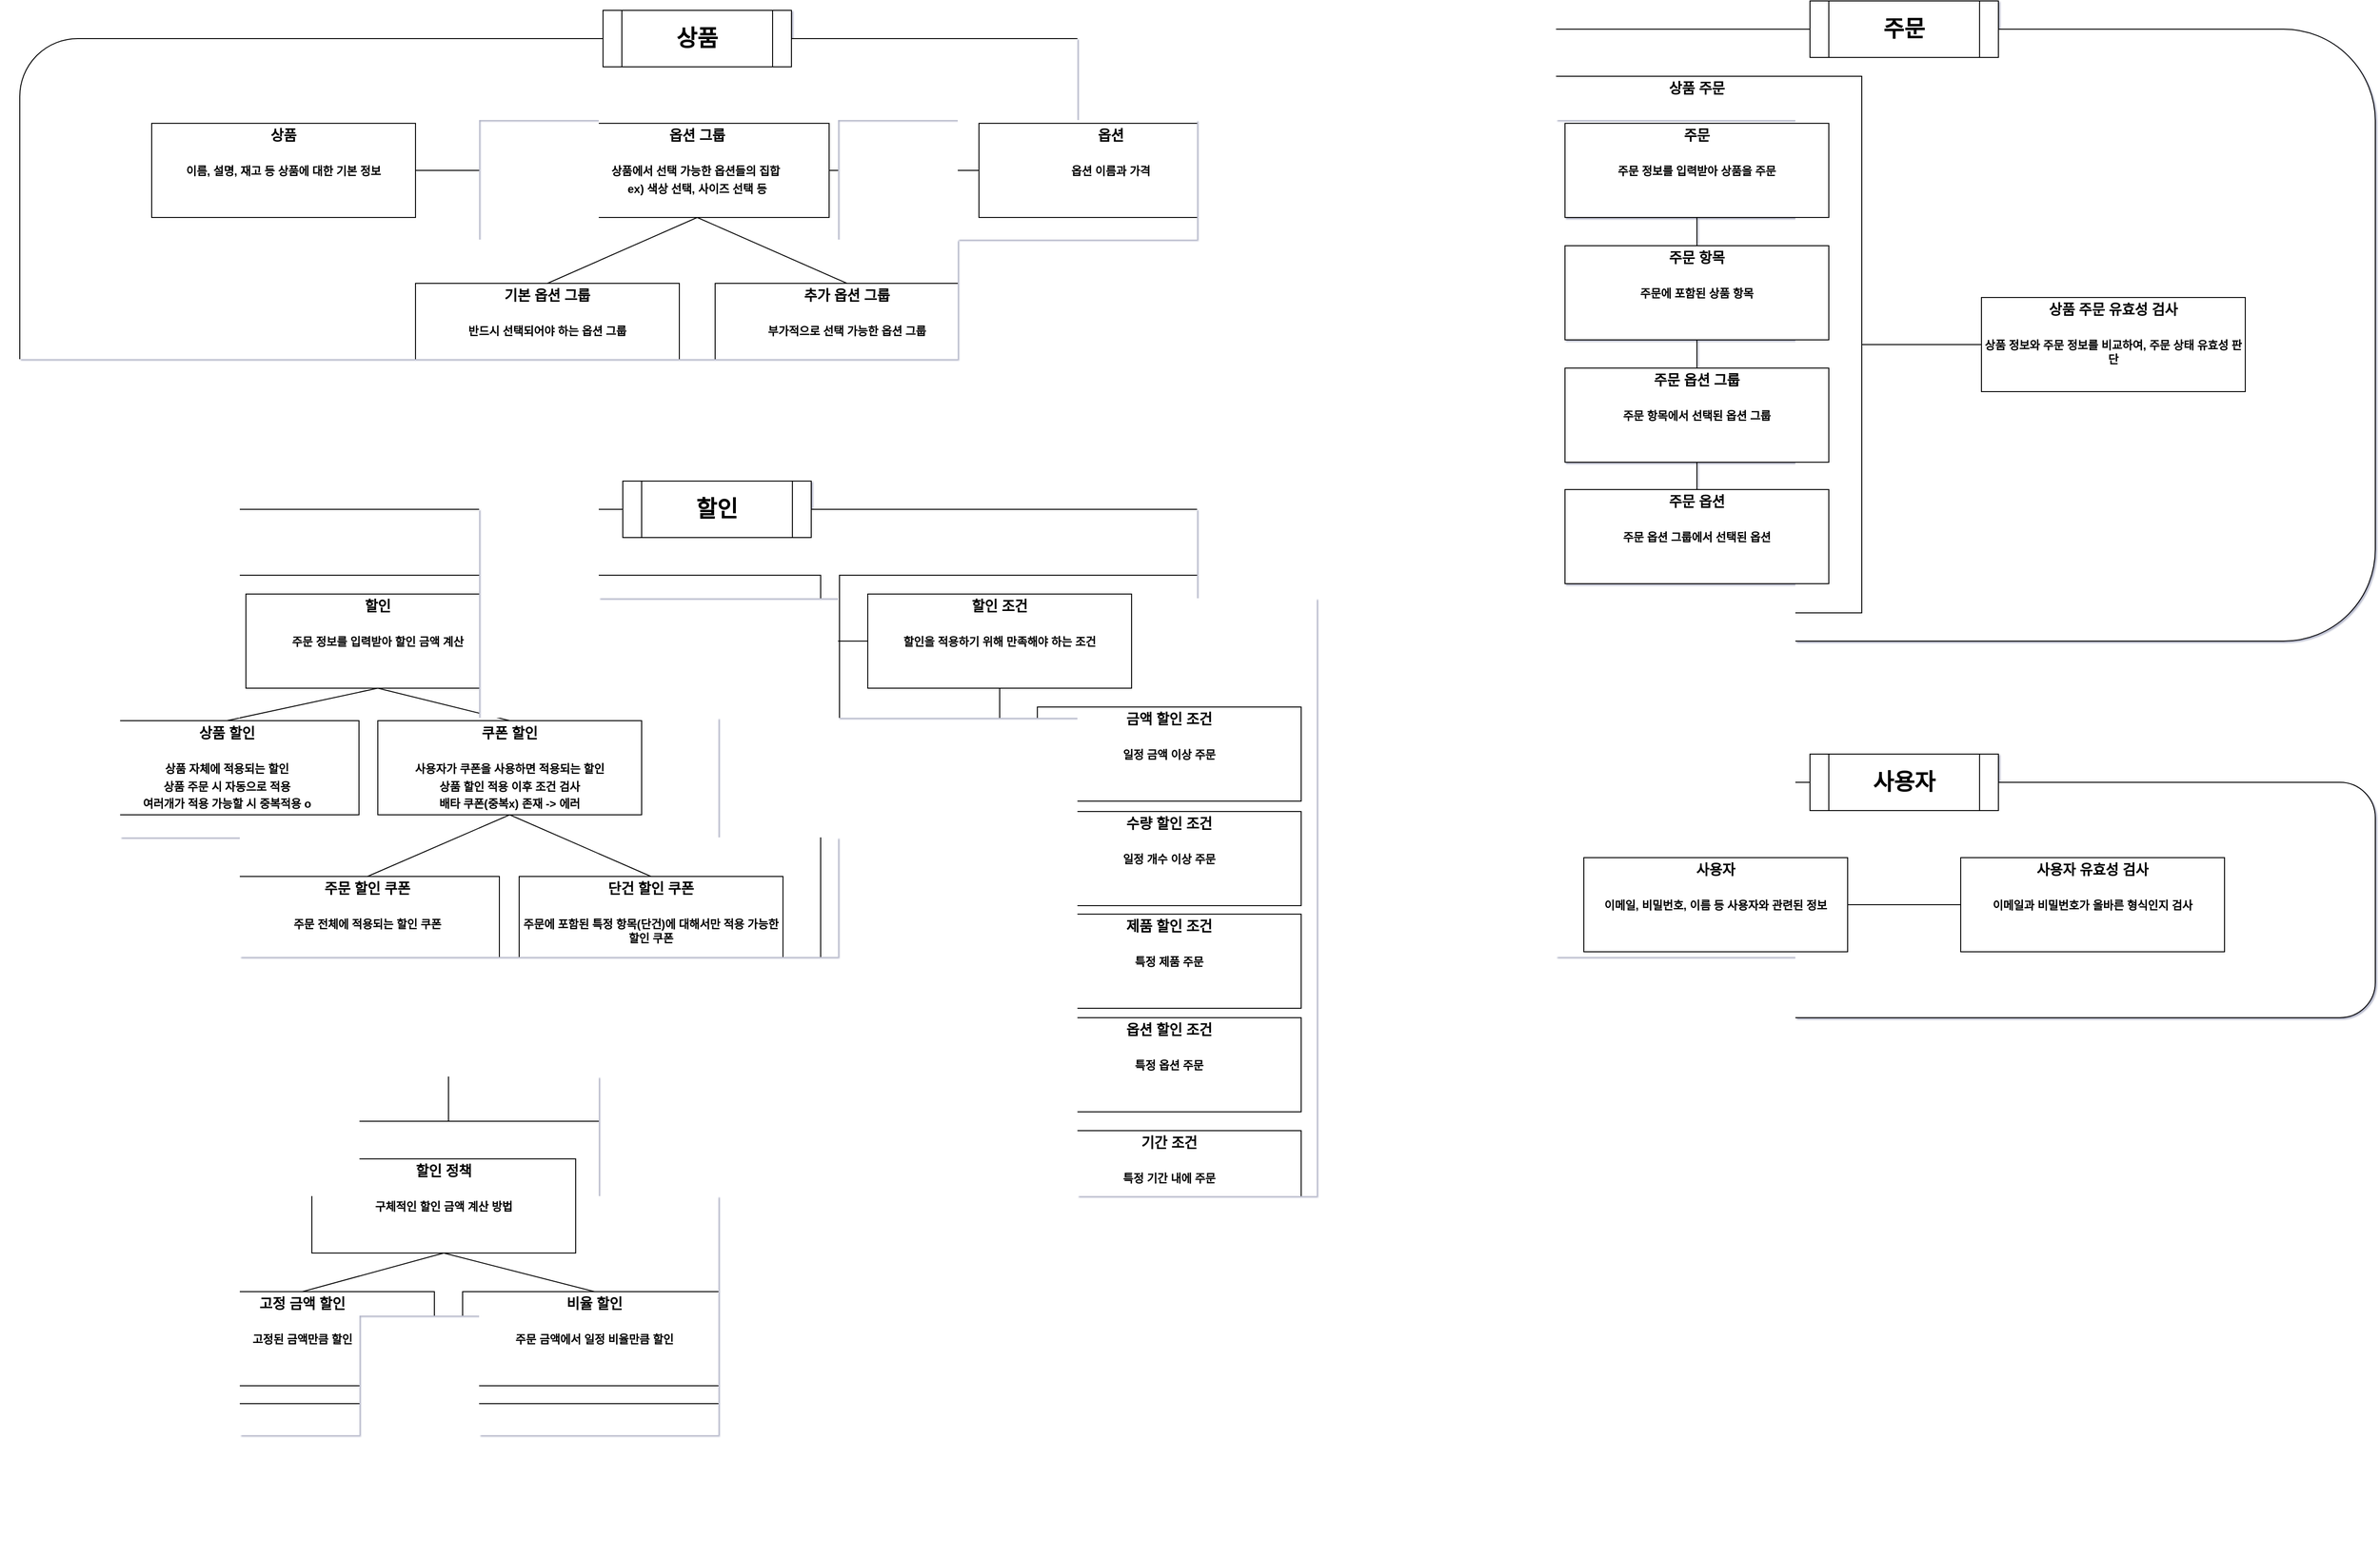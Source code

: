 <mxfile version="23.0.2" type="device" pages="4">
  <diagram id="YEidVeVIUK-Xh-jxdowJ" name="도메인">
    <mxGraphModel dx="3120" dy="2393" grid="1" gridSize="10" guides="1" tooltips="1" connect="1" arrows="1" fold="1" page="0" pageScale="1" pageWidth="827" pageHeight="1169" background="none" math="0" shadow="1">
      <root>
        <mxCell id="0" />
        <mxCell id="1" parent="0" />
        <mxCell id="q4-90EvlV20A-N4ZUiNs-22" value="" style="group" parent="1" vertex="1" connectable="0">
          <mxGeometry x="620" y="340" width="1440" height="440" as="geometry" />
        </mxCell>
        <mxCell id="q4-90EvlV20A-N4ZUiNs-23" value="" style="rounded=1;whiteSpace=wrap;html=1;" parent="q4-90EvlV20A-N4ZUiNs-22" vertex="1">
          <mxGeometry y="30" width="1440" height="410" as="geometry" />
        </mxCell>
        <mxCell id="q4-90EvlV20A-N4ZUiNs-24" value="&lt;font style=&quot;font-size: 24px;&quot;&gt;&lt;b&gt;상품&lt;/b&gt;&lt;/font&gt;" style="shape=process;whiteSpace=wrap;html=1;backgroundOutline=1;" parent="q4-90EvlV20A-N4ZUiNs-22" vertex="1">
          <mxGeometry x="619" width="200" height="60" as="geometry" />
        </mxCell>
        <mxCell id="q4-90EvlV20A-N4ZUiNs-25" value="&lt;p style=&quot;margin:0px;margin-top:4px;text-align:center;&quot;&gt;&lt;span style=&quot;font-size: 15px;&quot;&gt;&lt;b&gt;상품&lt;/b&gt;&lt;/span&gt;&lt;/p&gt;&lt;p style=&quot;margin:0px;margin-top:4px;text-align:center;&quot;&gt;&lt;b style=&quot;&quot;&gt;&lt;br&gt;&lt;/b&gt;&lt;/p&gt;&lt;p style=&quot;margin:0px;margin-top:4px;text-align:center;&quot;&gt;&lt;b&gt;이름, 설명, 재고 등 상품에 대한 기본 정보&lt;/b&gt;&lt;/p&gt;" style="verticalAlign=top;align=left;overflow=fill;fontSize=12;fontFamily=Helvetica;html=1;whiteSpace=wrap;fontStyle=0;strokeColor=default;" parent="q4-90EvlV20A-N4ZUiNs-22" vertex="1">
          <mxGeometry x="140" y="120" width="280" height="100" as="geometry" />
        </mxCell>
        <mxCell id="9Va_yF1K_zOfPzNyO1Lk-2" style="edgeStyle=none;curved=1;rounded=0;orthogonalLoop=1;jettySize=auto;html=1;exitX=0.5;exitY=1;exitDx=0;exitDy=0;entryX=0.5;entryY=0;entryDx=0;entryDy=0;fontSize=12;startSize=8;endSize=8;endArrow=none;endFill=0;" edge="1" parent="q4-90EvlV20A-N4ZUiNs-22" source="q4-90EvlV20A-N4ZUiNs-26" target="9Va_yF1K_zOfPzNyO1Lk-1">
          <mxGeometry relative="1" as="geometry" />
        </mxCell>
        <mxCell id="q4-90EvlV20A-N4ZUiNs-26" value="&lt;p style=&quot;margin:0px;margin-top:4px;text-align:center;&quot;&gt;&lt;span style=&quot;font-size: 15px;&quot;&gt;&lt;b&gt;옵션 그룹&lt;/b&gt;&lt;/span&gt;&lt;/p&gt;&lt;p style=&quot;margin:0px;margin-top:4px;text-align:center;&quot;&gt;&lt;b&gt;&lt;br&gt;&lt;/b&gt;&lt;/p&gt;&lt;p style=&quot;margin:0px;margin-top:4px;text-align:center;&quot;&gt;&lt;b&gt;상품에서 선택 가능한 옵션들의 집합&amp;nbsp;&lt;/b&gt;&lt;/p&gt;&lt;p style=&quot;margin:0px;margin-top:4px;text-align:center;&quot;&gt;&lt;b&gt;&lt;span style=&quot;background-color: initial;&quot;&gt;ex) 색상 선택, 사이즈 선택 등&lt;/span&gt;&lt;/b&gt;&lt;/p&gt;" style="verticalAlign=top;align=left;overflow=fill;fontSize=12;fontFamily=Helvetica;html=1;whiteSpace=wrap;fontStyle=0;strokeColor=default;" parent="q4-90EvlV20A-N4ZUiNs-22" vertex="1">
          <mxGeometry x="579" y="120" width="280" height="100" as="geometry" />
        </mxCell>
        <mxCell id="q4-90EvlV20A-N4ZUiNs-27" style="edgeStyle=none;curved=1;rounded=0;orthogonalLoop=1;jettySize=auto;html=1;exitX=1;exitY=0.5;exitDx=0;exitDy=0;entryX=0;entryY=0.5;entryDx=0;entryDy=0;fontSize=12;startSize=8;endSize=8;endArrow=none;endFill=0;" parent="q4-90EvlV20A-N4ZUiNs-22" source="q4-90EvlV20A-N4ZUiNs-25" target="q4-90EvlV20A-N4ZUiNs-26" edge="1">
          <mxGeometry relative="1" as="geometry" />
        </mxCell>
        <mxCell id="q4-90EvlV20A-N4ZUiNs-28" value="&lt;p style=&quot;margin:0px;margin-top:4px;text-align:center;&quot;&gt;&lt;span style=&quot;font-size: 15px;&quot;&gt;&lt;b&gt;옵션&lt;/b&gt;&lt;/span&gt;&lt;/p&gt;&lt;p style=&quot;margin:0px;margin-top:4px;text-align:center;&quot;&gt;&lt;b style=&quot;&quot;&gt;&lt;br&gt;&lt;/b&gt;&lt;/p&gt;&lt;p style=&quot;margin:0px;margin-top:4px;text-align:center;&quot;&gt;&lt;b&gt;옵션 이름과 가격&lt;/b&gt;&lt;/p&gt;&lt;p style=&quot;margin:0px;margin-top:4px;text-align:center;&quot;&gt;&lt;br&gt;&lt;/p&gt;" style="verticalAlign=top;align=left;overflow=fill;fontSize=12;fontFamily=Helvetica;html=1;whiteSpace=wrap;fontStyle=0;strokeColor=default;" parent="q4-90EvlV20A-N4ZUiNs-22" vertex="1">
          <mxGeometry x="1018" y="120" width="280" height="100" as="geometry" />
        </mxCell>
        <mxCell id="q4-90EvlV20A-N4ZUiNs-29" style="edgeStyle=none;curved=1;rounded=0;orthogonalLoop=1;jettySize=auto;html=1;exitX=1;exitY=0.5;exitDx=0;exitDy=0;entryX=0;entryY=0.5;entryDx=0;entryDy=0;fontSize=12;startSize=8;endSize=8;endArrow=none;endFill=0;" parent="q4-90EvlV20A-N4ZUiNs-22" source="q4-90EvlV20A-N4ZUiNs-26" target="q4-90EvlV20A-N4ZUiNs-28" edge="1">
          <mxGeometry relative="1" as="geometry" />
        </mxCell>
        <mxCell id="q4-90EvlV20A-N4ZUiNs-30" value="&lt;p style=&quot;margin:0px;margin-top:4px;text-align:center;&quot;&gt;&lt;span style=&quot;font-size: 15px;&quot;&gt;&lt;b&gt;기본 옵션 그룹&lt;/b&gt;&lt;/span&gt;&lt;/p&gt;&lt;p style=&quot;margin:0px;margin-top:4px;text-align:center;&quot;&gt;&lt;b style=&quot;&quot;&gt;&lt;br&gt;&lt;/b&gt;&lt;/p&gt;&lt;p style=&quot;margin:0px;margin-top:4px;text-align:center;&quot;&gt;&lt;b&gt;반드시 선택되어야 하는 옵션 그룹&lt;/b&gt;&lt;/p&gt;&lt;p style=&quot;margin:0px;margin-top:4px;text-align:center;&quot;&gt;&lt;br&gt;&lt;/p&gt;" style="verticalAlign=top;align=left;overflow=fill;fontSize=12;fontFamily=Helvetica;html=1;whiteSpace=wrap;fontStyle=0;strokeColor=default;" parent="q4-90EvlV20A-N4ZUiNs-22" vertex="1">
          <mxGeometry x="420" y="290" width="280" height="100" as="geometry" />
        </mxCell>
        <mxCell id="q4-90EvlV20A-N4ZUiNs-31" style="edgeStyle=none;curved=1;rounded=0;orthogonalLoop=1;jettySize=auto;html=1;exitX=0.5;exitY=1;exitDx=0;exitDy=0;entryX=0.5;entryY=0;entryDx=0;entryDy=0;fontSize=12;startSize=8;endSize=8;endArrow=none;endFill=0;" parent="q4-90EvlV20A-N4ZUiNs-22" source="q4-90EvlV20A-N4ZUiNs-26" target="q4-90EvlV20A-N4ZUiNs-30" edge="1">
          <mxGeometry relative="1" as="geometry" />
        </mxCell>
        <mxCell id="9Va_yF1K_zOfPzNyO1Lk-1" value="&lt;p style=&quot;margin:0px;margin-top:4px;text-align:center;&quot;&gt;&lt;span style=&quot;font-size: 15px;&quot;&gt;&lt;b&gt;추가 옵션 그룹&lt;/b&gt;&lt;/span&gt;&lt;/p&gt;&lt;p style=&quot;margin:0px;margin-top:4px;text-align:center;&quot;&gt;&lt;b style=&quot;&quot;&gt;&lt;br&gt;&lt;/b&gt;&lt;/p&gt;&lt;p style=&quot;margin:0px;margin-top:4px;text-align:center;&quot;&gt;&lt;b&gt;부가적으로 선택 가능한 옵션 그룹&lt;/b&gt;&lt;/p&gt;&lt;p style=&quot;margin:0px;margin-top:4px;text-align:center;&quot;&gt;&lt;br&gt;&lt;/p&gt;" style="verticalAlign=top;align=left;overflow=fill;fontSize=12;fontFamily=Helvetica;html=1;whiteSpace=wrap;fontStyle=0;strokeColor=default;" vertex="1" parent="q4-90EvlV20A-N4ZUiNs-22">
          <mxGeometry x="738" y="290" width="280" height="100" as="geometry" />
        </mxCell>
        <mxCell id="-IVWovMk61Mpd2Jv-uIO-17" value="" style="group" parent="1" vertex="1" connectable="0">
          <mxGeometry x="2120" y="330" width="1000" height="680" as="geometry" />
        </mxCell>
        <mxCell id="q4-90EvlV20A-N4ZUiNs-11" value="" style="rounded=1;whiteSpace=wrap;html=1;" parent="-IVWovMk61Mpd2Jv-uIO-17" vertex="1">
          <mxGeometry y="30" width="1000" height="650" as="geometry" />
        </mxCell>
        <mxCell id="q4-90EvlV20A-N4ZUiNs-15" value="&lt;p style=&quot;margin:0px;margin-top:4px;text-align:center;&quot;&gt;&lt;span style=&quot;font-size: 15px;&quot;&gt;&lt;b&gt;상품 주문&lt;/b&gt;&lt;/span&gt;&lt;/p&gt;&lt;p style=&quot;margin:0px;margin-top:4px;text-align:center;&quot;&gt;&lt;br&gt;&lt;/p&gt;" style="verticalAlign=top;align=left;overflow=fill;fontSize=12;fontFamily=Helvetica;html=1;whiteSpace=wrap;fontStyle=0;strokeColor=default;fillColor=none;" parent="-IVWovMk61Mpd2Jv-uIO-17" vertex="1">
          <mxGeometry x="105" y="80" width="350" height="570" as="geometry" />
        </mxCell>
        <mxCell id="q4-90EvlV20A-N4ZUiNs-12" value="&lt;font style=&quot;font-size: 24px;&quot;&gt;&lt;b&gt;주문&lt;/b&gt;&lt;/font&gt;" style="shape=process;whiteSpace=wrap;html=1;backgroundOutline=1;" parent="-IVWovMk61Mpd2Jv-uIO-17" vertex="1">
          <mxGeometry x="400" width="200" height="60" as="geometry" />
        </mxCell>
        <mxCell id="q4-90EvlV20A-N4ZUiNs-14" style="edgeStyle=none;curved=1;rounded=0;orthogonalLoop=1;jettySize=auto;html=1;exitX=1;exitY=0.5;exitDx=0;exitDy=0;entryX=0;entryY=0.5;entryDx=0;entryDy=0;fontSize=12;startSize=8;endSize=8;endArrow=none;endFill=0;" parent="-IVWovMk61Mpd2Jv-uIO-17" source="q4-90EvlV20A-N4ZUiNs-15" target="q4-90EvlV20A-N4ZUiNs-17" edge="1">
          <mxGeometry relative="1" as="geometry" />
        </mxCell>
        <mxCell id="q4-90EvlV20A-N4ZUiNs-16" value="&lt;p style=&quot;margin:0px;margin-top:4px;text-align:center;&quot;&gt;&lt;span style=&quot;font-size: 15px;&quot;&gt;&lt;b&gt;주문&lt;/b&gt;&lt;/span&gt;&lt;/p&gt;&lt;p style=&quot;margin:0px;margin-top:4px;text-align:center;&quot;&gt;&lt;b style=&quot;&quot;&gt;&lt;br&gt;&lt;/b&gt;&lt;/p&gt;&lt;p style=&quot;margin:0px;margin-top:4px;text-align:center;&quot;&gt;&lt;b&gt;주문 정보를 입력받아 상품을 주문&lt;/b&gt;&lt;/p&gt;&lt;p style=&quot;margin:0px;margin-top:4px;text-align:center;&quot;&gt;&lt;br&gt;&lt;/p&gt;" style="verticalAlign=top;align=left;overflow=fill;fontSize=12;fontFamily=Helvetica;html=1;whiteSpace=wrap;fontStyle=0;strokeColor=default;" parent="-IVWovMk61Mpd2Jv-uIO-17" vertex="1">
          <mxGeometry x="140" y="130" width="280" height="100" as="geometry" />
        </mxCell>
        <mxCell id="q4-90EvlV20A-N4ZUiNs-17" value="&lt;p style=&quot;margin:0px;margin-top:4px;text-align:center;&quot;&gt;&lt;span style=&quot;font-size: 15px;&quot;&gt;&lt;b&gt;상품 주문 유효성 검사&lt;/b&gt;&lt;/span&gt;&lt;/p&gt;&lt;p style=&quot;margin:0px;margin-top:4px;text-align:center;&quot;&gt;&lt;b&gt;&lt;br&gt;&lt;/b&gt;&lt;/p&gt;&lt;p style=&quot;margin:0px;margin-top:4px;text-align:center;&quot;&gt;&lt;b&gt;상품 정보와 주문 정보를 비교하여, 주문 상태 유효성 판단&lt;/b&gt;&lt;/p&gt;" style="verticalAlign=top;align=left;overflow=fill;fontSize=12;fontFamily=Helvetica;html=1;whiteSpace=wrap;fontStyle=0;strokeColor=default;" parent="-IVWovMk61Mpd2Jv-uIO-17" vertex="1">
          <mxGeometry x="582" y="315" width="280" height="100" as="geometry" />
        </mxCell>
        <mxCell id="q4-90EvlV20A-N4ZUiNs-19" value="&lt;p style=&quot;margin:0px;margin-top:4px;text-align:center;&quot;&gt;&lt;span style=&quot;font-size: 15px;&quot;&gt;&lt;b&gt;주문 항목&lt;/b&gt;&lt;/span&gt;&lt;/p&gt;&lt;p style=&quot;margin:0px;margin-top:4px;text-align:center;&quot;&gt;&lt;b style=&quot;&quot;&gt;&lt;br&gt;&lt;/b&gt;&lt;/p&gt;&lt;p style=&quot;margin:0px;margin-top:4px;text-align:center;&quot;&gt;&lt;b&gt;주문에 포함된 상품 항목&lt;/b&gt;&lt;/p&gt;&lt;p style=&quot;margin:0px;margin-top:4px;text-align:center;&quot;&gt;&lt;br&gt;&lt;/p&gt;" style="verticalAlign=top;align=left;overflow=fill;fontSize=12;fontFamily=Helvetica;html=1;whiteSpace=wrap;fontStyle=0;strokeColor=default;" parent="-IVWovMk61Mpd2Jv-uIO-17" vertex="1">
          <mxGeometry x="140" y="260" width="280" height="100" as="geometry" />
        </mxCell>
        <mxCell id="q4-90EvlV20A-N4ZUiNs-13" style="edgeStyle=none;curved=1;rounded=0;orthogonalLoop=1;jettySize=auto;html=1;exitX=0.5;exitY=1;exitDx=0;exitDy=0;entryX=0.5;entryY=0;entryDx=0;entryDy=0;fontSize=12;startSize=8;endSize=8;endArrow=none;endFill=0;" parent="-IVWovMk61Mpd2Jv-uIO-17" source="q4-90EvlV20A-N4ZUiNs-16" target="q4-90EvlV20A-N4ZUiNs-19" edge="1">
          <mxGeometry relative="1" as="geometry" />
        </mxCell>
        <mxCell id="q4-90EvlV20A-N4ZUiNs-21" value="&lt;p style=&quot;margin:0px;margin-top:4px;text-align:center;&quot;&gt;&lt;span style=&quot;font-size: 15px;&quot;&gt;&lt;b&gt;주문 옵션 그룹&lt;/b&gt;&lt;/span&gt;&lt;/p&gt;&lt;p style=&quot;margin:0px;margin-top:4px;text-align:center;&quot;&gt;&lt;b style=&quot;&quot;&gt;&lt;br&gt;&lt;/b&gt;&lt;/p&gt;&lt;p style=&quot;margin:0px;margin-top:4px;text-align:center;&quot;&gt;&lt;b&gt;주문 항목에서 선택된 옵션 그룹&lt;/b&gt;&lt;/p&gt;&lt;p style=&quot;margin:0px;margin-top:4px;text-align:center;&quot;&gt;&lt;br&gt;&lt;/p&gt;" style="verticalAlign=top;align=left;overflow=fill;fontSize=12;fontFamily=Helvetica;html=1;whiteSpace=wrap;fontStyle=0;strokeColor=default;" parent="-IVWovMk61Mpd2Jv-uIO-17" vertex="1">
          <mxGeometry x="140" y="390" width="280" height="100" as="geometry" />
        </mxCell>
        <mxCell id="q4-90EvlV20A-N4ZUiNs-18" style="edgeStyle=none;curved=1;rounded=0;orthogonalLoop=1;jettySize=auto;html=1;exitX=0.5;exitY=1;exitDx=0;exitDy=0;entryX=0.5;entryY=0;entryDx=0;entryDy=0;fontSize=12;startSize=8;endSize=8;endArrow=none;endFill=0;" parent="-IVWovMk61Mpd2Jv-uIO-17" source="q4-90EvlV20A-N4ZUiNs-19" target="q4-90EvlV20A-N4ZUiNs-21" edge="1">
          <mxGeometry relative="1" as="geometry" />
        </mxCell>
        <mxCell id="q4-90EvlV20A-N4ZUiNs-34" value="&lt;p style=&quot;margin:0px;margin-top:4px;text-align:center;&quot;&gt;&lt;span style=&quot;font-size: 15px;&quot;&gt;&lt;b&gt;주문 옵션&lt;/b&gt;&lt;/span&gt;&lt;/p&gt;&lt;p style=&quot;margin:0px;margin-top:4px;text-align:center;&quot;&gt;&lt;b style=&quot;&quot;&gt;&lt;br&gt;&lt;/b&gt;&lt;/p&gt;&lt;p style=&quot;margin:0px;margin-top:4px;text-align:center;&quot;&gt;&lt;b&gt;주문 옵션 그룹에서 선택된 옵션&lt;/b&gt;&lt;/p&gt;&lt;p style=&quot;margin:0px;margin-top:4px;text-align:center;&quot;&gt;&lt;br&gt;&lt;/p&gt;" style="verticalAlign=top;align=left;overflow=fill;fontSize=12;fontFamily=Helvetica;html=1;whiteSpace=wrap;fontStyle=0;strokeColor=default;" parent="-IVWovMk61Mpd2Jv-uIO-17" vertex="1">
          <mxGeometry x="140" y="519" width="280" height="100" as="geometry" />
        </mxCell>
        <mxCell id="q4-90EvlV20A-N4ZUiNs-20" style="edgeStyle=none;curved=1;rounded=0;orthogonalLoop=1;jettySize=auto;html=1;exitX=0.5;exitY=1;exitDx=0;exitDy=0;fontSize=12;startSize=8;endSize=8;endArrow=none;endFill=0;" parent="-IVWovMk61Mpd2Jv-uIO-17" source="q4-90EvlV20A-N4ZUiNs-21" target="q4-90EvlV20A-N4ZUiNs-34" edge="1">
          <mxGeometry relative="1" as="geometry" />
        </mxCell>
        <mxCell id="-IVWovMk61Mpd2Jv-uIO-101" value="" style="group" parent="1" vertex="1" connectable="0">
          <mxGeometry x="650" y="840" width="1420" height="1140" as="geometry" />
        </mxCell>
        <mxCell id="q4-90EvlV20A-N4ZUiNs-2" value="" style="rounded=1;whiteSpace=wrap;html=1;" parent="-IVWovMk61Mpd2Jv-uIO-101" vertex="1">
          <mxGeometry x="-50" y="30" width="1470" height="1110" as="geometry" />
        </mxCell>
        <mxCell id="q4-90EvlV20A-N4ZUiNs-8" value="&lt;font style=&quot;font-size: 24px;&quot;&gt;&lt;b&gt;할인&lt;/b&gt;&lt;/font&gt;" style="shape=process;whiteSpace=wrap;html=1;backgroundOutline=1;" parent="-IVWovMk61Mpd2Jv-uIO-101" vertex="1">
          <mxGeometry x="610" width="200" height="60" as="geometry" />
        </mxCell>
        <mxCell id="-IVWovMk61Mpd2Jv-uIO-96" value="" style="group" parent="-IVWovMk61Mpd2Jv-uIO-101" vertex="1" connectable="0">
          <mxGeometry x="30" y="100" width="790" height="470" as="geometry" />
        </mxCell>
        <mxCell id="-IVWovMk61Mpd2Jv-uIO-80" value="" style="whiteSpace=wrap;html=1;fontSize=16;fillColor=none;container=1;" parent="-IVWovMk61Mpd2Jv-uIO-96" vertex="1">
          <mxGeometry width="790" height="470" as="geometry" />
        </mxCell>
        <mxCell id="9Va_yF1K_zOfPzNyO1Lk-16" value="&lt;p style=&quot;margin:0px;margin-top:4px;text-align:center;&quot;&gt;&lt;font style=&quot;font-size: 15px;&quot;&gt;&lt;b&gt;주문 할인 쿠폰&lt;/b&gt;&lt;/font&gt;&lt;/p&gt;&lt;p style=&quot;margin:0px;margin-top:4px;text-align:center;&quot;&gt;&lt;b&gt;&lt;br&gt;&lt;/b&gt;&lt;/p&gt;&lt;p style=&quot;margin:0px;margin-top:4px;text-align:center;&quot;&gt;&lt;b&gt;주문 전체에 적용되는 할인 쿠폰&lt;/b&gt;&lt;/p&gt;" style="verticalAlign=top;align=left;overflow=fill;fontSize=12;fontFamily=Helvetica;html=1;whiteSpace=wrap;fontStyle=0;strokeColor=default;" vertex="1" parent="-IVWovMk61Mpd2Jv-uIO-80">
          <mxGeometry x="169" y="320" width="280" height="100" as="geometry" />
        </mxCell>
        <mxCell id="9Va_yF1K_zOfPzNyO1Lk-18" style="edgeStyle=none;curved=1;rounded=0;orthogonalLoop=1;jettySize=auto;html=1;exitX=0.5;exitY=1;exitDx=0;exitDy=0;entryX=0.5;entryY=0;entryDx=0;entryDy=0;fontSize=12;startSize=8;endSize=8;endArrow=none;endFill=0;" edge="1" parent="-IVWovMk61Mpd2Jv-uIO-96" source="q4-90EvlV20A-N4ZUiNs-7" target="9Va_yF1K_zOfPzNyO1Lk-16">
          <mxGeometry relative="1" as="geometry" />
        </mxCell>
        <mxCell id="9Va_yF1K_zOfPzNyO1Lk-19" style="edgeStyle=none;curved=1;rounded=0;orthogonalLoop=1;jettySize=auto;html=1;exitX=0.5;exitY=1;exitDx=0;exitDy=0;entryX=0.5;entryY=0;entryDx=0;entryDy=0;fontSize=12;startSize=8;endSize=8;endArrow=none;endFill=0;" edge="1" parent="-IVWovMk61Mpd2Jv-uIO-96" source="q4-90EvlV20A-N4ZUiNs-7" target="9Va_yF1K_zOfPzNyO1Lk-17">
          <mxGeometry relative="1" as="geometry" />
        </mxCell>
        <mxCell id="q4-90EvlV20A-N4ZUiNs-7" value="&lt;p style=&quot;margin:0px;margin-top:4px;text-align:center;&quot;&gt;&lt;b style=&quot;&quot;&gt;&lt;font style=&quot;font-size: 15px;&quot;&gt;쿠폰&amp;nbsp;&lt;/font&gt;&lt;span style=&quot;font-size: 15px;&quot;&gt;할인&lt;/span&gt;&lt;/b&gt;&lt;/p&gt;&lt;p style=&quot;margin:0px;margin-top:4px;text-align:center;&quot;&gt;&lt;b style=&quot;&quot;&gt;&lt;br&gt;&lt;/b&gt;&lt;/p&gt;&lt;p style=&quot;margin:0px;margin-top:4px;text-align:center;&quot;&gt;&lt;b&gt;사용자가 쿠폰을 사용하면 적용되는 할인&lt;/b&gt;&lt;/p&gt;&lt;p style=&quot;margin:0px;margin-top:4px;text-align:center;&quot;&gt;&lt;b&gt;상품 할인 적용 이후 조건 검사&lt;/b&gt;&lt;/p&gt;&lt;p style=&quot;margin:0px;margin-top:4px;text-align:center;&quot;&gt;&lt;b&gt;배타 쿠폰(중복x) 존재 -&amp;gt; 에러&lt;/b&gt;&lt;/p&gt;" style="verticalAlign=top;align=left;overflow=fill;fontSize=12;fontFamily=Helvetica;html=1;whiteSpace=wrap;fontStyle=0;strokeColor=default;" parent="-IVWovMk61Mpd2Jv-uIO-96" vertex="1">
          <mxGeometry x="320" y="154.5" width="280" height="100" as="geometry" />
        </mxCell>
        <mxCell id="-IVWovMk61Mpd2Jv-uIO-19" value="&lt;p style=&quot;border-color: var(--border-color); margin: 4px 0px 0px; text-align: center;&quot;&gt;&lt;font style=&quot;border-color: var(--border-color); font-size: 15px;&quot;&gt;&lt;b style=&quot;border-color: var(--border-color);&quot;&gt;상품 할인&lt;/b&gt;&lt;/font&gt;&lt;/p&gt;&lt;p style=&quot;border-color: var(--border-color); margin: 4px 0px 0px; text-align: center;&quot;&gt;&lt;b style=&quot;border-color: var(--border-color);&quot;&gt;&lt;br style=&quot;border-color: var(--border-color);&quot;&gt;&lt;/b&gt;&lt;/p&gt;&lt;p style=&quot;border-color: var(--border-color); margin: 4px 0px 0px; text-align: center;&quot;&gt;&lt;b style=&quot;border-color: var(--border-color);&quot;&gt;상품 자체에 적용되는 할인&lt;/b&gt;&lt;/p&gt;&lt;p style=&quot;border-color: var(--border-color); margin: 4px 0px 0px; text-align: center;&quot;&gt;&lt;b style=&quot;border-color: var(--border-color);&quot;&gt;상품 주문 시 자동으로 적용&lt;/b&gt;&lt;/p&gt;&lt;p style=&quot;border-color: var(--border-color); margin: 4px 0px 0px; text-align: center;&quot;&gt;&lt;b style=&quot;border-color: var(--border-color);&quot;&gt;여러개가 적용 가능할 시 중복적용 o&lt;br&gt;&lt;/b&gt;&lt;/p&gt;" style="verticalAlign=top;align=left;overflow=fill;fontSize=12;fontFamily=Helvetica;html=1;whiteSpace=wrap;fontStyle=0;strokeColor=default;" parent="-IVWovMk61Mpd2Jv-uIO-96" vertex="1">
          <mxGeometry x="20" y="154.5" width="280" height="100" as="geometry" />
        </mxCell>
        <mxCell id="-IVWovMk61Mpd2Jv-uIO-20" value="&lt;p style=&quot;border-color: var(--border-color); margin: 4px 0px 0px; text-align: center;&quot;&gt;&lt;font style=&quot;border-color: var(--border-color); font-size: 15px;&quot;&gt;&lt;b style=&quot;border-color: var(--border-color);&quot;&gt;할인&lt;/b&gt;&lt;/font&gt;&lt;/p&gt;&lt;p style=&quot;border-color: var(--border-color); margin: 4px 0px 0px; text-align: center;&quot;&gt;&lt;br&gt;&lt;/p&gt;&lt;p style=&quot;border-color: var(--border-color); margin: 4px 0px 0px; text-align: center;&quot;&gt;&lt;b&gt;주문 정보를 입력받아 할인 금액 계산&lt;/b&gt;&lt;/p&gt;" style="verticalAlign=top;align=left;overflow=fill;fontSize=12;fontFamily=Helvetica;html=1;whiteSpace=wrap;fontStyle=0;strokeColor=default;" parent="-IVWovMk61Mpd2Jv-uIO-96" vertex="1">
          <mxGeometry x="180" y="20" width="280" height="100" as="geometry" />
        </mxCell>
        <mxCell id="-IVWovMk61Mpd2Jv-uIO-21" style="edgeStyle=none;curved=1;rounded=0;orthogonalLoop=1;jettySize=auto;html=1;exitX=0.5;exitY=1;exitDx=0;exitDy=0;entryX=0.5;entryY=0;entryDx=0;entryDy=0;fontSize=12;startSize=8;endSize=8;endArrow=none;endFill=0;" parent="-IVWovMk61Mpd2Jv-uIO-96" source="-IVWovMk61Mpd2Jv-uIO-20" target="-IVWovMk61Mpd2Jv-uIO-19" edge="1">
          <mxGeometry relative="1" as="geometry" />
        </mxCell>
        <mxCell id="-IVWovMk61Mpd2Jv-uIO-22" style="edgeStyle=none;curved=1;rounded=0;orthogonalLoop=1;jettySize=auto;html=1;exitX=0.5;exitY=1;exitDx=0;exitDy=0;entryX=0.5;entryY=0;entryDx=0;entryDy=0;fontSize=12;startSize=8;endSize=8;endArrow=none;endFill=0;" parent="-IVWovMk61Mpd2Jv-uIO-96" source="-IVWovMk61Mpd2Jv-uIO-20" target="q4-90EvlV20A-N4ZUiNs-7" edge="1">
          <mxGeometry relative="1" as="geometry" />
        </mxCell>
        <mxCell id="9Va_yF1K_zOfPzNyO1Lk-17" value="&lt;p style=&quot;margin:0px;margin-top:4px;text-align:center;&quot;&gt;&lt;font style=&quot;font-size: 15px;&quot;&gt;&lt;b&gt;단건 할인 쿠폰&lt;/b&gt;&lt;/font&gt;&lt;/p&gt;&lt;p style=&quot;margin:0px;margin-top:4px;text-align:center;&quot;&gt;&lt;b&gt;&lt;br&gt;&lt;/b&gt;&lt;/p&gt;&lt;p style=&quot;margin:0px;margin-top:4px;text-align:center;&quot;&gt;&lt;b&gt;주문에 포함된 특정 항목(단건)에 대해서만 적용 가능한 할인 쿠폰&lt;/b&gt;&lt;/p&gt;" style="verticalAlign=top;align=left;overflow=fill;fontSize=12;fontFamily=Helvetica;html=1;whiteSpace=wrap;fontStyle=0;strokeColor=default;" vertex="1" parent="-IVWovMk61Mpd2Jv-uIO-96">
          <mxGeometry x="470" y="320" width="280" height="100" as="geometry" />
        </mxCell>
        <mxCell id="-IVWovMk61Mpd2Jv-uIO-94" style="edgeStyle=none;curved=1;rounded=0;orthogonalLoop=1;jettySize=auto;html=1;exitX=0.5;exitY=1;exitDx=0;exitDy=0;entryX=0.5;entryY=0;entryDx=0;entryDy=0;fontSize=12;startSize=8;endSize=8;endArrow=none;endFill=0;" parent="-IVWovMk61Mpd2Jv-uIO-101" source="-IVWovMk61Mpd2Jv-uIO-80" target="-IVWovMk61Mpd2Jv-uIO-85" edge="1">
          <mxGeometry relative="1" as="geometry" />
        </mxCell>
        <mxCell id="-IVWovMk61Mpd2Jv-uIO-99" value="" style="group" parent="-IVWovMk61Mpd2Jv-uIO-101" vertex="1" connectable="0">
          <mxGeometry x="840" y="100" width="520" height="710" as="geometry" />
        </mxCell>
        <mxCell id="-IVWovMk61Mpd2Jv-uIO-93" value="" style="whiteSpace=wrap;html=1;fontSize=16;fillColor=none;" parent="-IVWovMk61Mpd2Jv-uIO-99" vertex="1">
          <mxGeometry width="520" height="710" as="geometry" />
        </mxCell>
        <mxCell id="-IVWovMk61Mpd2Jv-uIO-5" value="&lt;p style=&quot;margin:0px;margin-top:4px;text-align:center;&quot;&gt;&lt;font style=&quot;font-size: 15px;&quot;&gt;&lt;b&gt;할인 조건&lt;/b&gt;&lt;/font&gt;&lt;/p&gt;&lt;p style=&quot;margin:0px;margin-top:4px;text-align:center;&quot;&gt;&lt;b&gt;&lt;br&gt;&lt;/b&gt;&lt;/p&gt;&lt;p style=&quot;margin:0px;margin-top:4px;text-align:center;&quot;&gt;&lt;b&gt;할인을 적용하기 위해 만족해야 하는 조건&lt;/b&gt;&lt;/p&gt;" style="verticalAlign=top;align=left;overflow=fill;fontSize=12;fontFamily=Helvetica;html=1;whiteSpace=wrap;fontStyle=0;strokeColor=default;" parent="-IVWovMk61Mpd2Jv-uIO-99" vertex="1">
          <mxGeometry x="30" y="20" width="280" height="100" as="geometry" />
        </mxCell>
        <mxCell id="-IVWovMk61Mpd2Jv-uIO-64" value="&lt;p style=&quot;margin:0px;margin-top:4px;text-align:center;&quot;&gt;&lt;font style=&quot;font-size: 15px;&quot;&gt;&lt;b&gt;금액 할인 조건&lt;/b&gt;&lt;/font&gt;&lt;/p&gt;&lt;p style=&quot;margin:0px;margin-top:4px;text-align:center;&quot;&gt;&lt;b&gt;&lt;br&gt;&lt;/b&gt;&lt;/p&gt;&lt;p style=&quot;margin:0px;margin-top:4px;text-align:center;&quot;&gt;&lt;b&gt;일정 금액 이상 주문&lt;/b&gt;&lt;/p&gt;" style="verticalAlign=top;align=left;overflow=fill;fontSize=12;fontFamily=Helvetica;html=1;whiteSpace=wrap;fontStyle=0;strokeColor=default;" parent="-IVWovMk61Mpd2Jv-uIO-99" vertex="1">
          <mxGeometry x="210" y="140" width="280" height="100" as="geometry" />
        </mxCell>
        <mxCell id="-IVWovMk61Mpd2Jv-uIO-70" style="edgeStyle=orthogonalEdgeStyle;rounded=0;orthogonalLoop=1;jettySize=auto;html=1;exitX=0.5;exitY=1;exitDx=0;exitDy=0;entryX=0;entryY=0.5;entryDx=0;entryDy=0;fontSize=12;startSize=8;endSize=8;endArrow=none;endFill=0;" parent="-IVWovMk61Mpd2Jv-uIO-99" source="-IVWovMk61Mpd2Jv-uIO-5" target="-IVWovMk61Mpd2Jv-uIO-64" edge="1">
          <mxGeometry relative="1" as="geometry" />
        </mxCell>
        <mxCell id="-IVWovMk61Mpd2Jv-uIO-71" style="edgeStyle=orthogonalEdgeStyle;rounded=0;orthogonalLoop=1;jettySize=auto;html=1;exitX=0;exitY=0.5;exitDx=0;exitDy=0;fontSize=12;startSize=8;endSize=8;endArrow=none;endFill=0;" parent="-IVWovMk61Mpd2Jv-uIO-99" source="-IVWovMk61Mpd2Jv-uIO-65" edge="1">
          <mxGeometry relative="1" as="geometry">
            <mxPoint x="170" y="190" as="targetPoint" />
          </mxGeometry>
        </mxCell>
        <mxCell id="-IVWovMk61Mpd2Jv-uIO-65" value="&lt;p style=&quot;margin:0px;margin-top:4px;text-align:center;&quot;&gt;&lt;font style=&quot;font-size: 15px;&quot;&gt;&lt;b&gt;수량 할인 조건&lt;/b&gt;&lt;/font&gt;&lt;/p&gt;&lt;p style=&quot;margin:0px;margin-top:4px;text-align:center;&quot;&gt;&lt;b&gt;&lt;br&gt;&lt;/b&gt;&lt;/p&gt;&lt;p style=&quot;margin:0px;margin-top:4px;text-align:center;&quot;&gt;&lt;b&gt;일정 개수 이상 주문&lt;/b&gt;&lt;/p&gt;" style="verticalAlign=top;align=left;overflow=fill;fontSize=12;fontFamily=Helvetica;html=1;whiteSpace=wrap;fontStyle=0;strokeColor=default;" parent="-IVWovMk61Mpd2Jv-uIO-99" vertex="1">
          <mxGeometry x="210" y="251" width="280" height="100" as="geometry" />
        </mxCell>
        <mxCell id="-IVWovMk61Mpd2Jv-uIO-72" style="edgeStyle=orthogonalEdgeStyle;rounded=0;orthogonalLoop=1;jettySize=auto;html=1;exitX=0;exitY=0.5;exitDx=0;exitDy=0;fontSize=12;startSize=8;endSize=8;endArrow=none;endFill=0;" parent="-IVWovMk61Mpd2Jv-uIO-99" source="-IVWovMk61Mpd2Jv-uIO-66" edge="1">
          <mxGeometry relative="1" as="geometry">
            <mxPoint x="170" y="300" as="targetPoint" />
          </mxGeometry>
        </mxCell>
        <mxCell id="-IVWovMk61Mpd2Jv-uIO-66" value="&lt;p style=&quot;margin:0px;margin-top:4px;text-align:center;&quot;&gt;&lt;font style=&quot;font-size: 15px;&quot;&gt;&lt;b&gt;제품 할인 조건&lt;/b&gt;&lt;/font&gt;&lt;/p&gt;&lt;p style=&quot;margin:0px;margin-top:4px;text-align:center;&quot;&gt;&lt;b&gt;&lt;br&gt;&lt;/b&gt;&lt;/p&gt;&lt;p style=&quot;margin:0px;margin-top:4px;text-align:center;&quot;&gt;&lt;b&gt;특정 제품 주문&lt;/b&gt;&lt;/p&gt;" style="verticalAlign=top;align=left;overflow=fill;fontSize=12;fontFamily=Helvetica;html=1;whiteSpace=wrap;fontStyle=0;strokeColor=default;" parent="-IVWovMk61Mpd2Jv-uIO-99" vertex="1">
          <mxGeometry x="210" y="360" width="280" height="100" as="geometry" />
        </mxCell>
        <mxCell id="-IVWovMk61Mpd2Jv-uIO-73" style="edgeStyle=orthogonalEdgeStyle;rounded=0;orthogonalLoop=1;jettySize=auto;html=1;exitX=0;exitY=0.5;exitDx=0;exitDy=0;fontSize=12;startSize=8;endSize=8;endArrow=none;endFill=0;" parent="-IVWovMk61Mpd2Jv-uIO-99" source="-IVWovMk61Mpd2Jv-uIO-67" edge="1">
          <mxGeometry relative="1" as="geometry">
            <mxPoint x="170" y="410" as="targetPoint" />
          </mxGeometry>
        </mxCell>
        <mxCell id="-IVWovMk61Mpd2Jv-uIO-67" value="&lt;p style=&quot;margin:0px;margin-top:4px;text-align:center;&quot;&gt;&lt;font style=&quot;font-size: 15px;&quot;&gt;&lt;b&gt;옵션 할인 조건&lt;/b&gt;&lt;/font&gt;&lt;/p&gt;&lt;p style=&quot;margin:0px;margin-top:4px;text-align:center;&quot;&gt;&lt;b&gt;&lt;br&gt;&lt;/b&gt;&lt;/p&gt;&lt;p style=&quot;margin:0px;margin-top:4px;text-align:center;&quot;&gt;&lt;b&gt;특정 옵션 주문&lt;/b&gt;&lt;/p&gt;" style="verticalAlign=top;align=left;overflow=fill;fontSize=12;fontFamily=Helvetica;html=1;whiteSpace=wrap;fontStyle=0;strokeColor=default;" parent="-IVWovMk61Mpd2Jv-uIO-99" vertex="1">
          <mxGeometry x="210" y="470" width="280" height="100" as="geometry" />
        </mxCell>
        <mxCell id="-IVWovMk61Mpd2Jv-uIO-75" style="edgeStyle=orthogonalEdgeStyle;rounded=0;orthogonalLoop=1;jettySize=auto;html=1;exitX=0;exitY=0.5;exitDx=0;exitDy=0;fontSize=12;startSize=8;endSize=8;endArrow=none;endFill=0;" parent="-IVWovMk61Mpd2Jv-uIO-99" source="-IVWovMk61Mpd2Jv-uIO-74" edge="1">
          <mxGeometry relative="1" as="geometry">
            <mxPoint x="170" y="520" as="targetPoint" />
          </mxGeometry>
        </mxCell>
        <mxCell id="-IVWovMk61Mpd2Jv-uIO-74" value="&lt;p style=&quot;margin:0px;margin-top:4px;text-align:center;&quot;&gt;&lt;font style=&quot;font-size: 15px;&quot;&gt;&lt;b&gt;기간 조건&lt;/b&gt;&lt;/font&gt;&lt;/p&gt;&lt;p style=&quot;margin:0px;margin-top:4px;text-align:center;&quot;&gt;&lt;b&gt;&lt;br&gt;&lt;/b&gt;&lt;/p&gt;&lt;p style=&quot;margin:0px;margin-top:4px;text-align:center;&quot;&gt;&lt;b&gt;특정 기간 내에 주문&lt;/b&gt;&lt;/p&gt;" style="verticalAlign=top;align=left;overflow=fill;fontSize=12;fontFamily=Helvetica;html=1;whiteSpace=wrap;fontStyle=0;strokeColor=default;" parent="-IVWovMk61Mpd2Jv-uIO-99" vertex="1">
          <mxGeometry x="210" y="590" width="280" height="100" as="geometry" />
        </mxCell>
        <mxCell id="-IVWovMk61Mpd2Jv-uIO-100" style="edgeStyle=none;curved=1;rounded=0;orthogonalLoop=1;jettySize=auto;html=1;exitX=1;exitY=0.5;exitDx=0;exitDy=0;entryX=0;entryY=0.5;entryDx=0;entryDy=0;fontSize=12;startSize=8;endSize=8;endArrow=none;endFill=0;" parent="-IVWovMk61Mpd2Jv-uIO-101" source="-IVWovMk61Mpd2Jv-uIO-20" target="-IVWovMk61Mpd2Jv-uIO-5" edge="1">
          <mxGeometry relative="1" as="geometry" />
        </mxCell>
        <mxCell id="9Va_yF1K_zOfPzNyO1Lk-21" value="" style="group" vertex="1" connectable="0" parent="-IVWovMk61Mpd2Jv-uIO-101">
          <mxGeometry x="110" y="680" width="630" height="300" as="geometry" />
        </mxCell>
        <mxCell id="-IVWovMk61Mpd2Jv-uIO-85" value="" style="whiteSpace=wrap;html=1;fontSize=16;fillColor=none;" parent="9Va_yF1K_zOfPzNyO1Lk-21" vertex="1">
          <mxGeometry width="630" height="300" as="geometry" />
        </mxCell>
        <mxCell id="-IVWovMk61Mpd2Jv-uIO-10" value="&lt;p style=&quot;margin:0px;margin-top:4px;text-align:center;&quot;&gt;&lt;font style=&quot;font-size: 15px;&quot;&gt;&lt;b&gt;할인 정책&lt;/b&gt;&lt;/font&gt;&lt;/p&gt;&lt;p style=&quot;margin:0px;margin-top:4px;text-align:center;&quot;&gt;&lt;b&gt;&lt;br&gt;&lt;/b&gt;&lt;/p&gt;&lt;p style=&quot;margin:0px;margin-top:4px;text-align:center;&quot;&gt;&lt;b&gt;구체적인 할인 금액 계산 방법&lt;/b&gt;&lt;/p&gt;" style="verticalAlign=top;align=left;overflow=fill;fontSize=12;fontFamily=Helvetica;html=1;whiteSpace=wrap;fontStyle=0;strokeColor=default;" parent="9Va_yF1K_zOfPzNyO1Lk-21" vertex="1">
          <mxGeometry x="170" y="40" width="280" height="100" as="geometry" />
        </mxCell>
        <mxCell id="-IVWovMk61Mpd2Jv-uIO-11" value="&lt;p style=&quot;margin:0px;margin-top:4px;text-align:center;&quot;&gt;&lt;font style=&quot;font-size: 15px;&quot;&gt;&lt;b&gt;고정 금액 할인&lt;/b&gt;&lt;/font&gt;&lt;/p&gt;&lt;p style=&quot;margin:0px;margin-top:4px;text-align:center;&quot;&gt;&lt;b&gt;&lt;br&gt;&lt;/b&gt;&lt;/p&gt;&lt;p style=&quot;margin:0px;margin-top:4px;text-align:center;&quot;&gt;&lt;b&gt;고정된 금액만큼 할인&lt;/b&gt;&lt;/p&gt;" style="verticalAlign=top;align=left;overflow=fill;fontSize=12;fontFamily=Helvetica;html=1;whiteSpace=wrap;fontStyle=0;strokeColor=default;" parent="9Va_yF1K_zOfPzNyO1Lk-21" vertex="1">
          <mxGeometry x="20" y="181" width="280" height="100" as="geometry" />
        </mxCell>
        <mxCell id="-IVWovMk61Mpd2Jv-uIO-12" value="&lt;p style=&quot;margin:0px;margin-top:4px;text-align:center;&quot;&gt;&lt;font style=&quot;font-size: 15px;&quot;&gt;&lt;b&gt;비율 할인&lt;/b&gt;&lt;/font&gt;&lt;/p&gt;&lt;p style=&quot;margin:0px;margin-top:4px;text-align:center;&quot;&gt;&lt;b&gt;&lt;br&gt;&lt;/b&gt;&lt;/p&gt;&lt;p style=&quot;margin:0px;margin-top:4px;text-align:center;&quot;&gt;&lt;b&gt;주문 금액에서 일정 비율만큼 할인&lt;/b&gt;&lt;/p&gt;" style="verticalAlign=top;align=left;overflow=fill;fontSize=12;fontFamily=Helvetica;html=1;whiteSpace=wrap;fontStyle=0;strokeColor=default;" parent="9Va_yF1K_zOfPzNyO1Lk-21" vertex="1">
          <mxGeometry x="330" y="181" width="280" height="100" as="geometry" />
        </mxCell>
        <mxCell id="-IVWovMk61Mpd2Jv-uIO-13" style="edgeStyle=none;curved=1;rounded=0;orthogonalLoop=1;jettySize=auto;html=1;exitX=0.5;exitY=1;exitDx=0;exitDy=0;entryX=0.5;entryY=0;entryDx=0;entryDy=0;fontSize=12;startSize=8;endSize=8;endArrow=none;endFill=0;" parent="9Va_yF1K_zOfPzNyO1Lk-21" source="-IVWovMk61Mpd2Jv-uIO-10" target="-IVWovMk61Mpd2Jv-uIO-11" edge="1">
          <mxGeometry relative="1" as="geometry" />
        </mxCell>
        <mxCell id="-IVWovMk61Mpd2Jv-uIO-14" style="edgeStyle=none;curved=1;rounded=0;orthogonalLoop=1;jettySize=auto;html=1;exitX=0.5;exitY=1;exitDx=0;exitDy=0;entryX=0.5;entryY=0;entryDx=0;entryDy=0;fontSize=12;startSize=8;endSize=8;endArrow=none;endFill=0;" parent="9Va_yF1K_zOfPzNyO1Lk-21" source="-IVWovMk61Mpd2Jv-uIO-10" target="-IVWovMk61Mpd2Jv-uIO-12" edge="1">
          <mxGeometry relative="1" as="geometry" />
        </mxCell>
        <mxCell id="vjL0w3sktN9ybwrA_F-L-2" value="" style="rounded=1;whiteSpace=wrap;html=1;" vertex="1" parent="1">
          <mxGeometry x="2120" y="1160" width="1000" height="250" as="geometry" />
        </mxCell>
        <mxCell id="vjL0w3sktN9ybwrA_F-L-4" value="&lt;span style=&quot;font-size: 24px;&quot;&gt;&lt;b&gt;사용자&lt;/b&gt;&lt;/span&gt;" style="shape=process;whiteSpace=wrap;html=1;backgroundOutline=1;" vertex="1" parent="1">
          <mxGeometry x="2520" y="1130" width="200" height="60" as="geometry" />
        </mxCell>
        <mxCell id="vjL0w3sktN9ybwrA_F-L-5" style="edgeStyle=none;curved=1;rounded=0;orthogonalLoop=1;jettySize=auto;html=1;exitX=1;exitY=0.5;exitDx=0;exitDy=0;entryX=0;entryY=0.5;entryDx=0;entryDy=0;fontSize=12;startSize=8;endSize=8;endArrow=none;endFill=0;" edge="1" parent="1" source="vjL0w3sktN9ybwrA_F-L-12" target="vjL0w3sktN9ybwrA_F-L-7">
          <mxGeometry relative="1" as="geometry">
            <mxPoint x="2575" y="1495" as="sourcePoint" />
          </mxGeometry>
        </mxCell>
        <mxCell id="vjL0w3sktN9ybwrA_F-L-7" value="&lt;p style=&quot;margin:0px;margin-top:4px;text-align:center;&quot;&gt;&lt;span style=&quot;font-size: 15px;&quot;&gt;&lt;b&gt;사용자 유효성 검사&lt;/b&gt;&lt;/span&gt;&lt;/p&gt;&lt;p style=&quot;margin:0px;margin-top:4px;text-align:center;&quot;&gt;&lt;b&gt;&lt;br&gt;&lt;/b&gt;&lt;/p&gt;&lt;p style=&quot;margin:0px;margin-top:4px;text-align:center;&quot;&gt;&lt;b&gt;이메일과 비밀번호가 올바른 형식인지 검사&lt;/b&gt;&lt;/p&gt;" style="verticalAlign=top;align=left;overflow=fill;fontSize=12;fontFamily=Helvetica;html=1;whiteSpace=wrap;fontStyle=0;strokeColor=default;" vertex="1" parent="1">
          <mxGeometry x="2680" y="1240" width="280" height="100" as="geometry" />
        </mxCell>
        <mxCell id="vjL0w3sktN9ybwrA_F-L-12" value="&lt;p style=&quot;margin:0px;margin-top:4px;text-align:center;&quot;&gt;&lt;span style=&quot;font-size: 15px;&quot;&gt;&lt;b&gt;사용자&lt;/b&gt;&lt;/span&gt;&lt;/p&gt;&lt;p style=&quot;margin:0px;margin-top:4px;text-align:center;&quot;&gt;&lt;b style=&quot;&quot;&gt;&lt;br&gt;&lt;/b&gt;&lt;/p&gt;&lt;p style=&quot;margin:0px;margin-top:4px;text-align:center;&quot;&gt;&lt;b&gt;이메일, 비밀번호, 이름 등 사용자와 관련된 정보&lt;/b&gt;&lt;/p&gt;&lt;p style=&quot;margin:0px;margin-top:4px;text-align:center;&quot;&gt;&lt;br&gt;&lt;/p&gt;" style="verticalAlign=top;align=left;overflow=fill;fontSize=12;fontFamily=Helvetica;html=1;whiteSpace=wrap;fontStyle=0;strokeColor=default;" vertex="1" parent="1">
          <mxGeometry x="2280" y="1240" width="280" height="100" as="geometry" />
        </mxCell>
      </root>
    </mxGraphModel>
  </diagram>
  <diagram id="Bc9zyAiKAasJDwqjYIRX" name="유스케이스">
    <mxGraphModel dx="1564" dy="1463" grid="0" gridSize="10" guides="1" tooltips="1" connect="1" arrows="1" fold="1" page="0" pageScale="1" pageWidth="827" pageHeight="1169" math="0" shadow="1">
      <root>
        <mxCell id="0" />
        <mxCell id="1" parent="0" />
        <mxCell id="fkbU2xilPWURddYyVg7L-13" value="" style="rounded=0;whiteSpace=wrap;html=1;fontSize=16;" vertex="1" parent="1">
          <mxGeometry x="112" y="-28" width="1230" height="854" as="geometry" />
        </mxCell>
        <mxCell id="fkbU2xilPWURddYyVg7L-7" value="" style="edgeStyle=none;curved=1;rounded=0;orthogonalLoop=1;jettySize=auto;html=1;fontSize=12;startSize=8;endSize=8;endArrow=none;endFill=0;" edge="1" parent="1" source="0ztTdUibscRaPqX3s1Em-16" target="fkbU2xilPWURddYyVg7L-1">
          <mxGeometry relative="1" as="geometry" />
        </mxCell>
        <mxCell id="fkbU2xilPWURddYyVg7L-8" style="edgeStyle=none;curved=1;rounded=0;orthogonalLoop=1;jettySize=auto;html=1;entryX=0;entryY=0.5;entryDx=0;entryDy=0;fontSize=12;startSize=8;endSize=8;endArrow=none;endFill=0;" edge="1" parent="1" source="0ztTdUibscRaPqX3s1Em-16" target="fkbU2xilPWURddYyVg7L-2">
          <mxGeometry relative="1" as="geometry">
            <mxPoint x="-110" y="860" as="sourcePoint" />
          </mxGeometry>
        </mxCell>
        <mxCell id="0ztTdUibscRaPqX3s1Em-16" value="회원" style="shape=umlActor;verticalLabelPosition=bottom;verticalAlign=top;html=1;outlineConnect=0;" parent="1" vertex="1">
          <mxGeometry x="50" y="475" width="30" height="60" as="geometry" />
        </mxCell>
        <mxCell id="fkbU2xilPWURddYyVg7L-4" style="edgeStyle=none;curved=1;rounded=0;orthogonalLoop=1;jettySize=auto;html=1;exitX=1;exitY=0.5;exitDx=0;exitDy=0;entryX=0;entryY=0.5;entryDx=0;entryDy=0;fontSize=12;startSize=8;endSize=8;dashed=1;" edge="1" parent="1" source="fkbU2xilPWURddYyVg7L-2" target="fkbU2xilPWURddYyVg7L-3">
          <mxGeometry relative="1" as="geometry" />
        </mxCell>
        <mxCell id="fkbU2xilPWURddYyVg7L-11" value="&amp;lt;&amp;lt;include&amp;gt;&amp;gt;" style="edgeLabel;html=1;align=center;verticalAlign=middle;resizable=0;points=[];fontSize=16;" vertex="1" connectable="0" parent="fkbU2xilPWURddYyVg7L-4">
          <mxGeometry x="-0.075" y="-1" relative="1" as="geometry">
            <mxPoint x="30" y="4" as="offset" />
          </mxGeometry>
        </mxCell>
        <mxCell id="fkbU2xilPWURddYyVg7L-6" style="edgeStyle=none;curved=1;rounded=0;orthogonalLoop=1;jettySize=auto;html=1;exitX=1;exitY=0.5;exitDx=0;exitDy=0;entryX=0;entryY=0.5;entryDx=0;entryDy=0;fontSize=12;startSize=8;endSize=8;dashed=1;" edge="1" parent="1" source="fkbU2xilPWURddYyVg7L-1" target="fkbU2xilPWURddYyVg7L-5">
          <mxGeometry relative="1" as="geometry" />
        </mxCell>
        <mxCell id="fkbU2xilPWURddYyVg7L-9" value="&amp;lt;&amp;lt;include&amp;gt;&amp;gt;" style="edgeLabel;html=1;align=center;verticalAlign=middle;resizable=0;points=[];fontSize=16;" vertex="1" connectable="0" parent="fkbU2xilPWURddYyVg7L-6">
          <mxGeometry x="0.006" y="-1" relative="1" as="geometry">
            <mxPoint y="-4" as="offset" />
          </mxGeometry>
        </mxCell>
        <mxCell id="fkbU2xilPWURddYyVg7L-1" value="주문" style="ellipse;whiteSpace=wrap;html=1;fontSize=16;" vertex="1" parent="1">
          <mxGeometry x="218" y="332" width="140" height="70" as="geometry" />
        </mxCell>
        <mxCell id="fkbU2xilPWURddYyVg7L-2" value="결제" style="ellipse;whiteSpace=wrap;html=1;fontSize=16;" vertex="1" parent="1">
          <mxGeometry x="212" y="523" width="140" height="70" as="geometry" />
        </mxCell>
        <mxCell id="fkbU2xilPWURddYyVg7L-3" value="할인" style="ellipse;whiteSpace=wrap;html=1;fontSize=16;" vertex="1" parent="1">
          <mxGeometry x="626" y="589" width="140" height="70" as="geometry" />
        </mxCell>
        <mxCell id="fkbU2xilPWURddYyVg7L-5" value="주문 확인" style="ellipse;whiteSpace=wrap;html=1;fontSize=16;" vertex="1" parent="1">
          <mxGeometry x="626" y="326" width="140" height="70" as="geometry" />
        </mxCell>
        <mxCell id="fkbU2xilPWURddYyVg7L-14" value="&lt;b&gt;&lt;font style=&quot;font-size: 20px;&quot;&gt;Myshop&lt;/font&gt;&lt;/b&gt;" style="text;html=1;strokeColor=none;fillColor=none;align=center;verticalAlign=middle;whiteSpace=wrap;rounded=0;fontSize=16;" vertex="1" parent="1">
          <mxGeometry x="719" y="-16" width="60" height="30" as="geometry" />
        </mxCell>
        <mxCell id="gGJcBXiHshYapBcPlNrK-1" value="제품 할인" style="ellipse;whiteSpace=wrap;html=1;fontSize=16;" vertex="1" parent="1">
          <mxGeometry x="909" y="514" width="140" height="70" as="geometry" />
        </mxCell>
        <mxCell id="gGJcBXiHshYapBcPlNrK-2" value="쿠폰 할인" style="ellipse;whiteSpace=wrap;html=1;fontSize=16;" vertex="1" parent="1">
          <mxGeometry x="909" y="639" width="140" height="70" as="geometry" />
        </mxCell>
        <mxCell id="gGJcBXiHshYapBcPlNrK-3" style="edgeStyle=none;curved=1;rounded=0;orthogonalLoop=1;jettySize=auto;html=1;exitX=0.991;exitY=0.322;exitDx=0;exitDy=0;entryX=0;entryY=0.5;entryDx=0;entryDy=0;fontSize=12;startSize=8;endSize=8;dashed=1;startArrow=classic;startFill=1;endArrow=none;endFill=0;exitPerimeter=0;" edge="1" parent="1" source="fkbU2xilPWURddYyVg7L-3" target="gGJcBXiHshYapBcPlNrK-1">
          <mxGeometry relative="1" as="geometry">
            <mxPoint x="350" y="455" as="sourcePoint" />
            <mxPoint x="640" y="535" as="targetPoint" />
          </mxGeometry>
        </mxCell>
        <mxCell id="gGJcBXiHshYapBcPlNrK-4" value="&amp;lt;&amp;lt;extends&amp;gt;&amp;gt;" style="edgeLabel;html=1;align=center;verticalAlign=middle;resizable=0;points=[];fontSize=16;" vertex="1" connectable="0" parent="gGJcBXiHshYapBcPlNrK-3">
          <mxGeometry x="-0.075" y="-1" relative="1" as="geometry">
            <mxPoint x="25" y="-8" as="offset" />
          </mxGeometry>
        </mxCell>
        <mxCell id="gGJcBXiHshYapBcPlNrK-5" style="edgeStyle=none;curved=1;rounded=0;orthogonalLoop=1;jettySize=auto;html=1;exitX=0.991;exitY=0.649;exitDx=0;exitDy=0;entryX=0;entryY=0.5;entryDx=0;entryDy=0;fontSize=12;startSize=8;endSize=8;dashed=1;endArrow=none;endFill=0;startArrow=classic;startFill=1;exitPerimeter=0;" edge="1" parent="1" source="fkbU2xilPWURddYyVg7L-3" target="gGJcBXiHshYapBcPlNrK-2">
          <mxGeometry relative="1" as="geometry">
            <mxPoint x="780" y="535" as="sourcePoint" />
            <mxPoint x="923" y="465" as="targetPoint" />
          </mxGeometry>
        </mxCell>
        <mxCell id="gGJcBXiHshYapBcPlNrK-6" value="&amp;lt;&amp;lt;extends&amp;gt;&amp;gt;" style="edgeLabel;html=1;align=center;verticalAlign=middle;resizable=0;points=[];fontSize=16;" vertex="1" connectable="0" parent="gGJcBXiHshYapBcPlNrK-5">
          <mxGeometry x="-0.075" y="-1" relative="1" as="geometry">
            <mxPoint x="17" y="-2" as="offset" />
          </mxGeometry>
        </mxCell>
        <mxCell id="gGJcBXiHshYapBcPlNrK-7" value="주문 조회" style="ellipse;whiteSpace=wrap;html=1;fontSize=16;" vertex="1" parent="1">
          <mxGeometry x="629" y="450" width="140" height="70" as="geometry" />
        </mxCell>
        <mxCell id="gGJcBXiHshYapBcPlNrK-8" style="edgeStyle=none;curved=1;rounded=0;orthogonalLoop=1;jettySize=auto;html=1;exitX=1;exitY=0.5;exitDx=0;exitDy=0;entryX=0;entryY=0.5;entryDx=0;entryDy=0;fontSize=12;startSize=8;endSize=8;dashed=1;" edge="1" target="gGJcBXiHshYapBcPlNrK-7" parent="1" source="fkbU2xilPWURddYyVg7L-2">
          <mxGeometry relative="1" as="geometry">
            <mxPoint x="350" y="455" as="sourcePoint" />
          </mxGeometry>
        </mxCell>
        <mxCell id="gGJcBXiHshYapBcPlNrK-9" value="&amp;lt;&amp;lt;include&amp;gt;&amp;gt;" style="edgeLabel;html=1;align=center;verticalAlign=middle;resizable=0;points=[];fontSize=16;" vertex="1" connectable="0" parent="gGJcBXiHshYapBcPlNrK-8">
          <mxGeometry x="0.006" y="-1" relative="1" as="geometry">
            <mxPoint x="15" y="-5" as="offset" />
          </mxGeometry>
        </mxCell>
        <mxCell id="EczoiRzE1Itap7hl5SaG-1" value="비회원" style="shape=umlActor;verticalLabelPosition=bottom;verticalAlign=top;html=1;outlineConnect=0;" vertex="1" parent="1">
          <mxGeometry x="47" y="98" width="30" height="60" as="geometry" />
        </mxCell>
        <mxCell id="EczoiRzE1Itap7hl5SaG-7" style="edgeStyle=none;curved=1;rounded=0;orthogonalLoop=1;jettySize=auto;html=1;exitX=0;exitY=0.5;exitDx=0;exitDy=0;fontSize=12;startSize=8;endSize=8;endArrow=none;endFill=0;" edge="1" parent="1" source="EczoiRzE1Itap7hl5SaG-6" target="EczoiRzE1Itap7hl5SaG-1">
          <mxGeometry relative="1" as="geometry" />
        </mxCell>
        <mxCell id="EczoiRzE1Itap7hl5SaG-6" value="회원 가입(생성)" style="ellipse;whiteSpace=wrap;html=1;fontSize=16;" vertex="1" parent="1">
          <mxGeometry x="223" y="93" width="140" height="70" as="geometry" />
        </mxCell>
      </root>
    </mxGraphModel>
  </diagram>
  <diagram name="클래스" id="0NAuxaNLoAuZgDav1SPl">
    <mxGraphModel dx="3520" dy="3593" grid="1" gridSize="10" guides="1" tooltips="1" connect="1" arrows="1" fold="1" page="0" pageScale="1" pageWidth="827" pageHeight="1169" math="0" shadow="1">
      <root>
        <mxCell id="0" />
        <mxCell id="1" parent="0" />
        <mxCell id="d0qtmgcVr9YtloZRm5yg-41" value="" style="edgeStyle=none;curved=1;rounded=0;orthogonalLoop=1;jettySize=auto;html=1;fontSize=12;startSize=8;endSize=8;" edge="1" parent="1" source="GSdNc3NH_IZ9b_cdnVpj-43" target="GSdNc3NH_IZ9b_cdnVpj-101">
          <mxGeometry relative="1" as="geometry" />
        </mxCell>
        <mxCell id="GSdNc3NH_IZ9b_cdnVpj-43" value="" style="shape=folder;fontStyle=1;spacingTop=10;tabWidth=110;tabHeight=40;tabPosition=left;html=1;whiteSpace=wrap;fillColor=#D9D9D9;strokeColor=default;" parent="1" vertex="1">
          <mxGeometry x="2450" y="-860" width="1410" height="1250" as="geometry" />
        </mxCell>
        <mxCell id="GSdNc3NH_IZ9b_cdnVpj-7" value="" style="shape=folder;fontStyle=1;spacingTop=10;tabWidth=110;tabHeight=40;tabPosition=left;html=1;whiteSpace=wrap;fillColor=#D9D9D9;strokeColor=default;" parent="1" vertex="1">
          <mxGeometry x="950" y="-770" width="1112" height="540" as="geometry" />
        </mxCell>
        <mxCell id="GSdNc3NH_IZ9b_cdnVpj-8" value="" style="shape=folder;fontStyle=1;spacingTop=10;tabWidth=100;tabHeight=40;tabPosition=left;html=1;whiteSpace=wrap;fillColor=#D9D9D9;strokeColor=default;" parent="1" vertex="1">
          <mxGeometry x="650" y="-20" width="1400" height="400" as="geometry" />
        </mxCell>
        <mxCell id="GSdNc3NH_IZ9b_cdnVpj-93" style="edgeStyle=orthogonalEdgeStyle;rounded=0;orthogonalLoop=1;jettySize=auto;html=1;exitX=1;exitY=0.5;exitDx=0;exitDy=0;entryX=0;entryY=0.5;entryDx=0;entryDy=0;" parent="1" source="GSdNc3NH_IZ9b_cdnVpj-9" target="GSdNc3NH_IZ9b_cdnVpj-111" edge="1">
          <mxGeometry relative="1" as="geometry">
            <mxPoint x="1532" y="-340" as="targetPoint" />
          </mxGeometry>
        </mxCell>
        <mxCell id="GSdNc3NH_IZ9b_cdnVpj-9" value="&lt;p style=&quot;margin:0px;margin-top:4px;text-align:center;&quot;&gt;&lt;b&gt;Product&lt;/b&gt;&lt;/p&gt;&lt;hr size=&quot;1&quot;&gt;&lt;p style=&quot;margin:0px;margin-left:4px;&quot;&gt;- id: Long&lt;/p&gt;&lt;p style=&quot;margin:0px;margin-left:4px;&quot;&gt;- name: String&lt;/p&gt;&lt;p style=&quot;margin:0px;margin-left:4px;&quot;&gt;- descrioption: String&lt;/p&gt;&lt;p style=&quot;margin:0px;margin-left:4px;&quot;&gt;- stock: AtomicInteger&lt;/p&gt;&lt;p style=&quot;margin:0px;margin-left:4px;&quot;&gt;- basicOptionGroupSpecs:&lt;/p&gt;&lt;p style=&quot;margin:0px;margin-left:4px;&quot;&gt;&lt;span style=&quot;&quot;&gt;&lt;span style=&quot;white-space: pre;&quot;&gt;&amp;nbsp;&amp;nbsp;&amp;nbsp;&amp;nbsp;&lt;/span&gt;&lt;/span&gt;List&amp;lt;OptionGroupSpecification&amp;gt;&lt;br&gt;&lt;/p&gt;&lt;p style=&quot;margin:0px;margin-left:4px;&quot;&gt;- optionGroupSpecs: &lt;span style=&quot;&quot;&gt;&lt;span style=&quot;white-space: pre;&quot;&gt;&amp;nbsp;&amp;nbsp;&amp;nbsp;&amp;nbsp;&lt;/span&gt;&lt;/span&gt;List&amp;lt;OptionGrouopSpecification&amp;gt;&lt;/p&gt;&lt;hr size=&quot;1&quot;&gt;&lt;p style=&quot;margin:0px;margin-left:4px;&quot;&gt;+ isSatisfiedBy(LineItem): boolean&lt;br&gt;&lt;/p&gt;&lt;p style=&quot;margin:0px;margin-left:4px;&quot;&gt;+ canReduceStock(int): boolean&lt;/p&gt;&lt;p style=&quot;margin:0px;margin-left:4px;&quot;&gt;+ reduceStock(int): void&lt;/p&gt;" style="verticalAlign=top;align=left;overflow=fill;fontSize=12;fontFamily=Helvetica;html=1;whiteSpace=wrap;strokeColor=default;" parent="1" vertex="1">
          <mxGeometry x="1210.5" y="-595" width="260" height="220" as="geometry" />
        </mxCell>
        <mxCell id="DH-96S0yROm3q8s3UrcZ-104" style="edgeStyle=orthogonalEdgeStyle;rounded=0;orthogonalLoop=1;jettySize=auto;html=1;exitX=0.75;exitY=1;exitDx=0;exitDy=0;entryX=0.5;entryY=1;entryDx=0;entryDy=0;fontSize=12;startSize=8;endSize=8;" parent="1" source="GSdNc3NH_IZ9b_cdnVpj-10" target="DH-96S0yROm3q8s3UrcZ-85" edge="1">
          <mxGeometry relative="1" as="geometry">
            <Array as="points">
              <mxPoint x="1132" y="280" />
              <mxPoint x="2470" y="280" />
            </Array>
          </mxGeometry>
        </mxCell>
        <mxCell id="DH-96S0yROm3q8s3UrcZ-130" value="Create" style="edgeLabel;html=1;align=center;verticalAlign=middle;resizable=0;points=[];fontSize=16;fontStyle=0" parent="DH-96S0yROm3q8s3UrcZ-104" vertex="1" connectable="0">
          <mxGeometry x="0.75" y="5" relative="1" as="geometry">
            <mxPoint x="-1" as="offset" />
          </mxGeometry>
        </mxCell>
        <mxCell id="GSdNc3NH_IZ9b_cdnVpj-10" value="&lt;p style=&quot;margin:0px;margin-top:4px;text-align:center;&quot;&gt;&lt;b&gt;Order&lt;/b&gt;&lt;/p&gt;&lt;hr size=&quot;1&quot;&gt;&lt;p style=&quot;margin:0px;margin-left:4px;&quot;&gt;&lt;span style=&quot;background-color: initial;&quot;&gt;- id: Long&lt;/span&gt;&lt;/p&gt;&lt;p style=&quot;margin:0px;margin-left:4px;&quot;&gt;&lt;span style=&quot;background-color: initial;&quot;&gt;- user: User&lt;/span&gt;&lt;/p&gt;&lt;p style=&quot;margin:0px;margin-left:4px;&quot;&gt;&lt;span style=&quot;background-color: initial;&quot;&gt;- status: OrderStatus&lt;/span&gt;&lt;br&gt;&lt;/p&gt;&lt;p style=&quot;margin:0px;margin-left:4px;&quot;&gt;- orderLineItems: List&amp;lt;OrderLineItem&amp;gt;&lt;span style=&quot;background-color: initial;&quot;&gt;&lt;br&gt;&lt;/span&gt;&lt;/p&gt;&lt;p style=&quot;margin:0px;margin-left:4px;&quot;&gt;- discountCoupons: &lt;span style=&quot;white-space: pre;&quot;&gt;&#x9;&lt;/span&gt;List&amp;lt;OrderDiscountCoupon&amp;gt;&lt;/p&gt;&lt;hr size=&quot;1&quot;&gt;&lt;p style=&quot;margin:0px;margin-left:4px;&quot;&gt;+ place(): void&lt;br&gt;&lt;/p&gt;&lt;p style=&quot;margin:0px;margin-left:4px;&quot;&gt;# validate(): void&lt;br&gt;&lt;/p&gt;&lt;p style=&quot;margin:0px;margin-left:4px;&quot;&gt;+ payed(): void&lt;/p&gt;&lt;p style=&quot;margin:0px;margin-left:4px;&quot;&gt;+ calculateTotalPrice(): Money&lt;/p&gt;&lt;p style=&quot;margin:0px;margin-left:4px;&quot;&gt;&lt;br&gt;&lt;/p&gt;&lt;p style=&quot;margin:0px;margin-left:4px;&quot;&gt;&lt;br&gt;&lt;/p&gt;" style="verticalAlign=top;align=left;overflow=fill;fontSize=12;fontFamily=Helvetica;html=1;whiteSpace=wrap;strokeColor=default;" parent="1" vertex="1">
          <mxGeometry x="960" y="55.01" width="230" height="190" as="geometry" />
        </mxCell>
        <mxCell id="GSdNc3NH_IZ9b_cdnVpj-89" style="edgeStyle=orthogonalEdgeStyle;rounded=0;orthogonalLoop=1;jettySize=auto;html=1;exitX=1;exitY=0.5;exitDx=0;exitDy=0;entryX=0;entryY=0.5;entryDx=0;entryDy=0;" parent="1" source="GSdNc3NH_IZ9b_cdnVpj-12" target="GSdNc3NH_IZ9b_cdnVpj-88" edge="1">
          <mxGeometry relative="1" as="geometry" />
        </mxCell>
        <mxCell id="GSdNc3NH_IZ9b_cdnVpj-97" style="edgeStyle=orthogonalEdgeStyle;rounded=0;orthogonalLoop=1;jettySize=auto;html=1;exitX=0.5;exitY=0;exitDx=0;exitDy=0;entryX=0.5;entryY=1;entryDx=0;entryDy=0;" parent="1" source="GSdNc3NH_IZ9b_cdnVpj-12" target="GSdNc3NH_IZ9b_cdnVpj-9" edge="1">
          <mxGeometry relative="1" as="geometry">
            <mxPoint x="1331.5" y="-96.89" as="targetPoint" />
          </mxGeometry>
        </mxCell>
        <mxCell id="DH-96S0yROm3q8s3UrcZ-105" style="rounded=0;orthogonalLoop=1;jettySize=auto;html=1;entryX=0.5;entryY=1;entryDx=0;entryDy=0;fontSize=12;startSize=8;endSize=8;jumpStyle=arc;jumpSize=6;edgeStyle=orthogonalEdgeStyle;exitX=0.5;exitY=1;exitDx=0;exitDy=0;" parent="1" source="GSdNc3NH_IZ9b_cdnVpj-12" target="DH-96S0yROm3q8s3UrcZ-86" edge="1">
          <mxGeometry relative="1" as="geometry">
            <Array as="points">
              <mxPoint x="1340" y="300" />
              <mxPoint x="2750" y="300" />
            </Array>
            <mxPoint x="1770" y="450" as="sourcePoint" />
          </mxGeometry>
        </mxCell>
        <mxCell id="DH-96S0yROm3q8s3UrcZ-129" value="Create" style="edgeLabel;html=1;align=center;verticalAlign=middle;resizable=0;points=[];fontSize=16;fontStyle=0" parent="DH-96S0yROm3q8s3UrcZ-105" vertex="1" connectable="0">
          <mxGeometry x="0.691" y="-1" relative="1" as="geometry">
            <mxPoint x="-1" as="offset" />
          </mxGeometry>
        </mxCell>
        <mxCell id="GSdNc3NH_IZ9b_cdnVpj-12" value="&lt;p style=&quot;margin:0px;margin-top:4px;text-align:center;&quot;&gt;&lt;span&gt;&lt;b&gt;OrderLineItem&lt;/b&gt;&lt;/span&gt;&lt;/p&gt;&lt;hr size=&quot;1&quot;&gt;&lt;p style=&quot;margin:0px;margin-left:4px;&quot;&gt;- id: Long&lt;/p&gt;&lt;p style=&quot;margin:0px;margin-left:4px;&quot;&gt;- product: Product&lt;/p&gt;&lt;p style=&quot;margin:0px;margin-left:4px;&quot;&gt;- name: String&lt;/p&gt;&lt;p style=&quot;margin:0px;margin-left:4px;&quot;&gt;- quantity: int&lt;/p&gt;&lt;p style=&quot;margin:0px;margin-left:4px;&quot;&gt;- basicOrderOptionGroups:&lt;/p&gt;&lt;p style=&quot;margin:0px;margin-left:4px;&quot;&gt;&lt;span style=&quot;white-space: pre;&quot;&gt;&#x9;&lt;/span&gt;List&amp;lt;OrderOptionGroup&amp;gt;&lt;br&gt;&lt;/p&gt;&lt;p style=&quot;margin:0px;margin-left:4px;&quot;&gt;- orderOptionGroups: &lt;span style=&quot;white-space: pre;&quot;&gt;&#x9;&lt;/span&gt;List&amp;lt;OrderOptionGroup&amp;gt;&lt;/p&gt;&lt;p style=&quot;margin:0px;margin-left:4px;&quot;&gt;- discountCoupons:&lt;/p&gt;&lt;p style=&quot;margin:0px;margin-left:4px;&quot;&gt;&lt;span style=&quot;white-space: pre;&quot;&gt;&#x9;&lt;/span&gt;List&amp;lt;LineItemDiscountCoupon&amp;gt;&lt;br&gt;&lt;/p&gt;&lt;hr size=&quot;1&quot;&gt;&lt;p style=&quot;margin:0px;margin-left:4px;&quot;&gt;+ place(): void&lt;/p&gt;&lt;p style=&quot;margin:0px;margin-left:4px;&quot;&gt;+ calculatePrice(): Money&lt;/p&gt;&lt;p style=&quot;margin:0px;margin-left:4px;&quot;&gt;+ validate(): void&lt;/p&gt;" style="verticalAlign=top;align=left;overflow=fill;fontSize=12;fontFamily=Helvetica;html=1;whiteSpace=wrap;fontStyle=0;strokeColor=default;" parent="1" vertex="1">
          <mxGeometry x="1235.5" y="34.38" width="210" height="231.25" as="geometry" />
        </mxCell>
        <mxCell id="GSdNc3NH_IZ9b_cdnVpj-13" style="edgeStyle=orthogonalEdgeStyle;rounded=0;orthogonalLoop=1;jettySize=auto;html=1;exitX=1;exitY=0.5;exitDx=0;exitDy=0;entryX=0;entryY=0.5;entryDx=0;entryDy=0;strokeColor=default;" parent="1" source="GSdNc3NH_IZ9b_cdnVpj-10" target="GSdNc3NH_IZ9b_cdnVpj-12" edge="1">
          <mxGeometry relative="1" as="geometry" />
        </mxCell>
        <mxCell id="GSdNc3NH_IZ9b_cdnVpj-110" style="edgeStyle=orthogonalEdgeStyle;rounded=0;orthogonalLoop=1;jettySize=auto;html=1;exitX=1;exitY=0.5;exitDx=0;exitDy=0;entryX=0;entryY=0.5;entryDx=0;entryDy=0;" parent="1" source="GSdNc3NH_IZ9b_cdnVpj-113" target="GSdNc3NH_IZ9b_cdnVpj-101" edge="1">
          <mxGeometry relative="1" as="geometry">
            <mxPoint x="1732" y="-145.78" as="sourcePoint" />
          </mxGeometry>
        </mxCell>
        <mxCell id="GSdNc3NH_IZ9b_cdnVpj-90" style="edgeStyle=orthogonalEdgeStyle;rounded=0;orthogonalLoop=1;jettySize=auto;html=1;exitX=0.5;exitY=0;exitDx=0;exitDy=0;entryX=0.5;entryY=1;entryDx=0;entryDy=0;" parent="1" source="GSdNc3NH_IZ9b_cdnVpj-88" target="GSdNc3NH_IZ9b_cdnVpj-113" edge="1">
          <mxGeometry relative="1" as="geometry">
            <mxPoint x="1632" y="-115" as="targetPoint" />
          </mxGeometry>
        </mxCell>
        <mxCell id="GSdNc3NH_IZ9b_cdnVpj-114" value="Create" style="edgeLabel;html=1;align=center;verticalAlign=middle;resizable=0;points=[];" parent="GSdNc3NH_IZ9b_cdnVpj-90" vertex="1" connectable="0">
          <mxGeometry x="0.211" y="-3" relative="1" as="geometry">
            <mxPoint x="-3" y="36" as="offset" />
          </mxGeometry>
        </mxCell>
        <mxCell id="GSdNc3NH_IZ9b_cdnVpj-100" style="edgeStyle=orthogonalEdgeStyle;rounded=0;orthogonalLoop=1;jettySize=auto;html=1;exitX=1;exitY=0.5;exitDx=0;exitDy=0;entryX=0;entryY=0.5;entryDx=0;entryDy=0;" parent="1" source="GSdNc3NH_IZ9b_cdnVpj-88" target="GSdNc3NH_IZ9b_cdnVpj-99" edge="1">
          <mxGeometry relative="1" as="geometry" />
        </mxCell>
        <mxCell id="DH-96S0yROm3q8s3UrcZ-106" style="edgeStyle=orthogonalEdgeStyle;rounded=0;orthogonalLoop=1;jettySize=auto;html=1;exitX=0.5;exitY=1;exitDx=0;exitDy=0;entryX=0.5;entryY=1;entryDx=0;entryDy=0;fontSize=12;startSize=8;endSize=8;jumpStyle=arc;jumpSize=6;" parent="1" source="GSdNc3NH_IZ9b_cdnVpj-88" target="DH-96S0yROm3q8s3UrcZ-84" edge="1">
          <mxGeometry relative="1" as="geometry">
            <mxPoint x="1460" y="202.34" as="sourcePoint" />
            <Array as="points">
              <mxPoint x="1632" y="320" />
              <mxPoint x="2996" y="320" />
            </Array>
          </mxGeometry>
        </mxCell>
        <mxCell id="DH-96S0yROm3q8s3UrcZ-128" value="Create" style="edgeLabel;html=1;align=center;verticalAlign=middle;resizable=0;points=[];fontSize=16;fontStyle=0" parent="DH-96S0yROm3q8s3UrcZ-106" vertex="1" connectable="0">
          <mxGeometry x="0.6" y="3" relative="1" as="geometry">
            <mxPoint x="1" as="offset" />
          </mxGeometry>
        </mxCell>
        <mxCell id="GSdNc3NH_IZ9b_cdnVpj-88" value="&lt;p style=&quot;margin:0px;margin-top:4px;text-align:center;&quot;&gt;&lt;span&gt;&lt;b&gt;OrderOptionGroup&lt;/b&gt;&lt;/span&gt;&lt;/p&gt;&lt;hr size=&quot;1&quot;&gt;&lt;p style=&quot;border-color: var(--border-color); margin: 0px 0px 0px 4px;&quot;&gt;+ id: Long&lt;/p&gt;&lt;p style=&quot;border-color: var(--border-color); margin: 0px 0px 0px 4px;&quot;&gt;+ name: String&lt;/p&gt;&lt;p style=&quot;border-color: var(--border-color); margin: 0px 0px 0px 4px;&quot;&gt;+ orderOptions: List&amp;lt;OrderOption&amp;gt;&lt;/p&gt;&lt;hr size=&quot;1&quot;&gt;&lt;p style=&quot;margin:0px;margin-left:4px;&quot;&gt;+ calculatePrice(): Money&lt;/p&gt;&lt;p style=&quot;margin:0px;margin-left:4px;&quot;&gt;+ validate(List&amp;lt;OptionGroupSpec...): void&lt;/p&gt;" style="verticalAlign=top;align=left;overflow=fill;fontSize=12;fontFamily=Helvetica;html=1;whiteSpace=wrap;fontStyle=0;strokeColor=default;" parent="1" vertex="1">
          <mxGeometry x="1513" y="84.08" width="238" height="131.86" as="geometry" />
        </mxCell>
        <mxCell id="GSdNc3NH_IZ9b_cdnVpj-104" style="edgeStyle=orthogonalEdgeStyle;rounded=0;orthogonalLoop=1;jettySize=auto;html=1;exitX=1;exitY=0.5;exitDx=0;exitDy=0;entryX=0;entryY=0.5;entryDx=0;entryDy=0;" parent="1" source="GSdNc3NH_IZ9b_cdnVpj-111" target="GSdNc3NH_IZ9b_cdnVpj-102" edge="1">
          <mxGeometry relative="1" as="geometry">
            <mxPoint x="1732" y="-340" as="sourcePoint" />
          </mxGeometry>
        </mxCell>
        <mxCell id="GSdNc3NH_IZ9b_cdnVpj-94" value="Use" style="endArrow=open;endSize=12;dashed=1;html=1;rounded=0;entryX=0.5;entryY=0;entryDx=0;entryDy=0;exitX=0.5;exitY=1;exitDx=0;exitDy=0;" parent="1" source="GSdNc3NH_IZ9b_cdnVpj-111" target="GSdNc3NH_IZ9b_cdnVpj-113" edge="1">
          <mxGeometry width="160" relative="1" as="geometry">
            <mxPoint x="1632" y="-314.69" as="sourcePoint" />
            <mxPoint x="1632" y="-176.56" as="targetPoint" />
          </mxGeometry>
        </mxCell>
        <mxCell id="GSdNc3NH_IZ9b_cdnVpj-106" style="edgeStyle=orthogonalEdgeStyle;rounded=0;orthogonalLoop=1;jettySize=auto;html=1;exitX=0.5;exitY=0;exitDx=0;exitDy=0;entryX=0.5;entryY=1;entryDx=0;entryDy=0;jumpStyle=none;" parent="1" source="GSdNc3NH_IZ9b_cdnVpj-99" target="GSdNc3NH_IZ9b_cdnVpj-101" edge="1">
          <mxGeometry relative="1" as="geometry" />
        </mxCell>
        <mxCell id="GSdNc3NH_IZ9b_cdnVpj-115" value="Create" style="edgeLabel;html=1;align=center;verticalAlign=middle;resizable=0;points=[];" parent="GSdNc3NH_IZ9b_cdnVpj-106" vertex="1" connectable="0">
          <mxGeometry x="-0.117" y="2" relative="1" as="geometry">
            <mxPoint as="offset" />
          </mxGeometry>
        </mxCell>
        <mxCell id="DH-96S0yROm3q8s3UrcZ-123" style="rounded=0;orthogonalLoop=1;jettySize=auto;html=1;exitX=0.5;exitY=1;exitDx=0;exitDy=0;entryX=0.5;entryY=1;entryDx=0;entryDy=0;fontSize=12;startSize=8;endSize=8;edgeStyle=orthogonalEdgeStyle;jumpStyle=arc;" parent="1" source="GSdNc3NH_IZ9b_cdnVpj-99" target="DH-96S0yROm3q8s3UrcZ-83" edge="1">
          <mxGeometry relative="1" as="geometry">
            <mxPoint x="1732" y="193.75" as="sourcePoint" />
            <Array as="points">
              <mxPoint x="1892" y="340" />
              <mxPoint x="3260" y="340" />
            </Array>
          </mxGeometry>
        </mxCell>
        <mxCell id="DH-96S0yROm3q8s3UrcZ-127" value="Create" style="edgeLabel;html=1;align=center;verticalAlign=middle;resizable=0;points=[];fontSize=16;fontStyle=0" parent="DH-96S0yROm3q8s3UrcZ-123" vertex="1" connectable="0">
          <mxGeometry x="0.282" y="-3" relative="1" as="geometry">
            <mxPoint x="278" as="offset" />
          </mxGeometry>
        </mxCell>
        <mxCell id="GSdNc3NH_IZ9b_cdnVpj-99" value="&lt;p style=&quot;margin:0px;margin-top:4px;text-align:center;&quot;&gt;&lt;span&gt;&lt;b&gt;OrderOption&lt;/b&gt;&lt;/span&gt;&lt;/p&gt;&lt;hr size=&quot;1&quot;&gt;&lt;p style=&quot;margin:0px;margin-left:4px;&quot;&gt;- id: Long&lt;/p&gt;&lt;p style=&quot;margin:0px;margin-left:4px;&quot;&gt;- name: String&lt;/p&gt;&lt;p style=&quot;margin:0px;margin-left:4px;&quot;&gt;- price: Money&lt;/p&gt;&lt;hr size=&quot;1&quot;&gt;&lt;p style=&quot;margin:0px;margin-left:4px;&quot;&gt;+ getPrice(): Money&lt;/p&gt;&lt;p style=&quot;margin:0px;margin-left:4px;&quot;&gt;&lt;br&gt;&lt;/p&gt;" style="verticalAlign=top;align=left;overflow=fill;fontSize=12;fontFamily=Helvetica;html=1;whiteSpace=wrap;fontStyle=0;strokeColor=default;" parent="1" vertex="1">
          <mxGeometry x="1792" y="92.67" width="200" height="114.68" as="geometry" />
        </mxCell>
        <mxCell id="GSdNc3NH_IZ9b_cdnVpj-101" value="&lt;p style=&quot;margin:0px;margin-top:4px;text-align:center;&quot;&gt;&lt;span&gt;&lt;b&gt;Option&lt;/b&gt;&lt;/span&gt;&lt;/p&gt;&lt;hr size=&quot;1&quot;&gt;&lt;p style=&quot;margin:0px;margin-left:4px;&quot;&gt;&lt;/p&gt;&lt;p style=&quot;border-color: var(--border-color); margin: 0px 0px 0px 4px;&quot;&gt;+ name: String&lt;/p&gt;&lt;p style=&quot;border-color: var(--border-color); margin: 0px 0px 0px 4px;&quot;&gt;+ price: Money&lt;/p&gt;" style="verticalAlign=top;align=left;overflow=fill;fontSize=12;fontFamily=Helvetica;html=1;whiteSpace=wrap;fontStyle=0;strokeColor=default;" parent="1" vertex="1">
          <mxGeometry x="1792" y="-321.56" width="200" height="71.56" as="geometry" />
        </mxCell>
        <mxCell id="GSdNc3NH_IZ9b_cdnVpj-102" value="&lt;p style=&quot;margin:0px;margin-top:4px;text-align:center;&quot;&gt;&lt;span&gt;&lt;b&gt;OptionSpecification&lt;/b&gt;&lt;/span&gt;&lt;/p&gt;&lt;hr size=&quot;1&quot;&gt;&lt;p style=&quot;margin:0px;margin-left:4px;&quot;&gt;- id: Long&lt;/p&gt;&lt;p style=&quot;margin:0px;margin-left:4px;&quot;&gt;- name: String&lt;/p&gt;&lt;p style=&quot;margin:0px;margin-left:4px;&quot;&gt;- price: Money&lt;/p&gt;&lt;hr size=&quot;1&quot;&gt;&lt;p style=&quot;margin:0px;margin-left:4px;&quot;&gt;+ isSatisfiedBy(Option): boolean&lt;/p&gt;" style="verticalAlign=top;align=left;overflow=fill;fontSize=12;fontFamily=Helvetica;html=1;whiteSpace=wrap;fontStyle=0;strokeColor=default;" parent="1" vertex="1">
          <mxGeometry x="1792" y="-550" width="200" height="112.66" as="geometry" />
        </mxCell>
        <mxCell id="GSdNc3NH_IZ9b_cdnVpj-103" value="Use" style="endArrow=open;endSize=12;dashed=1;html=1;rounded=0;entryX=0.5;entryY=0;entryDx=0;entryDy=0;exitX=0.5;exitY=1;exitDx=0;exitDy=0;" parent="1" source="GSdNc3NH_IZ9b_cdnVpj-102" target="GSdNc3NH_IZ9b_cdnVpj-101" edge="1">
          <mxGeometry width="160" relative="1" as="geometry">
            <mxPoint x="1882" y="-119.89" as="sourcePoint" />
            <mxPoint x="1882" y="13.11" as="targetPoint" />
          </mxGeometry>
        </mxCell>
        <mxCell id="GSdNc3NH_IZ9b_cdnVpj-111" value="&lt;p style=&quot;border-color: var(--border-color); margin: 4px 0px 0px; text-align: center;&quot;&gt;&lt;b&gt;OptionGroupSpecification&lt;/b&gt;&lt;/p&gt;&lt;hr style=&quot;border-color: var(--border-color);&quot; size=&quot;1&quot;&gt;&lt;p style=&quot;border-color: var(--border-color); margin: 0px 0px 0px 4px;&quot;&gt;- id: Long&lt;/p&gt;&lt;p style=&quot;border-color: var(--border-color); margin: 0px 0px 0px 4px;&quot;&gt;- name: String&lt;/p&gt;&lt;p style=&quot;border-color: var(--border-color); margin: 0px 0px 0px 4px;&quot;&gt;- baisc: boolean&lt;/p&gt;&lt;p style=&quot;border-color: var(--border-color); margin: 0px 0px 0px 4px;&quot;&gt;- exclusive: boolean&lt;/p&gt;&lt;p style=&quot;border-color: var(--border-color); margin: 0px 0px 0px 4px;&quot;&gt;- optionSpecs: &lt;span style=&quot;white-space: pre;&quot;&gt;&#x9;&lt;/span&gt;List&amp;lt;OptionSpecification&amp;gt;&lt;/p&gt;&lt;hr style=&quot;border-color: var(--border-color);&quot; size=&quot;1&quot;&gt;&lt;p style=&quot;border-color: var(--border-color); margin: 0px 0px 0px 4px;&quot;&gt;+ isSatisfiedBy(OptionGroup): boolean&lt;br style=&quot;border-color: var(--border-color);&quot;&gt;&lt;/p&gt;" style="verticalAlign=top;align=left;overflow=fill;fontSize=12;fontFamily=Helvetica;html=1;whiteSpace=wrap;fontStyle=0;strokeColor=default;" parent="1" vertex="1">
          <mxGeometry x="1519.5" y="-560" width="225" height="147.66" as="geometry" />
        </mxCell>
        <mxCell id="GSdNc3NH_IZ9b_cdnVpj-144" value="&lt;font style=&quot;font-size: 14px;&quot;&gt;Prodcut&lt;/font&gt;" style="text;html=1;strokeColor=none;fillColor=none;align=center;verticalAlign=middle;whiteSpace=wrap;rounded=0;fontStyle=1" parent="1" vertex="1">
          <mxGeometry x="950" y="-770" width="110" height="40" as="geometry" />
        </mxCell>
        <mxCell id="GSdNc3NH_IZ9b_cdnVpj-151" value="&lt;font style=&quot;font-size: 14px;&quot;&gt;Order&lt;/font&gt;" style="text;html=1;strokeColor=none;fillColor=none;align=center;verticalAlign=middle;whiteSpace=wrap;rounded=0;fontStyle=1" parent="1" vertex="1">
          <mxGeometry x="650" y="-20" width="100" height="40" as="geometry" />
        </mxCell>
        <mxCell id="GSdNc3NH_IZ9b_cdnVpj-153" value="&lt;font style=&quot;font-size: 14px;&quot;&gt;Discount&lt;/font&gt;" style="text;html=1;strokeColor=none;fillColor=none;align=center;verticalAlign=middle;whiteSpace=wrap;rounded=0;fontStyle=1" parent="1" vertex="1">
          <mxGeometry x="2450" y="-860" width="120" height="40" as="geometry" />
        </mxCell>
        <mxCell id="DH-96S0yROm3q8s3UrcZ-4" value="&lt;p style=&quot;margin:0px;margin-top:4px;text-align:center;&quot;&gt;&lt;span&gt;&lt;span style=&quot;&quot;&gt;&amp;lt;&amp;lt;Abstract Class&amp;gt;&amp;gt;&lt;/span&gt;&lt;/span&gt;&lt;/p&gt;&lt;p style=&quot;margin:0px;margin-top:4px;text-align:center;&quot;&gt;&lt;span&gt;&lt;i style=&quot;&quot;&gt;DiscountPolicy&lt;/i&gt;&lt;/span&gt;&lt;/p&gt;&lt;hr size=&quot;1&quot;&gt;&lt;p style=&quot;margin:0px;margin-left:4px;&quot;&gt;&lt;span&gt;#&lt;/span&gt;&lt;/p&gt;&lt;hr size=&quot;1&quot;&gt;&lt;p style=&quot;margin:0px;margin-left:4px;&quot;&gt;&lt;span&gt;+ calculateDiscountAmount(&lt;/span&gt;&lt;span style=&quot;background-color: initial;&quot;&gt;DiscountContext):Money&lt;/span&gt;&lt;/p&gt;&lt;p style=&quot;margin:0px;margin-left:4px;&quot;&gt;&lt;span&gt;# getDiscountAmount(DiscountContext): Money&lt;/span&gt;&lt;/p&gt;&lt;p style=&quot;margin:0px;margin-left:4px;&quot;&gt;&lt;br&gt;&lt;/p&gt;" style="verticalAlign=top;align=left;overflow=fill;fontSize=12;fontFamily=Helvetica;html=1;whiteSpace=wrap;fontStyle=1;strokeColor=default;" parent="1" vertex="1">
          <mxGeometry x="3215" y="-787.66" width="330" height="120" as="geometry" />
        </mxCell>
        <mxCell id="DH-96S0yROm3q8s3UrcZ-6" value="&lt;p style=&quot;margin:0px;margin-top:4px;text-align:center;&quot;&gt;&lt;span&gt;&lt;span style=&quot;&quot;&gt;&amp;lt;&amp;lt;Interface&amp;gt;&amp;gt;&lt;/span&gt;&lt;/span&gt;&lt;/p&gt;&lt;p style=&quot;margin:0px;margin-top:4px;text-align:center;&quot;&gt;&lt;span&gt;&lt;span&gt;&lt;i&gt;&lt;b&gt;DiscountCondition&lt;/b&gt;&lt;/i&gt;&lt;/span&gt;&lt;/span&gt;&lt;/p&gt;&lt;hr size=&quot;1&quot;&gt;&lt;p style=&quot;margin:0px;margin-left:4px;&quot;&gt;&lt;span&gt;#&lt;/span&gt;&lt;/p&gt;&lt;hr size=&quot;1&quot;&gt;&lt;p style=&quot;margin:0px;margin-left:4px;&quot;&gt;&lt;span&gt;+ isSatisfiedBy(&lt;/span&gt;&lt;/p&gt;&lt;p style=&quot;margin:0px;margin-left:4px;&quot;&gt;&lt;span&gt;&lt;span style=&quot;white-space: pre;&quot;&gt;&#x9;&lt;/span&gt;DiscountContext): boolean&lt;/span&gt;&lt;/p&gt;&lt;p style=&quot;margin:0px;margin-left:4px;&quot;&gt;&lt;br&gt;&lt;/p&gt;" style="verticalAlign=top;align=left;overflow=fill;fontSize=12;fontFamily=Helvetica;html=1;whiteSpace=wrap;fontStyle=0;strokeColor=default;" parent="1" vertex="1">
          <mxGeometry x="3280" y="-416.56" width="200" height="114.68" as="geometry" />
        </mxCell>
        <mxCell id="DH-96S0yROm3q8s3UrcZ-9" value="&lt;p style=&quot;margin:0px;margin-top:4px;text-align:center;&quot;&gt;&lt;span&gt;&lt;span&gt;&lt;b&gt;AmountDiscountPolicy&lt;/b&gt;&lt;/span&gt;&lt;/span&gt;&lt;/p&gt;&lt;hr size=&quot;1&quot;&gt;&lt;p style=&quot;margin:0px;margin-left:4px;&quot;&gt;- id: Long&lt;/p&gt;&lt;p style=&quot;margin:0px;margin-left:4px;&quot;&gt;- amount: Money&lt;/p&gt;&lt;hr size=&quot;1&quot;&gt;&lt;p style=&quot;margin:0px;margin-left:4px;&quot;&gt;&lt;span style=&quot;border-color: var(--border-color);&quot;&gt;# getDiscountAmount(&lt;/span&gt;&lt;/p&gt;&lt;p style=&quot;margin:0px;margin-left:4px;&quot;&gt;&lt;span style=&quot;border-color: var(--border-color);&quot;&gt;&lt;span style=&quot;white-space: pre;&quot;&gt;&#x9;&lt;/span&gt;DiscountContext): Money&lt;/span&gt;&lt;br&gt;&lt;/p&gt;&lt;p style=&quot;margin:0px;margin-left:4px;&quot;&gt;&lt;br&gt;&lt;/p&gt;" style="verticalAlign=top;align=left;overflow=fill;fontSize=12;fontFamily=Helvetica;html=1;whiteSpace=wrap;fontStyle=0;strokeColor=default;" parent="1" vertex="1">
          <mxGeometry x="3160" y="-574.68" width="200" height="114.68" as="geometry" />
        </mxCell>
        <mxCell id="DH-96S0yROm3q8s3UrcZ-10" value="&lt;p style=&quot;margin:0px;margin-top:4px;text-align:center;&quot;&gt;&lt;span&gt;&lt;span&gt;&lt;b&gt;RateDiscountPolicy&lt;/b&gt;&lt;/span&gt;&lt;/span&gt;&lt;/p&gt;&lt;hr size=&quot;1&quot;&gt;&lt;p style=&quot;margin:0px;margin-left:4px;&quot;&gt;- id: Long&lt;/p&gt;&lt;p style=&quot;margin:0px;margin-left:4px;&quot;&gt;- rate: Ratio&lt;/p&gt;&lt;hr size=&quot;1&quot;&gt;&lt;p style=&quot;margin:0px;margin-left:4px;&quot;&gt;&lt;span style=&quot;border-color: var(--border-color);&quot;&gt;# getDiscountAmount(&lt;/span&gt;&lt;/p&gt;&lt;p style=&quot;margin:0px;margin-left:4px;&quot;&gt;&lt;span style=&quot;border-color: var(--border-color);&quot;&gt;&lt;span style=&quot;white-space: pre;&quot;&gt;&#x9;&lt;/span&gt;DiscountContext): Money&lt;/span&gt;&lt;br&gt;&lt;/p&gt;&lt;p style=&quot;margin:0px;margin-left:4px;&quot;&gt;&lt;br&gt;&lt;/p&gt;" style="verticalAlign=top;align=left;overflow=fill;fontSize=12;fontFamily=Helvetica;html=1;whiteSpace=wrap;fontStyle=0;strokeColor=default;" parent="1" vertex="1">
          <mxGeometry x="3398" y="-574.68" width="200" height="114.68" as="geometry" />
        </mxCell>
        <mxCell id="DH-96S0yROm3q8s3UrcZ-41" value="" style="group" parent="1" vertex="1" connectable="0">
          <mxGeometry x="940" y="660" width="1100" height="290" as="geometry" />
        </mxCell>
        <mxCell id="GSdNc3NH_IZ9b_cdnVpj-14" value="" style="shape=folder;fontStyle=1;spacingTop=10;tabWidth=90;tabHeight=31;tabPosition=left;html=1;whiteSpace=wrap;fillColor=#D9D9D9;strokeColor=default;" parent="DH-96S0yROm3q8s3UrcZ-41" vertex="1">
          <mxGeometry width="1100" height="290" as="geometry" />
        </mxCell>
        <mxCell id="GSdNc3NH_IZ9b_cdnVpj-15" value="&lt;p style=&quot;margin:0px;margin-top:4px;text-align:center;&quot;&gt;&lt;span&gt;&lt;b&gt;Payment&lt;/b&gt;&lt;/span&gt;&lt;/p&gt;&lt;hr size=&quot;1&quot;&gt;&lt;p style=&quot;margin:0px;margin-left:4px;&quot;&gt;- id: Long&lt;/p&gt;&lt;p style=&quot;margin:0px;margin-left:4px;&quot;&gt;- user: User&lt;/p&gt;&lt;p style=&quot;margin:0px;margin-left:4px;&quot;&gt;- status: PaymentStatus&lt;/p&gt;&lt;p style=&quot;margin:0px;margin-left:4px;&quot;&gt;- method: PaymentMethod&lt;/p&gt;&lt;p style=&quot;margin:0px;margin-left:4px;&quot;&gt;- orderAmount: Money&lt;/p&gt;&amp;nbsp;- discountAmount: Money&lt;p style=&quot;margin:0px;margin-left:4px;&quot;&gt;- paymentAmount: Money&lt;br&gt;&lt;/p&gt;&lt;hr size=&quot;1&quot;&gt;&lt;p style=&quot;margin:0px;margin-left:4px;&quot;&gt;+ pay(): void&lt;br&gt;&lt;/p&gt;" style="verticalAlign=top;align=left;overflow=fill;fontSize=12;fontFamily=Helvetica;html=1;whiteSpace=wrap;fontStyle=0;strokeColor=default;" parent="DH-96S0yROm3q8s3UrcZ-41" vertex="1">
          <mxGeometry x="520" y="59.83" width="194.03" height="170.33" as="geometry" />
        </mxCell>
        <mxCell id="GSdNc3NH_IZ9b_cdnVpj-22" value="&lt;p style=&quot;margin:0px;margin-top:4px;text-align:center;&quot;&gt;&lt;i style=&quot;&quot;&gt;&amp;lt;&amp;lt;Interface&amp;gt;&amp;gt;&lt;/i&gt;&lt;br&gt;&lt;b style=&quot;&quot;&gt;PaymentMethod&lt;/b&gt;&lt;/p&gt;&lt;hr size=&quot;1&quot;&gt;&lt;p style=&quot;margin:0px;margin-left:4px;&quot;&gt;+ pay(Money): void&lt;br&gt;&lt;/p&gt;" style="verticalAlign=top;align=left;overflow=fill;fontSize=12;fontFamily=Helvetica;html=1;whiteSpace=wrap;strokeColor=default;" parent="DH-96S0yROm3q8s3UrcZ-41" vertex="1">
          <mxGeometry x="779.163" y="77.5" width="311.667" height="77.5" as="geometry" />
        </mxCell>
        <mxCell id="GSdNc3NH_IZ9b_cdnVpj-29" value="&lt;p style=&quot;margin:0px;margin-top:4px;text-align:center;&quot;&gt;&lt;span&gt;&lt;b&gt;Cash&lt;/b&gt;&lt;/span&gt;&lt;/p&gt;&lt;hr size=&quot;1&quot;&gt;&lt;p style=&quot;margin:0px;margin-left:4px;&quot;&gt;&lt;span style=&quot;background-color: initial;&quot;&gt;# amount: Money&lt;/span&gt;&lt;br&gt;&lt;/p&gt;&lt;hr size=&quot;1&quot;&gt;&lt;p style=&quot;margin:0px;margin-left:4px;&quot;&gt;+ pay(): void&lt;br&gt;&lt;/p&gt;" style="verticalAlign=top;align=left;overflow=fill;fontSize=12;fontFamily=Helvetica;html=1;whiteSpace=wrap;fontStyle=0;strokeColor=default;" parent="DH-96S0yROm3q8s3UrcZ-41" vertex="1">
          <mxGeometry x="779.163" y="191.25" width="311.667" height="80" as="geometry" />
        </mxCell>
        <mxCell id="GSdNc3NH_IZ9b_cdnVpj-152" value="&lt;font style=&quot;font-size: 14px;&quot;&gt;Payment&lt;/font&gt;" style="text;html=1;strokeColor=none;fillColor=none;align=center;verticalAlign=middle;whiteSpace=wrap;rounded=0;fontStyle=1" parent="DH-96S0yROm3q8s3UrcZ-41" vertex="1">
          <mxGeometry width="90" height="31.25" as="geometry" />
        </mxCell>
        <mxCell id="GSdNc3NH_IZ9b_cdnVpj-23" style="edgeStyle=orthogonalEdgeStyle;rounded=0;orthogonalLoop=1;jettySize=auto;html=1;exitX=1;exitY=0.5;exitDx=0;exitDy=0;entryX=0;entryY=0.5;entryDx=0;entryDy=0;strokeColor=default;" parent="DH-96S0yROm3q8s3UrcZ-41" source="GSdNc3NH_IZ9b_cdnVpj-15" target="GSdNc3NH_IZ9b_cdnVpj-22" edge="1">
          <mxGeometry relative="1" as="geometry" />
        </mxCell>
        <mxCell id="GSdNc3NH_IZ9b_cdnVpj-30" value="" style="endArrow=block;dashed=1;endFill=0;endSize=12;html=1;rounded=0;entryX=0.5;entryY=1;entryDx=0;entryDy=0;exitX=0.5;exitY=0;exitDx=0;exitDy=0;strokeColor=default;" parent="DH-96S0yROm3q8s3UrcZ-41" source="GSdNc3NH_IZ9b_cdnVpj-29" target="GSdNc3NH_IZ9b_cdnVpj-22" edge="1">
          <mxGeometry width="160" relative="1" as="geometry">
            <mxPoint x="2196.333" y="553.04" as="sourcePoint" />
            <mxPoint x="2489.667" y="553.04" as="targetPoint" />
          </mxGeometry>
        </mxCell>
        <mxCell id="d0qtmgcVr9YtloZRm5yg-46" value="&lt;p style=&quot;margin:0px;margin-top:4px;text-align:center;&quot;&gt;&lt;b&gt;PaymentService&lt;/b&gt;&lt;/p&gt;&lt;hr size=&quot;1&quot;&gt;&lt;p style=&quot;margin:0px;margin-left:4px;&quot;&gt;- discountSrevice: DiscountService&lt;/p&gt;&lt;hr size=&quot;1&quot;&gt;&lt;p style=&quot;margin:0px;margin-left:4px;&quot;&gt;+ payOrder(User, Order, PaymentMethod): Payment&lt;/p&gt;" style="verticalAlign=top;align=left;overflow=fill;fontSize=12;fontFamily=Helvetica;html=1;whiteSpace=wrap;" vertex="1" parent="DH-96S0yROm3q8s3UrcZ-41">
          <mxGeometry x="70" y="71.24" width="300" height="90" as="geometry" />
        </mxCell>
        <mxCell id="d0qtmgcVr9YtloZRm5yg-47" style="edgeStyle=orthogonalEdgeStyle;rounded=0;orthogonalLoop=1;jettySize=auto;html=1;exitX=1;exitY=0.5;exitDx=0;exitDy=0;fontSize=12;startSize=8;endSize=8;entryX=0;entryY=0.5;entryDx=0;entryDy=0;" edge="1" parent="DH-96S0yROm3q8s3UrcZ-41" source="d0qtmgcVr9YtloZRm5yg-46" target="GSdNc3NH_IZ9b_cdnVpj-15">
          <mxGeometry relative="1" as="geometry">
            <mxPoint x="10" y="-90" as="sourcePoint" />
            <mxPoint x="410" y="370" as="targetPoint" />
          </mxGeometry>
        </mxCell>
        <mxCell id="d0qtmgcVr9YtloZRm5yg-48" value="Create" style="edgeLabel;html=1;align=center;verticalAlign=middle;resizable=0;points=[];fontSize=16;fontStyle=0" vertex="1" connectable="0" parent="d0qtmgcVr9YtloZRm5yg-47">
          <mxGeometry x="0.75" y="5" relative="1" as="geometry">
            <mxPoint x="-51" y="5" as="offset" />
          </mxGeometry>
        </mxCell>
        <mxCell id="DH-96S0yROm3q8s3UrcZ-81" style="rounded=0;orthogonalLoop=1;jettySize=auto;html=1;exitX=1;exitY=0.5;exitDx=0;exitDy=0;entryX=0;entryY=0.5;entryDx=0;entryDy=0;fontSize=12;startSize=8;endSize=8;fontStyle=0" parent="1" source="8ffMBsdFRJLXG1tvW1-i-1" target="DH-96S0yROm3q8s3UrcZ-4" edge="1">
          <mxGeometry relative="1" as="geometry" />
        </mxCell>
        <mxCell id="DH-96S0yROm3q8s3UrcZ-83" value="&lt;p style=&quot;margin:0px;margin-top:4px;text-align:center;&quot;&gt;&lt;span&gt;&lt;span&gt;&lt;b&gt;OptionDiscountContext&lt;/b&gt;&lt;/span&gt;&lt;/span&gt;&lt;/p&gt;&lt;hr size=&quot;1&quot;&gt;&lt;p style=&quot;margin:0px;margin-left:4px;&quot;&gt;- name: String&lt;/p&gt;&lt;p style=&quot;margin:0px;margin-left:4px;&quot;&gt;- price: Money&lt;/p&gt;&lt;hr size=&quot;1&quot;&gt;&lt;p style=&quot;margin:0px;margin-left:4px;&quot;&gt;# lockCascade(): void&lt;/p&gt;&lt;p style=&quot;margin:0px;margin-left:4px;&quot;&gt;+ getPrice(): Money&lt;/p&gt;&lt;p style=&quot;margin:0px;margin-left:4px;&quot;&gt;&lt;br&gt;&lt;/p&gt;" style="verticalAlign=top;align=left;overflow=fill;fontSize=12;fontFamily=Helvetica;html=1;whiteSpace=wrap;fontStyle=0;strokeColor=default;" parent="1" vertex="1">
          <mxGeometry x="3490" y="125.32" width="200" height="114.68" as="geometry" />
        </mxCell>
        <mxCell id="d0qtmgcVr9YtloZRm5yg-34" style="edgeStyle=none;curved=1;rounded=0;orthogonalLoop=1;jettySize=auto;html=1;exitX=1;exitY=0.5;exitDx=0;exitDy=0;entryX=0;entryY=0.5;entryDx=0;entryDy=0;fontSize=12;startSize=8;endSize=8;" edge="1" parent="1" source="DH-96S0yROm3q8s3UrcZ-84" target="DH-96S0yROm3q8s3UrcZ-83">
          <mxGeometry relative="1" as="geometry" />
        </mxCell>
        <mxCell id="DH-96S0yROm3q8s3UrcZ-84" value="&lt;p style=&quot;margin:0px;margin-top:4px;text-align:center;&quot;&gt;&lt;span&gt;&lt;span&gt;&lt;b&gt;OptionGroupDiscountContext&lt;/b&gt;&lt;/span&gt;&lt;/span&gt;&lt;/p&gt;&lt;hr size=&quot;1&quot;&gt;&lt;p style=&quot;margin:0px;margin-left:4px;&quot;&gt;- name: String&lt;/p&gt;&lt;p style=&quot;margin:0px;margin-left:4px;&quot;&gt;- optionContexts:&lt;/p&gt;&lt;p style=&quot;margin:0px;margin-left:4px;&quot;&gt;&lt;span style=&quot;white-space: pre;&quot;&gt;&#x9;&lt;/span&gt;List&amp;lt;OptionDiscountContext&amp;gt;&lt;br&gt;&lt;/p&gt;&lt;hr size=&quot;1&quot;&gt;&lt;p style=&quot;margin:0px;margin-left:4px;&quot;&gt;# lockCascade(): void&lt;/p&gt;&lt;p style=&quot;margin:0px;margin-left:4px;&quot;&gt;+ getPrice(): Money&lt;/p&gt;&lt;p style=&quot;margin:0px;margin-left:4px;&quot;&gt;&lt;br&gt;&lt;/p&gt;" style="verticalAlign=top;align=left;overflow=fill;fontSize=12;fontFamily=Helvetica;html=1;whiteSpace=wrap;fontStyle=0;strokeColor=default;" parent="1" vertex="1">
          <mxGeometry x="3226" y="121.41" width="200" height="122.34" as="geometry" />
        </mxCell>
        <mxCell id="DH-96S0yROm3q8s3UrcZ-113" value="&lt;p style=&quot;margin:0px;margin-top:4px;text-align:center;&quot;&gt;&lt;span&gt;&lt;span&gt;&lt;b&gt;AmountDiscountCondition&lt;/b&gt;&lt;/span&gt;&lt;/span&gt;&lt;/p&gt;&lt;hr size=&quot;1&quot;&gt;&lt;p style=&quot;margin:0px;margin-left:4px;&quot;&gt;- id: Long&lt;/p&gt;&lt;p style=&quot;margin:0px;margin-left:4px;&quot;&gt;- amount: Money&lt;/p&gt;&lt;hr size=&quot;1&quot;&gt;&lt;p style=&quot;margin:0px;margin-left:4px;&quot;&gt;+&amp;nbsp;&lt;span style=&quot;background-color: initial; border-color: var(--border-color);&quot;&gt;isSatisfiedBy(&lt;/span&gt;&lt;/p&gt;&lt;p style=&quot;border-color: var(--border-color); margin: 0px 0px 0px 4px;&quot;&gt;&lt;span style=&quot;border-color: var(--border-color);&quot;&gt;&lt;span style=&quot;white-space: pre;&quot;&gt;&amp;nbsp;&amp;nbsp;&amp;nbsp;&amp;nbsp;&lt;/span&gt;DiscountContext): boolean&lt;/span&gt;&lt;/p&gt;&lt;p style=&quot;margin:0px;margin-left:4px;&quot;&gt;&lt;br&gt;&lt;/p&gt;" style="verticalAlign=top;align=left;overflow=fill;fontSize=12;fontFamily=Helvetica;html=1;whiteSpace=wrap;fontStyle=0;strokeColor=default;" parent="1" vertex="1">
          <mxGeometry x="3398" y="-250.0" width="200" height="114.68" as="geometry" />
        </mxCell>
        <mxCell id="DH-96S0yROm3q8s3UrcZ-126" value="Use" style="endArrow=open;endSize=12;dashed=1;html=1;rounded=0;fontSize=12;entryX=1;entryY=0.25;entryDx=0;entryDy=0;exitX=1;exitY=0.5;exitDx=0;exitDy=0;edgeStyle=orthogonalEdgeStyle;fontStyle=0" parent="1" source="DH-96S0yROm3q8s3UrcZ-6" target="8ffMBsdFRJLXG1tvW1-i-45" edge="1">
          <mxGeometry x="0.001" width="160" relative="1" as="geometry">
            <mxPoint x="3290" y="-684" as="sourcePoint" />
            <mxPoint x="3090" y="-200" as="targetPoint" />
            <Array as="points">
              <mxPoint x="3670" y="-359" />
              <mxPoint x="3670" y="-84" />
            </Array>
            <mxPoint y="1" as="offset" />
          </mxGeometry>
        </mxCell>
        <mxCell id="GSdNc3NH_IZ9b_cdnVpj-113" value="&lt;p style=&quot;border-color: var(--border-color); margin: 4px 0px 0px; text-align: center;&quot;&gt;&lt;b&gt;OptionGroup&lt;/b&gt;&lt;/p&gt;&lt;hr style=&quot;border-color: var(--border-color);&quot; size=&quot;1&quot;&gt;&lt;p style=&quot;border-color: var(--border-color); margin: 0px 0px 0px 4px;&quot;&gt;+ name: String&lt;/p&gt;&lt;p style=&quot;border-color: var(--border-color); margin: 0px 0px 0px 4px;&quot;&gt;+ options: List&amp;lt;Option&amp;gt;&lt;/p&gt;" style="verticalAlign=top;align=left;overflow=fill;fontSize=12;fontFamily=Helvetica;html=1;whiteSpace=wrap;fontStyle=0;strokeColor=default;" parent="1" vertex="1">
          <mxGeometry x="1532" y="-321.56" width="200" height="71.56" as="geometry" />
        </mxCell>
        <mxCell id="d0qtmgcVr9YtloZRm5yg-11" style="edgeStyle=none;curved=1;rounded=0;orthogonalLoop=1;jettySize=auto;html=1;exitX=1;exitY=0.5;exitDx=0;exitDy=0;entryX=0;entryY=0.5;entryDx=0;entryDy=0;fontSize=12;startSize=8;endSize=8;fontStyle=0" edge="1" parent="1" source="8ffMBsdFRJLXG1tvW1-i-1" target="DH-96S0yROm3q8s3UrcZ-6">
          <mxGeometry relative="1" as="geometry" />
        </mxCell>
        <mxCell id="8ffMBsdFRJLXG1tvW1-i-1" value="&lt;p style=&quot;margin:0px;margin-top:4px;text-align:center;&quot;&gt;&lt;span&gt;&lt;span&gt;&lt;b&gt;DiscountCouponSpecification&lt;/b&gt;&lt;/span&gt;&lt;/span&gt;&lt;/p&gt;&lt;hr size=&quot;1&quot;&gt;&lt;p style=&quot;border-color: var(--border-color); margin: 0px 0px 0px 4px;&quot;&gt;- id: Long&lt;/p&gt;&lt;p style=&quot;border-color: var(--border-color); margin: 0px 0px 0px 4px;&quot;&gt;- name: String&lt;/p&gt;&lt;p style=&quot;border-color: var(--border-color); margin: 0px 0px 0px 4px;&quot;&gt;- description: String&lt;/p&gt;&lt;p style=&quot;border-color: var(--border-color); margin: 0px 0px 0px 4px;&quot;&gt;- policy: DiscountPolicy&lt;/p&gt;&lt;p style=&quot;border-color: var(--border-color); margin: 0px 0px 0px 4px;&quot;&gt;- exclusive: boolean&lt;/p&gt;&lt;p style=&quot;border-color: var(--border-color); margin: 0px 0px 0px 4px;&quot;&gt;- conditions: List&amp;lt;DiscountCondition&amp;gt;&lt;/p&gt;&lt;hr size=&quot;1&quot;&gt;&lt;p style=&quot;margin:0px;margin-left:4px;&quot;&gt;+ calculateDiscountAmount(&lt;/p&gt;&lt;p style=&quot;margin:0px;margin-left:4px;&quot;&gt;&lt;span style=&quot;white-space: pre;&quot;&gt;&#x9;&lt;/span&gt;DiscountContext): Money&lt;/p&gt;&lt;p style=&quot;margin:0px;margin-left:4px;&quot;&gt;+ canCalculateDiscountAmount(&lt;/p&gt;&lt;p style=&quot;margin:0px;margin-left:4px;&quot;&gt;&lt;span style=&quot;white-space: pre;&quot;&gt;&#x9;&lt;/span&gt;DiscountContext): boolean&lt;br&gt;&lt;/p&gt;&lt;p style=&quot;margin:0px;margin-left:4px;&quot;&gt;+ isExclusive(): boolean&lt;/p&gt;&lt;p style=&quot;margin:0px;margin-left:4px;&quot;&gt;&lt;br&gt;&lt;/p&gt;" style="verticalAlign=top;align=left;overflow=fill;fontSize=12;fontFamily=Helvetica;html=1;whiteSpace=wrap;fontStyle=0;strokeColor=default;" parent="1" vertex="1">
          <mxGeometry x="2750" y="-615" width="240" height="212.66" as="geometry" />
        </mxCell>
        <mxCell id="8ffMBsdFRJLXG1tvW1-i-25" value="&lt;p style=&quot;margin:0px;margin-top:4px;text-align:center;&quot;&gt;&lt;span&gt;&lt;span&gt;&lt;b&gt;QuantityDiscountCondition&lt;/b&gt;&lt;/span&gt;&lt;/span&gt;&lt;/p&gt;&lt;hr size=&quot;1&quot;&gt;&lt;p style=&quot;margin:0px;margin-left:4px;&quot;&gt;- id: Long&lt;/p&gt;&lt;p style=&quot;margin:0px;margin-left:4px;&quot;&gt;- quantity: int&lt;/p&gt;&lt;hr size=&quot;1&quot;&gt;&lt;p style=&quot;margin:0px;margin-left:4px;&quot;&gt;+&amp;nbsp;&lt;span style=&quot;background-color: initial; border-color: var(--border-color);&quot;&gt;isSatisfiedBy(&lt;/span&gt;&lt;/p&gt;&lt;p style=&quot;border-color: var(--border-color); margin: 0px 0px 0px 4px;&quot;&gt;&lt;span style=&quot;border-color: var(--border-color);&quot;&gt;&lt;span style=&quot;white-space: pre;&quot;&gt;&amp;nbsp;&amp;nbsp;&amp;nbsp;&amp;nbsp;&lt;/span&gt;DiscountContext): boolean&lt;/span&gt;&lt;/p&gt;&lt;p style=&quot;margin:0px;margin-left:4px;&quot;&gt;&lt;br&gt;&lt;/p&gt;" style="verticalAlign=top;align=left;overflow=fill;fontSize=12;fontFamily=Helvetica;html=1;whiteSpace=wrap;fontStyle=0;strokeColor=default;" parent="1" vertex="1">
          <mxGeometry x="3170" y="-250.0" width="200" height="114.68" as="geometry" />
        </mxCell>
        <mxCell id="8ffMBsdFRJLXG1tvW1-i-27" style="edgeStyle=orthogonalEdgeStyle;rounded=0;orthogonalLoop=1;jettySize=auto;html=1;exitX=0.5;exitY=0;exitDx=0;exitDy=0;entryX=0.5;entryY=1;entryDx=0;entryDy=0;fontSize=12;startSize=8;endSize=8;dashed=1;fontStyle=0" parent="1" source="DH-96S0yROm3q8s3UrcZ-113" target="DH-96S0yROm3q8s3UrcZ-6" edge="1">
          <mxGeometry relative="1" as="geometry">
            <mxPoint x="3920" y="-453" as="sourcePoint" />
            <mxPoint x="3870" y="-655" as="targetPoint" />
          </mxGeometry>
        </mxCell>
        <mxCell id="8ffMBsdFRJLXG1tvW1-i-29" style="edgeStyle=orthogonalEdgeStyle;rounded=0;orthogonalLoop=1;jettySize=auto;html=1;exitX=0.5;exitY=0;exitDx=0;exitDy=0;entryX=0.5;entryY=1;entryDx=0;entryDy=0;fontSize=12;startSize=8;endSize=8;dashed=1;fontStyle=0" parent="1" source="8ffMBsdFRJLXG1tvW1-i-25" target="DH-96S0yROm3q8s3UrcZ-6" edge="1">
          <mxGeometry relative="1" as="geometry">
            <mxPoint x="3920" y="-323" as="sourcePoint" />
            <mxPoint x="3870" y="-655" as="targetPoint" />
          </mxGeometry>
        </mxCell>
        <mxCell id="8ffMBsdFRJLXG1tvW1-i-30" style="edgeStyle=none;curved=1;rounded=0;orthogonalLoop=1;jettySize=auto;html=1;entryX=0.5;entryY=1;entryDx=0;entryDy=0;fontSize=12;startSize=8;endSize=8;fontStyle=0" parent="1" source="DH-96S0yROm3q8s3UrcZ-6" target="DH-96S0yROm3q8s3UrcZ-6" edge="1">
          <mxGeometry relative="1" as="geometry" />
        </mxCell>
        <mxCell id="8ffMBsdFRJLXG1tvW1-i-34" style="edgeStyle=orthogonalEdgeStyle;rounded=0;orthogonalLoop=1;jettySize=auto;html=1;exitX=0;exitY=0.5;exitDx=0;exitDy=0;entryX=0.5;entryY=0;entryDx=0;entryDy=0;fontSize=12;startSize=8;endSize=8;" parent="1" source="8ffMBsdFRJLXG1tvW1-i-32" target="GSdNc3NH_IZ9b_cdnVpj-9" edge="1">
          <mxGeometry relative="1" as="geometry" />
        </mxCell>
        <mxCell id="8ffMBsdFRJLXG1tvW1-i-38" style="rounded=0;orthogonalLoop=1;jettySize=auto;html=1;exitX=1;exitY=0.5;exitDx=0;exitDy=0;entryX=0;entryY=0.5;entryDx=0;entryDy=0;fontSize=12;startSize=8;endSize=8;fontStyle=0" parent="1" source="8ffMBsdFRJLXG1tvW1-i-32" target="DH-96S0yROm3q8s3UrcZ-4" edge="1">
          <mxGeometry relative="1" as="geometry" />
        </mxCell>
        <mxCell id="8ffMBsdFRJLXG1tvW1-i-36" style="edgeStyle=none;curved=1;rounded=0;orthogonalLoop=1;jettySize=auto;html=1;exitX=0.25;exitY=0;exitDx=0;exitDy=0;fontSize=12;startSize=8;endSize=8;fontStyle=0" parent="1" edge="1">
          <mxGeometry relative="1" as="geometry">
            <mxPoint x="3970" y="-30" as="sourcePoint" />
            <mxPoint x="3970" y="-30" as="targetPoint" />
          </mxGeometry>
        </mxCell>
        <mxCell id="8ffMBsdFRJLXG1tvW1-i-45" value="&lt;p style=&quot;margin:0px;margin-top:4px;text-align:center;&quot;&gt;&lt;span&gt;&lt;i&gt;&lt;span&gt;&amp;lt;&amp;lt;Abstract Class&amp;gt;&amp;gt;&lt;/span&gt;&lt;/i&gt;&lt;/span&gt;&lt;/p&gt;&lt;p style=&quot;margin:0px;margin-top:4px;text-align:center;&quot;&gt;&lt;span&gt;&lt;span&gt;&lt;b&gt;DiscountContext&lt;/b&gt;&lt;/span&gt;&lt;/span&gt;&lt;/p&gt;&lt;hr size=&quot;1&quot;&gt;&lt;p style=&quot;margin:0px;margin-left:4px;&quot;&gt;- locked: boolean&lt;/p&gt;&lt;hr size=&quot;1&quot;&gt;&lt;p style=&quot;margin:0px;margin-left:4px;&quot;&gt;&lt;span&gt;+ lock(): void&lt;/span&gt;&lt;/p&gt;&lt;p style=&quot;margin:0px;margin-left:4px;&quot;&gt;&lt;span&gt;+ isLocked(): boolean&lt;/span&gt;&lt;/p&gt;&lt;p style=&quot;margin:0px;margin-left:4px;&quot;&gt;# getNonLockedContexsts(&lt;/p&gt;&lt;p style=&quot;margin:0px;margin-left:4px;&quot;&gt;&lt;span style=&quot;white-space: pre;&quot;&gt;&#x9;&lt;/span&gt;List&amp;lt;T extends DiscountContext&amp;gt;: List&amp;lt;T&amp;gt;&lt;br&gt;&lt;/p&gt;&lt;p style=&quot;margin:0px;margin-left:4px;&quot;&gt;+ getPrice(): Money&lt;/p&gt;" style="verticalAlign=top;align=left;overflow=fill;fontSize=12;fontFamily=Helvetica;html=1;whiteSpace=wrap;fontStyle=0;strokeColor=default;" parent="1" vertex="1">
          <mxGeometry x="3280" y="-120" width="270" height="150" as="geometry" />
        </mxCell>
        <mxCell id="8ffMBsdFRJLXG1tvW1-i-50" value="Extends" style="endArrow=block;endSize=16;endFill=0;html=1;rounded=0;fontSize=12;exitX=0.5;exitY=0;exitDx=0;exitDy=0;entryX=0.5;entryY=1;entryDx=0;entryDy=0;edgeStyle=orthogonalEdgeStyle;fontStyle=0" parent="1" source="DH-96S0yROm3q8s3UrcZ-85" target="8ffMBsdFRJLXG1tvW1-i-45" edge="1">
          <mxGeometry x="-0.747" width="160" relative="1" as="geometry">
            <mxPoint x="2940" y="-280" as="sourcePoint" />
            <mxPoint x="3100" y="-280" as="targetPoint" />
            <Array as="points">
              <mxPoint x="2800" y="60" />
              <mxPoint x="3415" y="60" />
            </Array>
            <mxPoint x="1" as="offset" />
          </mxGeometry>
        </mxCell>
        <mxCell id="8ffMBsdFRJLXG1tvW1-i-51" value="Extends" style="endArrow=block;endSize=16;endFill=0;html=1;rounded=0;fontSize=12;exitX=0.5;exitY=0;exitDx=0;exitDy=0;entryX=0.5;entryY=1;entryDx=0;entryDy=0;edgeStyle=orthogonalEdgeStyle;fontStyle=0" parent="1" source="DH-96S0yROm3q8s3UrcZ-86" target="8ffMBsdFRJLXG1tvW1-i-45" edge="1">
          <mxGeometry x="-0.623" width="160" relative="1" as="geometry">
            <mxPoint x="2810" y="-103" as="sourcePoint" />
            <mxPoint x="3010" y="15" as="targetPoint" />
            <Array as="points">
              <mxPoint x="3080" y="60" />
              <mxPoint x="3415" y="60" />
            </Array>
            <mxPoint x="-1" as="offset" />
          </mxGeometry>
        </mxCell>
        <mxCell id="8ffMBsdFRJLXG1tvW1-i-52" value="Extends" style="endArrow=block;endSize=16;endFill=0;html=1;rounded=0;fontSize=12;exitX=0.5;exitY=0;exitDx=0;exitDy=0;entryX=0.5;entryY=1;entryDx=0;entryDy=0;edgeStyle=orthogonalEdgeStyle;fontStyle=0" parent="1" source="DH-96S0yROm3q8s3UrcZ-84" target="8ffMBsdFRJLXG1tvW1-i-45" edge="1">
          <mxGeometry x="-0.622" width="160" relative="1" as="geometry">
            <mxPoint x="2810" y="27.0" as="sourcePoint" />
            <mxPoint x="3010" y="44" as="targetPoint" />
            <Array as="points">
              <mxPoint x="3326" y="60" />
              <mxPoint x="3415" y="60" />
            </Array>
            <mxPoint x="1" as="offset" />
          </mxGeometry>
        </mxCell>
        <mxCell id="8ffMBsdFRJLXG1tvW1-i-53" value="Extends" style="endArrow=block;endSize=16;endFill=0;html=1;rounded=0;fontSize=12;exitX=0.5;exitY=0;exitDx=0;exitDy=0;entryX=0.5;entryY=1;entryDx=0;entryDy=0;edgeStyle=orthogonalEdgeStyle;fontStyle=0" parent="1" source="DH-96S0yROm3q8s3UrcZ-83" target="8ffMBsdFRJLXG1tvW1-i-45" edge="1">
          <mxGeometry x="-0.747" y="-3" width="160" relative="1" as="geometry">
            <mxPoint x="2810" y="157" as="sourcePoint" />
            <mxPoint x="3010" y="101" as="targetPoint" />
            <Array as="points">
              <mxPoint x="3590" y="60" />
              <mxPoint x="3415" y="60" />
            </Array>
            <mxPoint x="1" as="offset" />
          </mxGeometry>
        </mxCell>
        <mxCell id="d0qtmgcVr9YtloZRm5yg-10" style="rounded=0;orthogonalLoop=1;jettySize=auto;html=1;entryX=0;entryY=0.5;entryDx=0;entryDy=0;fontSize=12;startSize=8;endSize=8;exitX=1;exitY=0.5;exitDx=0;exitDy=0;fontStyle=0" edge="1" parent="1" source="8ffMBsdFRJLXG1tvW1-i-32" target="DH-96S0yROm3q8s3UrcZ-6">
          <mxGeometry relative="1" as="geometry">
            <mxPoint x="2980" y="-700" as="sourcePoint" />
          </mxGeometry>
        </mxCell>
        <mxCell id="8ffMBsdFRJLXG1tvW1-i-32" value="&lt;p style=&quot;margin:0px;margin-top:4px;text-align:center;&quot;&gt;&lt;span&gt;&lt;span&gt;&lt;b&gt;LineItemDiscount&lt;/b&gt;&lt;/span&gt;&lt;/span&gt;&lt;/p&gt;&lt;hr size=&quot;1&quot;&gt;&lt;p style=&quot;margin:0px;margin-left:4px;&quot;&gt;- id: Long&lt;/p&gt;&lt;p style=&quot;margin:0px;margin-left:4px;&quot;&gt;- product: Product&lt;/p&gt;&lt;p style=&quot;margin:0px;margin-left:4px;&quot;&gt;- policy: DiscountPolicy&lt;/p&gt;&lt;p style=&quot;margin:0px;margin-left:4px;&quot;&gt;- conditions: List&amp;lt;DiscountCondition&amp;gt;&lt;/p&gt;&lt;hr size=&quot;1&quot;&gt;&lt;p style=&quot;margin:0px;margin-left:4px;&quot;&gt;+ calculateLineItemDiscountAmount(&lt;/p&gt;&lt;p style=&quot;margin:0px;margin-left:4px;&quot;&gt;&lt;span style=&quot;white-space: pre;&quot;&gt;&#x9;&lt;/span&gt;LineItemDiscountContext): Money&lt;/p&gt;&lt;p style=&quot;margin:0px;margin-left:4px;&quot;&gt;&lt;br&gt;&lt;/p&gt;" style="verticalAlign=top;align=left;overflow=fill;fontSize=12;fontFamily=Helvetica;html=1;whiteSpace=wrap;fontStyle=0;strokeColor=default;" parent="1" vertex="1">
          <mxGeometry x="2750" y="-802.66" width="240" height="150" as="geometry" />
        </mxCell>
        <mxCell id="8ffMBsdFRJLXG1tvW1-i-56" value="Use" style="endArrow=open;endSize=12;dashed=1;html=1;rounded=0;fontSize=12;entryX=1;entryY=0.5;entryDx=0;entryDy=0;exitX=1;exitY=0.75;exitDx=0;exitDy=0;edgeStyle=orthogonalEdgeStyle;fontStyle=0" parent="1" source="DH-96S0yROm3q8s3UrcZ-4" target="8ffMBsdFRJLXG1tvW1-i-45" edge="1">
          <mxGeometry x="0.006" width="160" relative="1" as="geometry">
            <mxPoint x="3770" y="-684" as="sourcePoint" />
            <mxPoint x="2810" y="-131" as="targetPoint" />
            <Array as="points">
              <mxPoint x="3545" y="-694" />
              <mxPoint x="3740" y="-694" />
              <mxPoint x="3740" y="-48" />
            </Array>
            <mxPoint as="offset" />
          </mxGeometry>
        </mxCell>
        <mxCell id="8ffMBsdFRJLXG1tvW1-i-57" value="Discount" style="shape=folder;fontStyle=1;spacingTop=10;tabWidth=40;tabHeight=14;tabPosition=left;html=1;whiteSpace=wrap;fontSize=16;" parent="1" vertex="1">
          <mxGeometry x="602" y="-792.66" width="258" height="130" as="geometry" />
        </mxCell>
        <mxCell id="8ffMBsdFRJLXG1tvW1-i-58" value="Product" style="shape=folder;fontStyle=1;spacingTop=10;tabWidth=40;tabHeight=14;tabPosition=left;html=1;whiteSpace=wrap;fontSize=16;" parent="1" vertex="1">
          <mxGeometry x="162" y="-792.66" width="258" height="130" as="geometry" />
        </mxCell>
        <mxCell id="8ffMBsdFRJLXG1tvW1-i-59" value="Order" style="shape=folder;fontStyle=1;spacingTop=10;tabWidth=40;tabHeight=14;tabPosition=left;html=1;whiteSpace=wrap;fontSize=16;" parent="1" vertex="1">
          <mxGeometry x="162" y="-592.66" width="258" height="130" as="geometry" />
        </mxCell>
        <mxCell id="8ffMBsdFRJLXG1tvW1-i-60" value="Payment" style="shape=folder;fontStyle=1;spacingTop=10;tabWidth=40;tabHeight=14;tabPosition=left;html=1;whiteSpace=wrap;fontSize=16;" parent="1" vertex="1">
          <mxGeometry x="140" y="-302.66" width="258" height="130" as="geometry" />
        </mxCell>
        <mxCell id="8ffMBsdFRJLXG1tvW1-i-61" style="edgeStyle=none;curved=1;rounded=0;orthogonalLoop=1;jettySize=auto;html=1;exitX=0.496;exitY=0.092;exitDx=0;exitDy=0;exitPerimeter=0;entryX=0.5;entryY=1;entryDx=0;entryDy=0;entryPerimeter=0;fontSize=12;startSize=8;endSize=8;" parent="1" source="8ffMBsdFRJLXG1tvW1-i-59" target="8ffMBsdFRJLXG1tvW1-i-58" edge="1">
          <mxGeometry relative="1" as="geometry" />
        </mxCell>
        <mxCell id="8ffMBsdFRJLXG1tvW1-i-62" style="edgeStyle=none;curved=1;rounded=0;orthogonalLoop=1;jettySize=auto;html=1;exitX=0;exitY=0;exitDx=0;exitDy=72;exitPerimeter=0;entryX=0;entryY=0;entryDx=258;entryDy=72;entryPerimeter=0;fontSize=12;startSize=8;endSize=8;" parent="1" source="8ffMBsdFRJLXG1tvW1-i-57" target="8ffMBsdFRJLXG1tvW1-i-58" edge="1">
          <mxGeometry relative="1" as="geometry" />
        </mxCell>
        <mxCell id="8ffMBsdFRJLXG1tvW1-i-63" style="rounded=0;orthogonalLoop=1;jettySize=auto;html=1;exitX=0;exitY=0;exitDx=258;exitDy=72;exitPerimeter=0;fontSize=12;startSize=8;endSize=8;entryX=0;entryY=0;entryDx=0;entryDy=130;entryPerimeter=0;" parent="1" target="8ffMBsdFRJLXG1tvW1-i-57" edge="1">
          <mxGeometry relative="1" as="geometry">
            <mxPoint x="416" y="-520.66" as="sourcePoint" />
            <mxPoint x="610" y="-662.66" as="targetPoint" />
          </mxGeometry>
        </mxCell>
        <mxCell id="8ffMBsdFRJLXG1tvW1-i-64" style="edgeStyle=orthogonalEdgeStyle;rounded=0;orthogonalLoop=1;jettySize=auto;html=1;exitX=0;exitY=0;exitDx=149;exitDy=14;exitPerimeter=0;entryX=0.5;entryY=1;entryDx=0;entryDy=0;entryPerimeter=0;fontSize=12;startSize=8;endSize=8;" parent="1" source="8ffMBsdFRJLXG1tvW1-i-60" target="8ffMBsdFRJLXG1tvW1-i-59" edge="1">
          <mxGeometry relative="1" as="geometry" />
        </mxCell>
        <mxCell id="8ffMBsdFRJLXG1tvW1-i-65" style="edgeStyle=orthogonalEdgeStyle;rounded=0;orthogonalLoop=1;jettySize=auto;html=1;exitX=0;exitY=0;exitDx=258;exitDy=72;exitPerimeter=0;entryX=0.5;entryY=1;entryDx=0;entryDy=0;entryPerimeter=0;fontSize=12;startSize=8;endSize=8;" parent="1" source="8ffMBsdFRJLXG1tvW1-i-60" target="8ffMBsdFRJLXG1tvW1-i-57" edge="1">
          <mxGeometry relative="1" as="geometry" />
        </mxCell>
        <mxCell id="8ffMBsdFRJLXG1tvW1-i-66" value="Extends" style="endArrow=block;endSize=16;endFill=0;html=1;rounded=0;fontSize=12;entryX=0.5;entryY=1;entryDx=0;entryDy=0;exitX=0.5;exitY=0;exitDx=0;exitDy=0;edgeStyle=orthogonalEdgeStyle;fontStyle=0" parent="1" source="DH-96S0yROm3q8s3UrcZ-9" target="DH-96S0yROm3q8s3UrcZ-4" edge="1">
          <mxGeometry width="160" relative="1" as="geometry">
            <mxPoint x="3020" y="-610" as="sourcePoint" />
            <mxPoint x="3180" y="-610" as="targetPoint" />
          </mxGeometry>
        </mxCell>
        <mxCell id="8ffMBsdFRJLXG1tvW1-i-67" value="Extends" style="endArrow=block;endSize=16;endFill=0;html=1;rounded=0;fontSize=12;entryX=0.5;entryY=1;entryDx=0;entryDy=0;exitX=0.5;exitY=0;exitDx=0;exitDy=0;edgeStyle=orthogonalEdgeStyle;fontStyle=0" parent="1" source="DH-96S0yROm3q8s3UrcZ-10" target="DH-96S0yROm3q8s3UrcZ-4" edge="1">
          <mxGeometry width="160" relative="1" as="geometry">
            <mxPoint x="3270" y="-565" as="sourcePoint" />
            <mxPoint x="3390" y="-655" as="targetPoint" />
          </mxGeometry>
        </mxCell>
        <mxCell id="d0qtmgcVr9YtloZRm5yg-9" style="edgeStyle=none;curved=1;rounded=0;orthogonalLoop=1;jettySize=auto;html=1;exitX=0.5;exitY=0;exitDx=0;exitDy=0;entryX=0.5;entryY=1;entryDx=0;entryDy=0;fontSize=12;startSize=8;endSize=8;fontStyle=0" edge="1" parent="1" source="_bxpuXNcqoJ5iV5R3tJ9-1" target="8ffMBsdFRJLXG1tvW1-i-1">
          <mxGeometry relative="1" as="geometry" />
        </mxCell>
        <mxCell id="_bxpuXNcqoJ5iV5R3tJ9-1" value="&lt;p style=&quot;margin:0px;margin-top:4px;text-align:center;&quot;&gt;&lt;span&gt;&amp;lt;Abstract Class&amp;gt;&lt;/span&gt;&lt;/p&gt;&lt;p style=&quot;margin:0px;margin-top:4px;text-align:center;&quot;&gt;&lt;span&gt;&lt;span&gt;&lt;i&gt;&lt;b&gt;DiscountCoupon&lt;/b&gt;&lt;/i&gt;&lt;/span&gt;&lt;/span&gt;&lt;i style=&quot;background-color: initial;&quot;&gt;&amp;lt;T&amp;nbsp;&lt;/i&gt;&lt;/p&gt;&lt;p style=&quot;margin:0px;margin-top:4px;text-align:center;&quot;&gt;&lt;i style=&quot;background-color: initial;&quot;&gt;extends DiscountContext&amp;gt;&lt;/i&gt;&lt;/p&gt;&lt;hr size=&quot;1&quot;&gt;&lt;p style=&quot;margin:0px;margin-left:4px;&quot;&gt;# user: User&lt;/p&gt;&lt;p style=&quot;margin:0px;margin-left:4px;&quot;&gt;# couponSpec:&amp;nbsp;&lt;span style=&quot;background-color: initial;&quot;&gt;DiscountCouponSpecification&lt;/span&gt;&lt;/p&gt;&lt;p style=&quot;margin:0px;margin-left:4px;&quot;&gt;# status: CouponStatus&lt;/p&gt;&lt;hr size=&quot;1&quot;&gt;&lt;p style=&quot;margin:0px;margin-left:4px;&quot;&gt;+ calculateDiscountAmount(&lt;span style=&quot;background-color: initial;&quot;&gt;T): Money&lt;/span&gt;&lt;/p&gt;&lt;p style=&quot;margin:0px;margin-left:4px;&quot;&gt;+ isExclusive(): boolean&lt;/p&gt;" style="verticalAlign=top;align=left;overflow=fill;fontSize=12;fontFamily=Helvetica;html=1;whiteSpace=wrap;fontStyle=0;strokeColor=default;" parent="1" vertex="1">
          <mxGeometry x="2745" y="-370" width="250" height="160" as="geometry" />
        </mxCell>
        <mxCell id="pA55U1qCMa74Ia0C6NJe-2" value="Extends" style="endArrow=block;endSize=16;endFill=0;html=1;rounded=0;fontSize=12;entryX=0.5;entryY=1;entryDx=0;entryDy=0;exitX=0.5;exitY=0;exitDx=0;exitDy=0;edgeStyle=orthogonalEdgeStyle;fontStyle=0" parent="1" source="d0qtmgcVr9YtloZRm5yg-5" target="_bxpuXNcqoJ5iV5R3tJ9-1" edge="1">
          <mxGeometry width="160" relative="1" as="geometry">
            <mxPoint x="2680" y="-372.66" as="sourcePoint" />
            <mxPoint x="3390" y="-655" as="targetPoint" />
          </mxGeometry>
        </mxCell>
        <mxCell id="d0qtmgcVr9YtloZRm5yg-2" value="&lt;p style=&quot;border-color: var(--border-color); margin: 4px 0px 0px; text-align: center;&quot;&gt;&lt;b&gt;LineItem&lt;/b&gt;&lt;/p&gt;&lt;hr style=&quot;border-color: var(--border-color);&quot; size=&quot;1&quot;&gt;&lt;p style=&quot;border-color: var(--border-color); margin: 0px 0px 0px 4px;&quot;&gt;+ name: String&lt;/p&gt;&lt;p style=&quot;border-color: var(--border-color); margin: 0px 0px 0px 4px;&quot;&gt;+ baiscOptionGroups: List&amp;lt;OptionGroup&amp;gt;&lt;/p&gt;&lt;p style=&quot;border-color: var(--border-color); margin: 0px 0px 0px 4px;&quot;&gt;+ optionGroups: List&amp;lt;OptionGroup&amp;gt;&lt;br&gt;&lt;/p&gt;" style="verticalAlign=top;align=left;overflow=fill;fontSize=12;fontFamily=Helvetica;html=1;whiteSpace=wrap;fontStyle=0;strokeColor=default;" vertex="1" parent="1">
          <mxGeometry x="1225.75" y="-326.56" width="229.5" height="81.56" as="geometry" />
        </mxCell>
        <mxCell id="d0qtmgcVr9YtloZRm5yg-3" value="Use" style="endArrow=open;endSize=12;dashed=1;html=1;rounded=0;entryX=0.75;entryY=1;entryDx=0;entryDy=0;exitX=0.75;exitY=0;exitDx=0;exitDy=0;edgeStyle=orthogonalEdgeStyle;" edge="1" parent="1" source="GSdNc3NH_IZ9b_cdnVpj-12" target="d0qtmgcVr9YtloZRm5yg-2">
          <mxGeometry width="160" relative="1" as="geometry">
            <mxPoint x="1642" y="-402" as="sourcePoint" />
            <mxPoint x="1642" y="-312" as="targetPoint" />
          </mxGeometry>
        </mxCell>
        <mxCell id="d0qtmgcVr9YtloZRm5yg-4" value="&lt;p style=&quot;margin:0px;margin-top:4px;text-align:center;&quot;&gt;&lt;span&gt;&lt;span&gt;&lt;b&gt;OrderDiscountCoupon&lt;/b&gt;&lt;/span&gt;&lt;/span&gt;&lt;/p&gt;&lt;hr size=&quot;1&quot;&gt;&lt;p style=&quot;margin:0px;margin-left:4px;&quot;&gt;- id: Long&lt;/p&gt;&lt;hr size=&quot;1&quot;&gt;&lt;p style=&quot;margin:0px;margin-left:4px;&quot;&gt;+&amp;nbsp;&lt;/p&gt;&lt;p style=&quot;margin:0px;margin-left:4px;&quot;&gt;&lt;br&gt;&lt;/p&gt;" style="verticalAlign=top;align=left;overflow=fill;fontSize=12;fontFamily=Helvetica;html=1;whiteSpace=wrap;fontStyle=0;strokeColor=default;" vertex="1" parent="1">
          <mxGeometry x="2650" y="-124.61" width="200" height="61.17" as="geometry" />
        </mxCell>
        <mxCell id="d0qtmgcVr9YtloZRm5yg-5" value="&lt;p style=&quot;margin:0px;margin-top:4px;text-align:center;&quot;&gt;&lt;span&gt;&lt;span&gt;&lt;b&gt;LineItemDiscountCoupon&lt;/b&gt;&lt;/span&gt;&lt;/span&gt;&lt;/p&gt;&lt;hr size=&quot;1&quot;&gt;&lt;p style=&quot;margin:0px;margin-left:4px;&quot;&gt;- id: Long&lt;/p&gt;&lt;hr size=&quot;1&quot;&gt;&lt;p style=&quot;margin:0px;margin-left:4px;&quot;&gt;+&amp;nbsp;&lt;/p&gt;&lt;p style=&quot;margin:0px;margin-left:4px;&quot;&gt;&lt;br&gt;&lt;/p&gt;" style="verticalAlign=top;align=left;overflow=fill;fontSize=12;fontFamily=Helvetica;html=1;whiteSpace=wrap;fontStyle=0;strokeColor=default;" vertex="1" parent="1">
          <mxGeometry x="2920" y="-124.61" width="200" height="61.17" as="geometry" />
        </mxCell>
        <mxCell id="d0qtmgcVr9YtloZRm5yg-7" value="Extends" style="endArrow=block;endSize=16;endFill=0;html=1;rounded=0;fontSize=12;entryX=0.5;entryY=1;entryDx=0;entryDy=0;exitX=0.5;exitY=0;exitDx=0;exitDy=0;edgeStyle=orthogonalEdgeStyle;fontStyle=0" edge="1" parent="1" source="d0qtmgcVr9YtloZRm5yg-4" target="_bxpuXNcqoJ5iV5R3tJ9-1">
          <mxGeometry width="160" relative="1" as="geometry">
            <mxPoint x="2680" y="-242.66" as="sourcePoint" />
            <mxPoint x="2730" y="-428" as="targetPoint" />
          </mxGeometry>
        </mxCell>
        <mxCell id="d0qtmgcVr9YtloZRm5yg-8" value="Use" style="endArrow=open;endSize=12;dashed=1;html=1;rounded=0;fontSize=12;entryX=0;entryY=0.5;entryDx=0;entryDy=0;exitX=1;exitY=0.5;exitDx=0;exitDy=0;edgeStyle=orthogonalEdgeStyle;fontStyle=0" edge="1" parent="1" source="_bxpuXNcqoJ5iV5R3tJ9-1" target="8ffMBsdFRJLXG1tvW1-i-45">
          <mxGeometry x="-0.719" width="160" relative="1" as="geometry">
            <mxPoint x="3000" y="-482" as="sourcePoint" />
            <mxPoint x="2810" y="316" as="targetPoint" />
            <mxPoint x="1" as="offset" />
            <Array as="points">
              <mxPoint x="3150" y="-297" />
              <mxPoint x="3150" y="-48" />
            </Array>
          </mxGeometry>
        </mxCell>
        <mxCell id="d0qtmgcVr9YtloZRm5yg-32" style="edgeStyle=none;curved=1;rounded=0;orthogonalLoop=1;jettySize=auto;html=1;exitX=1;exitY=0.5;exitDx=0;exitDy=0;entryX=0;entryY=0.5;entryDx=0;entryDy=0;fontSize=12;startSize=8;endSize=8;" edge="1" parent="1" source="DH-96S0yROm3q8s3UrcZ-85" target="DH-96S0yROm3q8s3UrcZ-86">
          <mxGeometry relative="1" as="geometry" />
        </mxCell>
        <mxCell id="d0qtmgcVr9YtloZRm5yg-42" style="edgeStyle=none;curved=1;rounded=0;orthogonalLoop=1;jettySize=auto;html=1;entryX=0.5;entryY=1;entryDx=0;entryDy=0;fontSize=12;startSize=8;endSize=8;exitX=0.25;exitY=0;exitDx=0;exitDy=0;" edge="1" parent="1" source="DH-96S0yROm3q8s3UrcZ-85" target="d0qtmgcVr9YtloZRm5yg-4">
          <mxGeometry relative="1" as="geometry">
            <mxPoint x="2850" y="98" as="sourcePoint" />
          </mxGeometry>
        </mxCell>
        <mxCell id="DH-96S0yROm3q8s3UrcZ-85" value="&lt;p style=&quot;margin:0px;margin-top:4px;text-align:center;&quot;&gt;&lt;span&gt;&lt;span&gt;&lt;b&gt;OrderDiscountContext&lt;/b&gt;&lt;/span&gt;&lt;/span&gt;&lt;/p&gt;&lt;hr size=&quot;1&quot;&gt;&lt;p style=&quot;margin:0px;margin-left:4px;&quot;&gt;- lineItemContext: &lt;span style=&quot;white-space: pre;&quot;&gt;&#x9;&lt;/span&gt;List&amp;lt;LineItemDiscountContext&amp;gt;&lt;/p&gt;&lt;p style=&quot;margin:0px;margin-left:4px;&quot;&gt;- discountCoupons:&lt;/p&gt;&lt;p style=&quot;margin:0px;margin-left:4px;&quot;&gt;&lt;span style=&quot;white-space: pre;&quot;&gt;&#x9;&lt;/span&gt;List&amp;lt;OrderDiscountCoupon&amp;gt;&lt;br&gt;&lt;/p&gt;&lt;hr size=&quot;1&quot;&gt;&lt;p style=&quot;margin:0px;margin-left:4px;&quot;&gt;# lockCascade(): void&lt;/p&gt;&lt;p style=&quot;margin:0px;margin-left:4px;&quot;&gt;+ getPrice(): Money&lt;/p&gt;&lt;p style=&quot;margin:0px;margin-left:4px;&quot;&gt;+ getTotalQuantity(): int&lt;/p&gt;" style="verticalAlign=top;align=left;overflow=fill;fontSize=12;fontFamily=Helvetica;html=1;whiteSpace=wrap;fontStyle=0;strokeColor=default;" parent="1" vertex="1">
          <mxGeometry x="2700" y="106.41" width="200" height="152.34" as="geometry" />
        </mxCell>
        <mxCell id="d0qtmgcVr9YtloZRm5yg-33" style="edgeStyle=none;curved=1;rounded=0;orthogonalLoop=1;jettySize=auto;html=1;exitX=1;exitY=0.5;exitDx=0;exitDy=0;entryX=0;entryY=0.5;entryDx=0;entryDy=0;fontSize=12;startSize=8;endSize=8;" edge="1" parent="1" source="DH-96S0yROm3q8s3UrcZ-86" target="DH-96S0yROm3q8s3UrcZ-84">
          <mxGeometry relative="1" as="geometry" />
        </mxCell>
        <mxCell id="d0qtmgcVr9YtloZRm5yg-43" style="edgeStyle=none;curved=1;rounded=0;orthogonalLoop=1;jettySize=auto;html=1;exitX=0.25;exitY=0;exitDx=0;exitDy=0;entryX=0.5;entryY=1;entryDx=0;entryDy=0;fontSize=12;startSize=8;endSize=8;" edge="1" parent="1" source="DH-96S0yROm3q8s3UrcZ-86" target="d0qtmgcVr9YtloZRm5yg-5">
          <mxGeometry relative="1" as="geometry" />
        </mxCell>
        <mxCell id="d0qtmgcVr9YtloZRm5yg-44" style="edgeStyle=none;curved=1;rounded=0;orthogonalLoop=1;jettySize=auto;html=1;exitX=0;exitY=0.25;exitDx=0;exitDy=0;entryX=1;entryY=0.75;entryDx=0;entryDy=0;fontSize=12;startSize=8;endSize=8;" edge="1" parent="1" source="DH-96S0yROm3q8s3UrcZ-86" target="GSdNc3NH_IZ9b_cdnVpj-9">
          <mxGeometry relative="1" as="geometry" />
        </mxCell>
        <mxCell id="DH-96S0yROm3q8s3UrcZ-86" value="&lt;p style=&quot;margin:0px;margin-top:4px;text-align:center;&quot;&gt;&lt;span&gt;&lt;span&gt;&lt;b&gt;LineItemDiscountContext&lt;/b&gt;&lt;/span&gt;&lt;/span&gt;&lt;/p&gt;&lt;hr size=&quot;1&quot;&gt;&lt;p style=&quot;margin:0px;margin-left:4px;&quot;&gt;- product: Product&lt;/p&gt;&lt;p style=&quot;margin:0px;margin-left:4px;&quot;&gt;- name: String&lt;/p&gt;&lt;p style=&quot;margin:0px;margin-left:4px;&quot;&gt;- quantity: int&lt;/p&gt;&lt;p style=&quot;margin:0px;margin-left:4px;&quot;&gt;- basicOptionGroupContexts:&lt;/p&gt;&lt;p style=&quot;margin:0px;margin-left:4px;&quot;&gt;&lt;span style=&quot;white-space: pre;&quot;&gt;&#x9;&lt;/span&gt;List&amp;lt;OptionGroupDiscountContext&amp;gt;&lt;br&gt;&lt;/p&gt;&lt;p style=&quot;margin:0px;margin-left:4px;&quot;&gt;- optionGrouponContexts:&lt;/p&gt;&lt;p style=&quot;margin:0px;margin-left:4px;&quot;&gt;&lt;span style=&quot;white-space: pre;&quot;&gt;&#x9;&lt;/span&gt;List&amp;lt;OptionGroupDisocuntContext&amp;gt;&lt;br&gt;&lt;/p&gt;&lt;p style=&quot;margin:0px;margin-left:4px;&quot;&gt;- discountCoupon:&lt;/p&gt;&lt;p style=&quot;margin:0px;margin-left:4px;&quot;&gt;&lt;span style=&quot;white-space: pre;&quot;&gt;&#x9;&lt;/span&gt;List&amp;lt;LineItemDiscountCoupon&amp;gt;&lt;br&gt;&lt;/p&gt;&lt;hr size=&quot;1&quot;&gt;&lt;p style=&quot;margin:0px;margin-left:4px;&quot;&gt;# lockCascade(): void&lt;/p&gt;&lt;p style=&quot;margin:0px;margin-left:4px;&quot;&gt;+ getPrice(): Money&lt;/p&gt;&lt;p style=&quot;margin:0px;margin-left:4px;&quot;&gt;&lt;br&gt;&lt;/p&gt;" style="verticalAlign=top;align=left;overflow=fill;fontSize=12;fontFamily=Helvetica;html=1;whiteSpace=wrap;fontStyle=0;strokeColor=default;" parent="1" vertex="1">
          <mxGeometry x="2970" y="80.79" width="220" height="203.59" as="geometry" />
        </mxCell>
        <mxCell id="d0qtmgcVr9YtloZRm5yg-20" style="edgeStyle=orthogonalEdgeStyle;rounded=0;orthogonalLoop=1;jettySize=auto;html=1;exitX=0.5;exitY=0;exitDx=0;exitDy=0;entryX=0.25;entryY=1;entryDx=0;entryDy=0;fontSize=12;startSize=8;endSize=8;jumpStyle=arc;" edge="1" parent="1" source="GSdNc3NH_IZ9b_cdnVpj-10" target="d0qtmgcVr9YtloZRm5yg-4">
          <mxGeometry relative="1" as="geometry">
            <Array as="points">
              <mxPoint x="1075" y="-30" />
              <mxPoint x="2370" y="-30" />
            </Array>
          </mxGeometry>
        </mxCell>
        <mxCell id="d0qtmgcVr9YtloZRm5yg-21" style="edgeStyle=orthogonalEdgeStyle;rounded=0;orthogonalLoop=1;jettySize=auto;html=1;exitX=1;exitY=0;exitDx=0;exitDy=0;entryX=0.25;entryY=1;entryDx=0;entryDy=0;fontSize=12;startSize=8;endSize=8;jumpStyle=arc;" edge="1" parent="1" source="GSdNc3NH_IZ9b_cdnVpj-12" target="d0qtmgcVr9YtloZRm5yg-5">
          <mxGeometry relative="1" as="geometry">
            <Array as="points">
              <mxPoint x="1431" y="-10" />
              <mxPoint x="2640" y="-10" />
            </Array>
          </mxGeometry>
        </mxCell>
        <mxCell id="d0qtmgcVr9YtloZRm5yg-31" style="edgeStyle=none;curved=1;rounded=0;orthogonalLoop=1;jettySize=auto;html=1;exitX=0.5;exitY=0;exitDx=0;exitDy=0;entryX=0;entryY=0.75;entryDx=0;entryDy=0;fontSize=12;startSize=8;endSize=8;" edge="1" parent="1" source="d0qtmgcVr9YtloZRm5yg-51" target="8ffMBsdFRJLXG1tvW1-i-32">
          <mxGeometry relative="1" as="geometry">
            <mxPoint x="2570" y="-476.56" as="sourcePoint" />
          </mxGeometry>
        </mxCell>
        <mxCell id="d0qtmgcVr9YtloZRm5yg-37" value="Use" style="endArrow=open;endSize=12;dashed=1;html=1;rounded=0;fontSize=12;entryX=0.25;entryY=0;entryDx=0;entryDy=0;exitX=0.5;exitY=1;exitDx=0;exitDy=0;fontStyle=0" edge="1" parent="1" source="d0qtmgcVr9YtloZRm5yg-51" target="d0qtmgcVr9YtloZRm5yg-5">
          <mxGeometry x="-0.265" y="-5" width="160" relative="1" as="geometry">
            <mxPoint x="2570" y="-416.56" as="sourcePoint" />
            <mxPoint x="2550" y="-123.66" as="targetPoint" />
            <mxPoint as="offset" />
          </mxGeometry>
        </mxCell>
        <mxCell id="d0qtmgcVr9YtloZRm5yg-38" value="Use" style="endArrow=open;endSize=12;dashed=1;html=1;rounded=0;fontSize=12;entryX=0.25;entryY=0;entryDx=0;entryDy=0;exitX=0.5;exitY=1;exitDx=0;exitDy=0;fontStyle=0" edge="1" parent="1" source="d0qtmgcVr9YtloZRm5yg-51" target="d0qtmgcVr9YtloZRm5yg-4">
          <mxGeometry x="-0.265" y="-5" width="160" relative="1" as="geometry">
            <mxPoint x="2570" y="-416.56" as="sourcePoint" />
            <mxPoint x="2960" y="-161" as="targetPoint" />
            <mxPoint as="offset" />
          </mxGeometry>
        </mxCell>
        <mxCell id="d0qtmgcVr9YtloZRm5yg-39" value="Use" style="endArrow=open;endSize=12;dashed=1;html=1;rounded=0;fontSize=12;entryX=0;entryY=0;entryDx=0;entryDy=0;exitX=0.5;exitY=1;exitDx=0;exitDy=0;fontStyle=0" edge="1" parent="1" source="d0qtmgcVr9YtloZRm5yg-51" target="DH-96S0yROm3q8s3UrcZ-85">
          <mxGeometry x="-0.265" y="-5" width="160" relative="1" as="geometry">
            <mxPoint x="2570" y="-416.56" as="sourcePoint" />
            <mxPoint x="2710" y="-161" as="targetPoint" />
            <mxPoint as="offset" />
          </mxGeometry>
        </mxCell>
        <mxCell id="d0qtmgcVr9YtloZRm5yg-40" value="Use" style="endArrow=open;endSize=12;dashed=1;html=1;rounded=0;fontSize=12;entryX=0;entryY=0;entryDx=0;entryDy=0;exitX=0.5;exitY=1;exitDx=0;exitDy=0;fontStyle=0" edge="1" parent="1" source="d0qtmgcVr9YtloZRm5yg-51" target="DH-96S0yROm3q8s3UrcZ-86">
          <mxGeometry x="-0.265" y="-5" width="160" relative="1" as="geometry">
            <mxPoint x="2570" y="-416.56" as="sourcePoint" />
            <mxPoint x="2960" y="-161" as="targetPoint" />
            <mxPoint as="offset" />
          </mxGeometry>
        </mxCell>
        <mxCell id="d0qtmgcVr9YtloZRm5yg-49" value="Use" style="endArrow=open;endSize=12;dashed=1;html=1;rounded=0;fontSize=12;curved=1;entryX=0.5;entryY=1;entryDx=0;entryDy=0;exitX=0.5;exitY=0;exitDx=0;exitDy=0;" edge="1" parent="1" source="d0qtmgcVr9YtloZRm5yg-46" target="GSdNc3NH_IZ9b_cdnVpj-10">
          <mxGeometry width="160" relative="1" as="geometry">
            <mxPoint x="1030" y="570" as="sourcePoint" />
            <mxPoint x="1190" y="570" as="targetPoint" />
          </mxGeometry>
        </mxCell>
        <mxCell id="d0qtmgcVr9YtloZRm5yg-50" value="Use" style="endArrow=open;endSize=12;dashed=1;html=1;rounded=0;fontSize=12;curved=1;entryX=0.25;entryY=1;entryDx=0;entryDy=0;exitX=0.5;exitY=0;exitDx=0;exitDy=0;" edge="1" parent="1" source="d0qtmgcVr9YtloZRm5yg-46" target="d0qtmgcVr9YtloZRm5yg-51">
          <mxGeometry width="160" relative="1" as="geometry">
            <mxPoint x="1170" y="731" as="sourcePoint" />
            <mxPoint x="2170" y="-441.56" as="targetPoint" />
          </mxGeometry>
        </mxCell>
        <mxCell id="d0qtmgcVr9YtloZRm5yg-51" value="&lt;p style=&quot;margin:0px;margin-top:4px;text-align:center;&quot;&gt;&lt;b&gt;DiscountService&lt;/b&gt;&lt;/p&gt;&lt;hr size=&quot;1&quot;&gt;&lt;p style=&quot;margin:0px;margin-left:4px;&quot;&gt;- lineItemDiscounts:&lt;/p&gt;&lt;p style=&quot;margin:0px;margin-left:4px;&quot;&gt;&lt;span style=&quot;white-space: pre;&quot;&gt;&#x9;&lt;/span&gt;List&amp;lt;LineItemDiscount&amp;gt;&lt;br&gt;&lt;/p&gt;&lt;hr size=&quot;1&quot;&gt;&lt;p style=&quot;margin:0px;margin-left:4px;&quot;&gt;+ calculateOrderDiscountAmount(&lt;/p&gt;&lt;p style=&quot;margin:0px;margin-left:4px;&quot;&gt;&lt;span style=&quot;white-space: pre;&quot;&gt;&#x9;&lt;/span&gt;OrderDiscountContext): Money&lt;/p&gt;" style="verticalAlign=top;align=left;overflow=fill;fontSize=12;fontFamily=Helvetica;html=1;whiteSpace=wrap;" vertex="1" parent="1">
          <mxGeometry x="2490" y="-535" width="220" height="135" as="geometry" />
        </mxCell>
        <mxCell id="d0qtmgcVr9YtloZRm5yg-52" value="&lt;p style=&quot;margin:0px;margin-top:4px;text-align:center;&quot;&gt;&lt;b&gt;OrderService&lt;/b&gt;&lt;/p&gt;&lt;hr size=&quot;1&quot;&gt;&lt;p style=&quot;margin:0px;margin-left:4px;&quot;&gt;- orderMapper: OrderMapper&lt;/p&gt;&lt;hr size=&quot;1&quot;&gt;&lt;p style=&quot;margin:0px;margin-left:4px;&quot;&gt;+ placeOrder(User, Cart): Order&lt;/p&gt;" style="verticalAlign=top;align=left;overflow=fill;fontSize=12;fontFamily=Helvetica;html=1;whiteSpace=wrap;" vertex="1" parent="1">
          <mxGeometry x="680" y="96.41" width="190" height="90" as="geometry" />
        </mxCell>
        <mxCell id="d0qtmgcVr9YtloZRm5yg-53" style="edgeStyle=orthogonalEdgeStyle;rounded=0;orthogonalLoop=1;jettySize=auto;html=1;exitX=1;exitY=0.5;exitDx=0;exitDy=0;fontSize=12;startSize=8;endSize=8;entryX=0;entryY=0.5;entryDx=0;entryDy=0;" edge="1" parent="1" source="d0qtmgcVr9YtloZRm5yg-52" target="GSdNc3NH_IZ9b_cdnVpj-10">
          <mxGeometry relative="1" as="geometry">
            <mxPoint x="1320" y="776" as="sourcePoint" />
            <mxPoint x="1470" y="776" as="targetPoint" />
          </mxGeometry>
        </mxCell>
        <mxCell id="d0qtmgcVr9YtloZRm5yg-54" value="Create" style="edgeLabel;html=1;align=center;verticalAlign=middle;resizable=0;points=[];fontSize=16;fontStyle=0" vertex="1" connectable="0" parent="d0qtmgcVr9YtloZRm5yg-53">
          <mxGeometry x="0.75" y="5" relative="1" as="geometry">
            <mxPoint x="-37" y="6" as="offset" />
          </mxGeometry>
        </mxCell>
        <mxCell id="SOq4QiMi6G1mzjRRAM5B-2" value="" style="shape=folder;fontStyle=1;spacingTop=10;tabWidth=90;tabHeight=31;tabPosition=left;html=1;whiteSpace=wrap;fillColor=#D9D9D9;strokeColor=default;" vertex="1" parent="1">
          <mxGeometry x="2090" y="410" width="310" height="290" as="geometry" />
        </mxCell>
        <mxCell id="SOq4QiMi6G1mzjRRAM5B-3" value="&lt;p style=&quot;margin:0px;margin-top:4px;text-align:center;&quot;&gt;&lt;span&gt;&lt;b&gt;User&lt;/b&gt;&lt;/span&gt;&lt;/p&gt;&lt;hr size=&quot;1&quot;&gt;&lt;p style=&quot;margin:0px;margin-left:4px;&quot;&gt;- id: Long&lt;/p&gt;&lt;p style=&quot;margin:0px;margin-left:4px;&quot;&gt;- email: String&lt;/p&gt;&lt;p style=&quot;margin:0px;margin-left:4px;&quot;&gt;- password: String&lt;/p&gt;&lt;p style=&quot;margin:0px;margin-left:4px;&quot;&gt;- name: String&lt;/p&gt;&lt;hr size=&quot;1&quot;&gt;&lt;p style=&quot;margin:0px;margin-left:4px;&quot;&gt;&lt;br&gt;&lt;/p&gt;" style="verticalAlign=top;align=left;overflow=fill;fontSize=12;fontFamily=Helvetica;html=1;whiteSpace=wrap;fontStyle=0;strokeColor=default;" vertex="1" parent="1">
          <mxGeometry x="2150.97" y="480" width="194.03" height="110.17" as="geometry" />
        </mxCell>
        <mxCell id="SOq4QiMi6G1mzjRRAM5B-6" value="&lt;font style=&quot;font-size: 14px;&quot;&gt;User&lt;/font&gt;" style="text;html=1;strokeColor=none;fillColor=none;align=center;verticalAlign=middle;whiteSpace=wrap;rounded=0;fontStyle=1" vertex="1" parent="1">
          <mxGeometry x="2090" y="410" width="90" height="31.25" as="geometry" />
        </mxCell>
        <mxCell id="SOq4QiMi6G1mzjRRAM5B-12" style="edgeStyle=none;curved=1;rounded=0;orthogonalLoop=1;jettySize=auto;html=1;exitX=0;exitY=0;exitDx=595;exitDy=31;exitPerimeter=0;entryX=0;entryY=0;entryDx=0;entryDy=160.5;entryPerimeter=0;fontSize=12;startSize=8;endSize=8;" edge="1" parent="1" source="GSdNc3NH_IZ9b_cdnVpj-14" target="SOq4QiMi6G1mzjRRAM5B-2">
          <mxGeometry relative="1" as="geometry" />
        </mxCell>
        <mxCell id="SOq4QiMi6G1mzjRRAM5B-13" style="edgeStyle=none;curved=1;rounded=0;orthogonalLoop=1;jettySize=auto;html=1;exitX=0.75;exitY=1;exitDx=0;exitDy=0;exitPerimeter=0;entryX=0;entryY=0;entryDx=0;entryDy=95.75;entryPerimeter=0;fontSize=12;startSize=8;endSize=8;" edge="1" parent="1" source="GSdNc3NH_IZ9b_cdnVpj-8" target="SOq4QiMi6G1mzjRRAM5B-2">
          <mxGeometry relative="1" as="geometry" />
        </mxCell>
        <mxCell id="SOq4QiMi6G1mzjRRAM5B-14" style="edgeStyle=none;curved=1;rounded=0;orthogonalLoop=1;jettySize=auto;html=1;exitX=0.25;exitY=1;exitDx=0;exitDy=0;exitPerimeter=0;entryX=0;entryY=0;entryDx=310;entryDy=160.5;entryPerimeter=0;fontSize=12;startSize=8;endSize=8;" edge="1" parent="1" source="GSdNc3NH_IZ9b_cdnVpj-43" target="SOq4QiMi6G1mzjRRAM5B-2">
          <mxGeometry relative="1" as="geometry" />
        </mxCell>
        <mxCell id="SOq4QiMi6G1mzjRRAM5B-15" value="User" style="shape=folder;fontStyle=1;spacingTop=10;tabWidth=40;tabHeight=14;tabPosition=left;html=1;whiteSpace=wrap;fontSize=16;" vertex="1" parent="1">
          <mxGeometry x="430" y="-451.56" width="258" height="130" as="geometry" />
        </mxCell>
        <mxCell id="SOq4QiMi6G1mzjRRAM5B-16" style="edgeStyle=none;curved=1;rounded=0;orthogonalLoop=1;jettySize=auto;html=1;exitX=0.25;exitY=1;exitDx=0;exitDy=0;exitPerimeter=0;entryX=0;entryY=0;entryDx=149;entryDy=14;entryPerimeter=0;fontSize=12;startSize=8;endSize=8;" edge="1" parent="1" source="8ffMBsdFRJLXG1tvW1-i-57" target="SOq4QiMi6G1mzjRRAM5B-15">
          <mxGeometry relative="1" as="geometry" />
        </mxCell>
        <mxCell id="SOq4QiMi6G1mzjRRAM5B-17" style="edgeStyle=none;curved=1;rounded=0;orthogonalLoop=1;jettySize=auto;html=1;exitX=0.75;exitY=1;exitDx=0;exitDy=0;exitPerimeter=0;entryX=0;entryY=0;entryDx=0;entryDy=43;entryPerimeter=0;fontSize=12;startSize=8;endSize=8;" edge="1" parent="1" source="8ffMBsdFRJLXG1tvW1-i-59" target="SOq4QiMi6G1mzjRRAM5B-15">
          <mxGeometry relative="1" as="geometry" />
        </mxCell>
        <mxCell id="SOq4QiMi6G1mzjRRAM5B-18" style="edgeStyle=none;curved=1;rounded=0;orthogonalLoop=1;jettySize=auto;html=1;exitX=0;exitY=0;exitDx=258;exitDy=43;exitPerimeter=0;entryX=0.25;entryY=1;entryDx=0;entryDy=0;entryPerimeter=0;fontSize=12;startSize=8;endSize=8;" edge="1" parent="1" source="8ffMBsdFRJLXG1tvW1-i-60" target="SOq4QiMi6G1mzjRRAM5B-15">
          <mxGeometry relative="1" as="geometry" />
        </mxCell>
      </root>
    </mxGraphModel>
  </diagram>
  <diagram id="3bJqLWK4b0i8zrtL1YlA" name="페이지-4">
    <mxGraphModel dx="-592" dy="2557" grid="0" gridSize="10" guides="1" tooltips="1" connect="1" arrows="1" fold="1" page="0" pageScale="1" pageWidth="827" pageHeight="1169" math="0" shadow="0">
      <root>
        <mxCell id="0" />
        <mxCell id="1" parent="0" />
        <mxCell id="BF4HSOjcohp-VxjfZb7C-1" style="edgeStyle=none;curved=1;rounded=0;orthogonalLoop=1;jettySize=auto;html=1;exitX=0;exitY=1;exitDx=0;exitDy=0;fontSize=12;startSize=8;endSize=8;entryX=1;entryY=0.5;entryDx=0;entryDy=0;" parent="1" source="BF4HSOjcohp-VxjfZb7C-9" target="BF4HSOjcohp-VxjfZb7C-10" edge="1">
          <mxGeometry relative="1" as="geometry">
            <mxPoint x="2590" y="-1312.66" as="sourcePoint" />
            <mxPoint x="2620" y="-1420" as="targetPoint" />
          </mxGeometry>
        </mxCell>
        <mxCell id="BF4HSOjcohp-VxjfZb7C-2" style="edgeStyle=none;curved=1;rounded=0;orthogonalLoop=1;jettySize=auto;html=1;exitX=1;exitY=0.75;exitDx=0;exitDy=0;entryX=0;entryY=0;entryDx=0;entryDy=0;fontSize=12;startSize=8;endSize=8;" parent="1" source="BF4HSOjcohp-VxjfZb7C-6" target="BF4HSOjcohp-VxjfZb7C-29" edge="1">
          <mxGeometry relative="1" as="geometry" />
        </mxCell>
        <mxCell id="BF4HSOjcohp-VxjfZb7C-3" style="edgeStyle=none;curved=1;rounded=0;orthogonalLoop=1;jettySize=auto;html=1;exitX=1;exitY=0.5;exitDx=0;exitDy=0;entryX=0;entryY=0.5;entryDx=0;entryDy=0;fontSize=12;startSize=8;endSize=8;" parent="1" source="BF4HSOjcohp-VxjfZb7C-6" target="BF4HSOjcohp-VxjfZb7C-9" edge="1">
          <mxGeometry relative="1" as="geometry" />
        </mxCell>
        <mxCell id="BF4HSOjcohp-VxjfZb7C-4" style="edgeStyle=none;curved=1;rounded=0;orthogonalLoop=1;jettySize=auto;html=1;exitX=0.5;exitY=1;exitDx=0;exitDy=0;entryX=0.5;entryY=0;entryDx=0;entryDy=0;fontSize=12;startSize=8;endSize=8;" parent="1" source="BF4HSOjcohp-VxjfZb7C-6" target="BF4HSOjcohp-VxjfZb7C-10" edge="1">
          <mxGeometry relative="1" as="geometry" />
        </mxCell>
        <mxCell id="BF4HSOjcohp-VxjfZb7C-5" style="edgeStyle=none;curved=1;rounded=0;orthogonalLoop=1;jettySize=auto;html=1;exitX=0.5;exitY=0;exitDx=0;exitDy=0;entryX=0.5;entryY=1;entryDx=0;entryDy=0;fontSize=12;startSize=8;endSize=8;" parent="1" source="BF4HSOjcohp-VxjfZb7C-6" target="BF4HSOjcohp-VxjfZb7C-20" edge="1">
          <mxGeometry relative="1" as="geometry" />
        </mxCell>
        <mxCell id="BF4HSOjcohp-VxjfZb7C-6" value="Order" style="whiteSpace=wrap;html=1;fontSize=16;" parent="1" vertex="1">
          <mxGeometry x="2340" y="-1315.32" width="120" height="60" as="geometry" />
        </mxCell>
        <mxCell id="BF4HSOjcohp-VxjfZb7C-7" style="edgeStyle=none;curved=1;rounded=0;orthogonalLoop=1;jettySize=auto;html=1;exitX=1;exitY=0.5;exitDx=0;exitDy=0;entryX=0;entryY=0.5;entryDx=0;entryDy=0;fontSize=12;startSize=8;endSize=8;" parent="1" source="BF4HSOjcohp-VxjfZb7C-9" target="BF4HSOjcohp-VxjfZb7C-13" edge="1">
          <mxGeometry relative="1" as="geometry" />
        </mxCell>
        <mxCell id="BF4HSOjcohp-VxjfZb7C-8" style="edgeStyle=none;curved=1;rounded=0;orthogonalLoop=1;jettySize=auto;html=1;exitX=1;exitY=1;exitDx=0;exitDy=0;entryX=0.25;entryY=0;entryDx=0;entryDy=0;fontSize=12;startSize=8;endSize=8;" parent="1" source="BF4HSOjcohp-VxjfZb7C-9" target="BF4HSOjcohp-VxjfZb7C-29" edge="1">
          <mxGeometry relative="1" as="geometry" />
        </mxCell>
        <mxCell id="BF4HSOjcohp-VxjfZb7C-9" value="Coupon" style="whiteSpace=wrap;html=1;fontSize=16;" parent="1" vertex="1">
          <mxGeometry x="2640" y="-1315.32" width="120" height="60" as="geometry" />
        </mxCell>
        <mxCell id="BF4HSOjcohp-VxjfZb7C-10" value="User" style="whiteSpace=wrap;html=1;fontSize=16;" parent="1" vertex="1">
          <mxGeometry x="2340" y="-1100" width="120" height="60" as="geometry" />
        </mxCell>
        <mxCell id="BF4HSOjcohp-VxjfZb7C-11" style="edgeStyle=none;curved=1;rounded=0;orthogonalLoop=1;jettySize=auto;html=1;exitX=1;exitY=0.5;exitDx=0;exitDy=0;entryX=0;entryY=0.5;entryDx=0;entryDy=0;fontSize=12;startSize=8;endSize=8;" parent="1" source="BF4HSOjcohp-VxjfZb7C-13" target="BF4HSOjcohp-VxjfZb7C-16" edge="1">
          <mxGeometry relative="1" as="geometry" />
        </mxCell>
        <mxCell id="BF4HSOjcohp-VxjfZb7C-12" style="edgeStyle=none;curved=1;rounded=0;orthogonalLoop=1;jettySize=auto;html=1;exitX=0.5;exitY=1;exitDx=0;exitDy=0;entryX=0.5;entryY=0;entryDx=0;entryDy=0;fontSize=12;startSize=8;endSize=8;" parent="1" source="BF4HSOjcohp-VxjfZb7C-13" target="BF4HSOjcohp-VxjfZb7C-29" edge="1">
          <mxGeometry relative="1" as="geometry" />
        </mxCell>
        <mxCell id="BF4HSOjcohp-VxjfZb7C-13" value="CouponSpec" style="whiteSpace=wrap;html=1;fontSize=16;" parent="1" vertex="1">
          <mxGeometry x="2880" y="-1315.32" width="120" height="60" as="geometry" />
        </mxCell>
        <mxCell id="BF4HSOjcohp-VxjfZb7C-14" style="edgeStyle=none;curved=1;rounded=0;orthogonalLoop=1;jettySize=auto;html=1;exitX=1;exitY=0.5;exitDx=0;exitDy=0;entryX=0;entryY=0.5;entryDx=0;entryDy=0;fontSize=12;startSize=8;endSize=8;" parent="1" source="BF4HSOjcohp-VxjfZb7C-16" target="BF4HSOjcohp-VxjfZb7C-17" edge="1">
          <mxGeometry relative="1" as="geometry" />
        </mxCell>
        <mxCell id="BF4HSOjcohp-VxjfZb7C-15" style="edgeStyle=none;curved=1;rounded=0;orthogonalLoop=1;jettySize=auto;html=1;exitX=0;exitY=1;exitDx=0;exitDy=0;entryX=0.75;entryY=0;entryDx=0;entryDy=0;fontSize=12;startSize=8;endSize=8;" parent="1" source="BF4HSOjcohp-VxjfZb7C-16" target="BF4HSOjcohp-VxjfZb7C-29" edge="1">
          <mxGeometry relative="1" as="geometry" />
        </mxCell>
        <mxCell id="BF4HSOjcohp-VxjfZb7C-16" value="DiscountPolicy" style="whiteSpace=wrap;html=1;fontSize=16;" parent="1" vertex="1">
          <mxGeometry x="3130" y="-1315.32" width="120" height="60" as="geometry" />
        </mxCell>
        <mxCell id="BF4HSOjcohp-VxjfZb7C-17" value="DiscountCondition" style="whiteSpace=wrap;html=1;fontSize=16;" parent="1" vertex="1">
          <mxGeometry x="3360" y="-1315.32" width="120" height="60" as="geometry" />
        </mxCell>
        <mxCell id="BF4HSOjcohp-VxjfZb7C-18" value="PeriodDiscountCondition" style="whiteSpace=wrap;html=1;fontSize=16;" parent="1" vertex="1">
          <mxGeometry x="3390" y="-1270.32" width="120" height="60" as="geometry" />
        </mxCell>
        <mxCell id="BF4HSOjcohp-VxjfZb7C-19" value="AmountDiscountCondition" style="whiteSpace=wrap;html=1;fontSize=16;" parent="1" vertex="1">
          <mxGeometry x="3420" y="-1230" width="120" height="60" as="geometry" />
        </mxCell>
        <mxCell id="BF4HSOjcohp-VxjfZb7C-20" value="Product" style="whiteSpace=wrap;html=1;fontSize=16;" parent="1" vertex="1">
          <mxGeometry x="2340" y="-1570" width="120" height="60" as="geometry" />
        </mxCell>
        <mxCell id="BF4HSOjcohp-VxjfZb7C-21" style="edgeStyle=none;curved=1;rounded=0;orthogonalLoop=1;jettySize=auto;html=1;exitX=0;exitY=0.5;exitDx=0;exitDy=0;entryX=1;entryY=0.5;entryDx=0;entryDy=0;fontSize=12;startSize=8;endSize=8;" parent="1" source="BF4HSOjcohp-VxjfZb7C-23" target="BF4HSOjcohp-VxjfZb7C-20" edge="1">
          <mxGeometry relative="1" as="geometry" />
        </mxCell>
        <mxCell id="BF4HSOjcohp-VxjfZb7C-22" style="edgeStyle=none;curved=1;rounded=0;orthogonalLoop=1;jettySize=auto;html=1;exitX=1;exitY=0.5;exitDx=0;exitDy=0;entryX=0.5;entryY=0;entryDx=0;entryDy=0;fontSize=12;startSize=8;endSize=8;" parent="1" source="BF4HSOjcohp-VxjfZb7C-23" target="BF4HSOjcohp-VxjfZb7C-16" edge="1">
          <mxGeometry relative="1" as="geometry" />
        </mxCell>
        <mxCell id="BF4HSOjcohp-VxjfZb7C-23" value="DiscountProduct" style="whiteSpace=wrap;html=1;fontSize=16;" parent="1" vertex="1">
          <mxGeometry x="2640" y="-1570" width="120" height="60" as="geometry" />
        </mxCell>
        <mxCell id="BF4HSOjcohp-VxjfZb7C-24" style="edgeStyle=none;curved=1;rounded=0;orthogonalLoop=1;jettySize=auto;html=1;exitX=0.5;exitY=1;exitDx=0;exitDy=0;entryX=0.5;entryY=0;entryDx=0;entryDy=0;fontSize=12;startSize=8;endSize=8;" parent="1" source="BF4HSOjcohp-VxjfZb7C-26" target="BF4HSOjcohp-VxjfZb7C-9" edge="1">
          <mxGeometry relative="1" as="geometry" />
        </mxCell>
        <mxCell id="BF4HSOjcohp-VxjfZb7C-25" style="edgeStyle=none;curved=1;rounded=0;orthogonalLoop=1;jettySize=auto;html=1;exitX=0.5;exitY=0;exitDx=0;exitDy=0;entryX=0.5;entryY=1;entryDx=0;entryDy=0;fontSize=12;startSize=8;endSize=8;" parent="1" source="BF4HSOjcohp-VxjfZb7C-26" target="BF4HSOjcohp-VxjfZb7C-23" edge="1">
          <mxGeometry relative="1" as="geometry" />
        </mxCell>
        <mxCell id="BF4HSOjcohp-VxjfZb7C-26" value="DiscountService" style="whiteSpace=wrap;html=1;fontSize=16;" parent="1" vertex="1">
          <mxGeometry x="2640" y="-1450" width="120" height="60" as="geometry" />
        </mxCell>
        <mxCell id="BF4HSOjcohp-VxjfZb7C-27" value="AmountDiscountPolicy" style="whiteSpace=wrap;html=1;fontSize=16;" parent="1" vertex="1">
          <mxGeometry x="3158" y="-1270.32" width="120" height="60" as="geometry" />
        </mxCell>
        <mxCell id="BF4HSOjcohp-VxjfZb7C-28" value="RateDiscountPolicy" style="whiteSpace=wrap;html=1;fontSize=16;" parent="1" vertex="1">
          <mxGeometry x="3180" y="-1230" width="120" height="60" as="geometry" />
        </mxCell>
        <mxCell id="BF4HSOjcohp-VxjfZb7C-29" value="DiscountContext" style="whiteSpace=wrap;html=1;fontSize=16;" parent="1" vertex="1">
          <mxGeometry x="2880" y="-1100" width="120" height="60" as="geometry" />
        </mxCell>
        <mxCell id="BF4HSOjcohp-VxjfZb7C-30" style="edgeStyle=none;curved=1;rounded=0;orthogonalLoop=1;jettySize=auto;html=1;exitX=0;exitY=1;exitDx=0;exitDy=0;entryX=1;entryY=0;entryDx=0;entryDy=0;fontSize=12;startSize=8;endSize=8;" parent="1" source="BF4HSOjcohp-VxjfZb7C-17" target="BF4HSOjcohp-VxjfZb7C-29" edge="1">
          <mxGeometry relative="1" as="geometry" />
        </mxCell>
        <mxCell id="BpWTU0WXS8K9545VnN-4-3" style="edgeStyle=none;curved=1;rounded=0;orthogonalLoop=1;jettySize=auto;html=1;exitX=1;exitY=0.5;exitDx=0;exitDy=0;entryX=0;entryY=0.5;entryDx=0;entryDy=0;fontSize=12;startSize=8;endSize=8;" edge="1" parent="1" source="BpWTU0WXS8K9545VnN-4-2" target="BF4HSOjcohp-VxjfZb7C-26">
          <mxGeometry relative="1" as="geometry" />
        </mxCell>
        <mxCell id="BpWTU0WXS8K9545VnN-4-4" style="edgeStyle=none;curved=1;rounded=0;orthogonalLoop=1;jettySize=auto;html=1;exitX=1;exitY=1;exitDx=0;exitDy=0;entryX=0;entryY=0;entryDx=0;entryDy=0;fontSize=12;startSize=8;endSize=8;" edge="1" parent="1" source="BpWTU0WXS8K9545VnN-4-2" target="BF4HSOjcohp-VxjfZb7C-6">
          <mxGeometry relative="1" as="geometry" />
        </mxCell>
        <mxCell id="BpWTU0WXS8K9545VnN-4-5" style="edgeStyle=none;curved=1;rounded=0;orthogonalLoop=1;jettySize=auto;html=1;exitX=0.5;exitY=1;exitDx=0;exitDy=0;entryX=0;entryY=0.5;entryDx=0;entryDy=0;fontSize=12;startSize=8;endSize=8;" edge="1" parent="1" source="BpWTU0WXS8K9545VnN-4-2" target="BF4HSOjcohp-VxjfZb7C-10">
          <mxGeometry relative="1" as="geometry" />
        </mxCell>
        <mxCell id="BpWTU0WXS8K9545VnN-4-2" value="Payment" style="whiteSpace=wrap;html=1;fontSize=16;" vertex="1" parent="1">
          <mxGeometry x="2158" y="-1450" width="120" height="60" as="geometry" />
        </mxCell>
      </root>
    </mxGraphModel>
  </diagram>
</mxfile>

